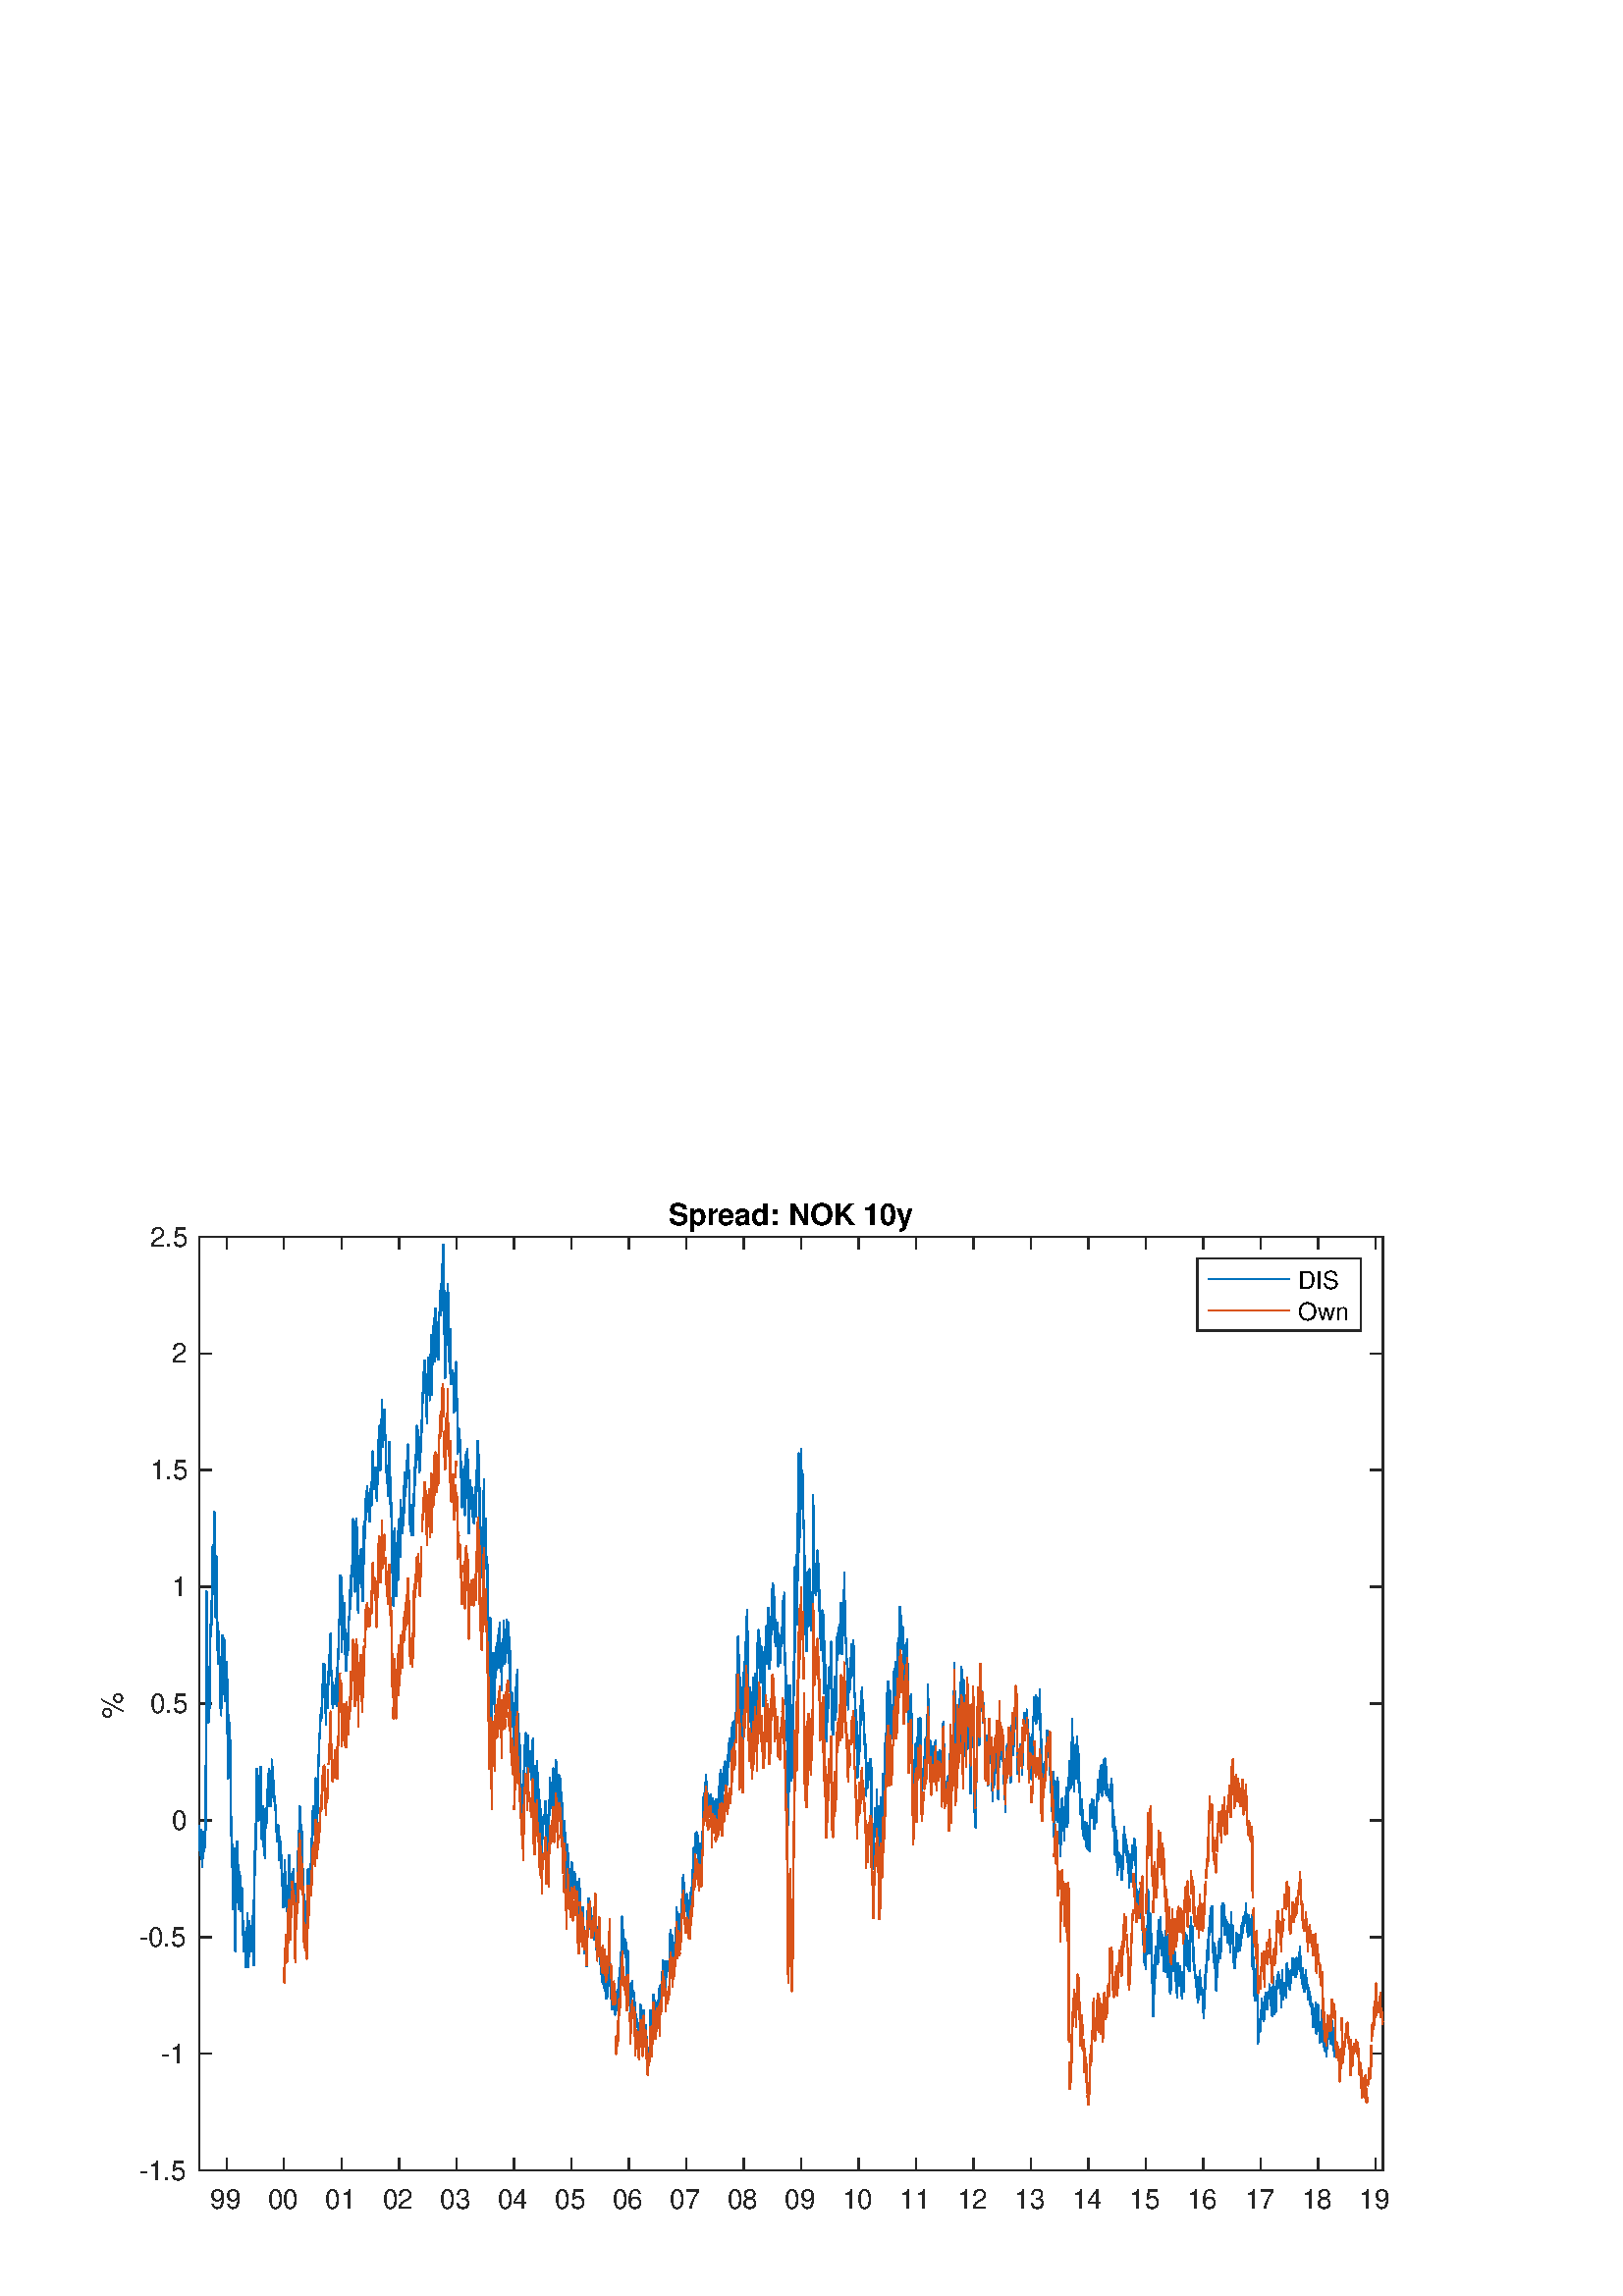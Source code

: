 %!PS-Adobe-3.0 EPSF-3.0
%%Pages: (atend)
%%BoundingBox:    37    31   510   402
%%LanguageLevel: 3
%%EndComments
%%BeginProlog
%%BeginResource: procset (Apache XML Graphics Std ProcSet) 1.2 0
%%Version: 1.2 0
%%Copyright: (Copyright 2001-2003,2010 The Apache Software Foundation. License terms: http://www.apache.org/licenses/LICENSE-2.0)
/bd{bind def}bind def
/ld{load def}bd
/GR/grestore ld
/GS/gsave ld
/RM/rmoveto ld
/C/curveto ld
/t/show ld
/L/lineto ld
/ML/setmiterlimit ld
/CT/concat ld
/f/fill ld
/N/newpath ld
/S/stroke ld
/CC/setcmykcolor ld
/A/ashow ld
/cp/closepath ld
/RC/setrgbcolor ld
/LJ/setlinejoin ld
/GC/setgray ld
/LW/setlinewidth ld
/M/moveto ld
/re {4 2 roll M
1 index 0 rlineto
0 exch rlineto
neg 0 rlineto
cp } bd
/_ctm matrix def
/_tm matrix def
/BT { _ctm currentmatrix pop matrix _tm copy pop 0 0 moveto } bd
/ET { _ctm setmatrix } bd
/iTm { _ctm setmatrix _tm concat } bd
/Tm { _tm astore pop iTm 0 0 moveto } bd
/ux 0.0 def
/uy 0.0 def
/F {
  /Tp exch def
  /Tf exch def
  Tf findfont Tp scalefont setfont
  /cf Tf def  /cs Tp def
} bd
/ULS {currentpoint /uy exch def /ux exch def} bd
/ULE {
  /Tcx currentpoint pop def
  gsave
  newpath
  cf findfont cs scalefont dup
  /FontMatrix get 0 get /Ts exch def /FontInfo get dup
  /UnderlinePosition get Ts mul /To exch def
  /UnderlineThickness get Ts mul /Tt exch def
  ux uy To add moveto  Tcx uy To add lineto
  Tt setlinewidth stroke
  grestore
} bd
/OLE {
  /Tcx currentpoint pop def
  gsave
  newpath
  cf findfont cs scalefont dup
  /FontMatrix get 0 get /Ts exch def /FontInfo get dup
  /UnderlinePosition get Ts mul /To exch def
  /UnderlineThickness get Ts mul /Tt exch def
  ux uy To add cs add moveto Tcx uy To add cs add lineto
  Tt setlinewidth stroke
  grestore
} bd
/SOE {
  /Tcx currentpoint pop def
  gsave
  newpath
  cf findfont cs scalefont dup
  /FontMatrix get 0 get /Ts exch def /FontInfo get dup
  /UnderlinePosition get Ts mul /To exch def
  /UnderlineThickness get Ts mul /Tt exch def
  ux uy To add cs 10 mul 26 idiv add moveto Tcx uy To add cs 10 mul 26 idiv add lineto
  Tt setlinewidth stroke
  grestore
} bd
/QT {
/Y22 exch store
/X22 exch store
/Y21 exch store
/X21 exch store
currentpoint
/Y21 load 2 mul add 3 div exch
/X21 load 2 mul add 3 div exch
/X21 load 2 mul /X22 load add 3 div
/Y21 load 2 mul /Y22 load add 3 div
/X22 load /Y22 load curveto
} bd
/SSPD {
dup length /d exch dict def
{
/v exch def
/k exch def
currentpagedevice k known {
/cpdv currentpagedevice k get def
v cpdv ne {
/upd false def
/nullv v type /nulltype eq def
/nullcpdv cpdv type /nulltype eq def
nullv nullcpdv or
{
/upd true def
} {
/sametype v type cpdv type eq def
sametype {
v type /arraytype eq {
/vlen v length def
/cpdvlen cpdv length def
vlen cpdvlen eq {
0 1 vlen 1 sub {
/i exch def
/obj v i get def
/cpdobj cpdv i get def
obj cpdobj ne {
/upd true def
exit
} if
} for
} {
/upd true def
} ifelse
} {
v type /dicttype eq {
v {
/dv exch def
/dk exch def
/cpddv cpdv dk get def
dv cpddv ne {
/upd true def
exit
} if
} forall
} {
/upd true def
} ifelse
} ifelse
} if
} ifelse
upd true eq {
d k v put
} if
} if
} if
} forall
d length 0 gt {
d setpagedevice
} if
} bd
/RE { % /NewFontName [NewEncodingArray] /FontName RE -
  findfont dup length dict begin
  {
    1 index /FID ne
    {def} {pop pop} ifelse
  } forall
  /Encoding exch def
  /FontName 1 index def
  currentdict definefont pop
  end
} bind def
%%EndResource
%%BeginResource: procset (Apache XML Graphics EPS ProcSet) 1.0 0
%%Version: 1.0 0
%%Copyright: (Copyright 2002-2003 The Apache Software Foundation. License terms: http://www.apache.org/licenses/LICENSE-2.0)
/BeginEPSF { %def
/b4_Inc_state save def         % Save state for cleanup
/dict_count countdictstack def % Count objects on dict stack
/op_count count 1 sub def      % Count objects on operand stack
userdict begin                 % Push userdict on dict stack
/showpage { } def              % Redefine showpage, { } = null proc
0 setgray 0 setlinecap         % Prepare graphics state
1 setlinewidth 0 setlinejoin
10 setmiterlimit [ ] 0 setdash newpath
/languagelevel where           % If level not equal to 1 then
{pop languagelevel             % set strokeadjust and
1 ne                           % overprint to their defaults.
{false setstrokeadjust false setoverprint
} if
} if
} bd
/EndEPSF { %def
count op_count sub {pop} repeat            % Clean up stacks
countdictstack dict_count sub {end} repeat
b4_Inc_state restore
} bd
%%EndResource
%FOPBeginFontDict
%%IncludeResource: font Courier-Oblique
%%IncludeResource: font Courier-BoldOblique
%%IncludeResource: font Courier-Bold
%%IncludeResource: font ZapfDingbats
%%IncludeResource: font Symbol
%%IncludeResource: font Helvetica
%%IncludeResource: font Helvetica-Oblique
%%IncludeResource: font Helvetica-Bold
%%IncludeResource: font Helvetica-BoldOblique
%%IncludeResource: font Times-Roman
%%IncludeResource: font Times-Italic
%%IncludeResource: font Times-Bold
%%IncludeResource: font Times-BoldItalic
%%IncludeResource: font Courier
%FOPEndFontDict
%%BeginResource: encoding WinAnsiEncoding
/WinAnsiEncoding [
/.notdef /.notdef /.notdef /.notdef /.notdef
/.notdef /.notdef /.notdef /.notdef /.notdef
/.notdef /.notdef /.notdef /.notdef /.notdef
/.notdef /.notdef /.notdef /.notdef /.notdef
/.notdef /.notdef /.notdef /.notdef /.notdef
/.notdef /.notdef /.notdef /.notdef /.notdef
/.notdef /.notdef /space /exclam /quotedbl
/numbersign /dollar /percent /ampersand /quotesingle
/parenleft /parenright /asterisk /plus /comma
/hyphen /period /slash /zero /one
/two /three /four /five /six
/seven /eight /nine /colon /semicolon
/less /equal /greater /question /at
/A /B /C /D /E
/F /G /H /I /J
/K /L /M /N /O
/P /Q /R /S /T
/U /V /W /X /Y
/Z /bracketleft /backslash /bracketright /asciicircum
/underscore /quoteleft /a /b /c
/d /e /f /g /h
/i /j /k /l /m
/n /o /p /q /r
/s /t /u /v /w
/x /y /z /braceleft /bar
/braceright /asciitilde /bullet /Euro /bullet
/quotesinglbase /florin /quotedblbase /ellipsis /dagger
/daggerdbl /circumflex /perthousand /Scaron /guilsinglleft
/OE /bullet /Zcaron /bullet /bullet
/quoteleft /quoteright /quotedblleft /quotedblright /bullet
/endash /emdash /asciitilde /trademark /scaron
/guilsinglright /oe /bullet /zcaron /Ydieresis
/space /exclamdown /cent /sterling /currency
/yen /brokenbar /section /dieresis /copyright
/ordfeminine /guillemotleft /logicalnot /sfthyphen /registered
/macron /degree /plusminus /twosuperior /threesuperior
/acute /mu /paragraph /middot /cedilla
/onesuperior /ordmasculine /guillemotright /onequarter /onehalf
/threequarters /questiondown /Agrave /Aacute /Acircumflex
/Atilde /Adieresis /Aring /AE /Ccedilla
/Egrave /Eacute /Ecircumflex /Edieresis /Igrave
/Iacute /Icircumflex /Idieresis /Eth /Ntilde
/Ograve /Oacute /Ocircumflex /Otilde /Odieresis
/multiply /Oslash /Ugrave /Uacute /Ucircumflex
/Udieresis /Yacute /Thorn /germandbls /agrave
/aacute /acircumflex /atilde /adieresis /aring
/ae /ccedilla /egrave /eacute /ecircumflex
/edieresis /igrave /iacute /icircumflex /idieresis
/eth /ntilde /ograve /oacute /ocircumflex
/otilde /odieresis /divide /oslash /ugrave
/uacute /ucircumflex /udieresis /yacute /thorn
/ydieresis
] def
%%EndResource
%FOPBeginFontReencode
/Courier-Oblique findfont
dup length dict begin
  {1 index /FID ne {def} {pop pop} ifelse} forall
  /Encoding WinAnsiEncoding def
  currentdict
end
/Courier-Oblique exch definefont pop
/Courier-BoldOblique findfont
dup length dict begin
  {1 index /FID ne {def} {pop pop} ifelse} forall
  /Encoding WinAnsiEncoding def
  currentdict
end
/Courier-BoldOblique exch definefont pop
/Courier-Bold findfont
dup length dict begin
  {1 index /FID ne {def} {pop pop} ifelse} forall
  /Encoding WinAnsiEncoding def
  currentdict
end
/Courier-Bold exch definefont pop
/Helvetica findfont
dup length dict begin
  {1 index /FID ne {def} {pop pop} ifelse} forall
  /Encoding WinAnsiEncoding def
  currentdict
end
/Helvetica exch definefont pop
/Helvetica-Oblique findfont
dup length dict begin
  {1 index /FID ne {def} {pop pop} ifelse} forall
  /Encoding WinAnsiEncoding def
  currentdict
end
/Helvetica-Oblique exch definefont pop
/Helvetica-Bold findfont
dup length dict begin
  {1 index /FID ne {def} {pop pop} ifelse} forall
  /Encoding WinAnsiEncoding def
  currentdict
end
/Helvetica-Bold exch definefont pop
/Helvetica-BoldOblique findfont
dup length dict begin
  {1 index /FID ne {def} {pop pop} ifelse} forall
  /Encoding WinAnsiEncoding def
  currentdict
end
/Helvetica-BoldOblique exch definefont pop
/Times-Roman findfont
dup length dict begin
  {1 index /FID ne {def} {pop pop} ifelse} forall
  /Encoding WinAnsiEncoding def
  currentdict
end
/Times-Roman exch definefont pop
/Times-Italic findfont
dup length dict begin
  {1 index /FID ne {def} {pop pop} ifelse} forall
  /Encoding WinAnsiEncoding def
  currentdict
end
/Times-Italic exch definefont pop
/Times-Bold findfont
dup length dict begin
  {1 index /FID ne {def} {pop pop} ifelse} forall
  /Encoding WinAnsiEncoding def
  currentdict
end
/Times-Bold exch definefont pop
/Times-BoldItalic findfont
dup length dict begin
  {1 index /FID ne {def} {pop pop} ifelse} forall
  /Encoding WinAnsiEncoding def
  currentdict
end
/Times-BoldItalic exch definefont pop
/Courier findfont
dup length dict begin
  {1 index /FID ne {def} {pop pop} ifelse} forall
  /Encoding WinAnsiEncoding def
  currentdict
end
/Courier exch definefont pop
%FOPEndFontReencode
%%EndProlog
%%Page: 1 1
%%PageBoundingBox: 0 0 560 420
%%BeginPageSetup
[1 0 0 -1 0 420] CT
%%EndPageSetup
GS
1 GC
N
0 0 560 420 re
f
GR
GS
1 GC
N
0 0 560 420 re
f
GR
GS
1 GC
N
73 374 M
507 374 L
507 31.5 L
73 31.5 L
cp
f
GR
GS
0.149 GC
2 setlinecap
1 LJ
0.5 LW
N
73 374 M
507 374 L
S
GR
GS
0.149 GC
2 setlinecap
1 LJ
0.5 LW
N
73 31.5 M
507 31.5 L
S
GR
GS
0.149 GC
2 setlinecap
1 LJ
0.5 LW
N
83.093 374 M
83.093 369.66 L
S
GR
GS
0.149 GC
2 setlinecap
1 LJ
0.5 LW
N
104.144 374 M
104.144 369.66 L
S
GR
GS
0.149 GC
2 setlinecap
1 LJ
0.5 LW
N
125.253 374 M
125.253 369.66 L
S
GR
GS
0.149 GC
2 setlinecap
1 LJ
0.5 LW
N
146.304 374 M
146.304 369.66 L
S
GR
GS
0.149 GC
2 setlinecap
1 LJ
0.5 LW
N
167.355 374 M
167.355 369.66 L
S
GR
GS
0.149 GC
2 setlinecap
1 LJ
0.5 LW
N
188.407 374 M
188.407 369.66 L
S
GR
GS
0.149 GC
2 setlinecap
1 LJ
0.5 LW
N
209.515 374 M
209.515 369.66 L
S
GR
GS
0.149 GC
2 setlinecap
1 LJ
0.5 LW
N
230.567 374 M
230.567 369.66 L
S
GR
GS
0.149 GC
2 setlinecap
1 LJ
0.5 LW
N
251.618 374 M
251.618 369.66 L
S
GR
GS
0.149 GC
2 setlinecap
1 LJ
0.5 LW
N
272.669 374 M
272.669 369.66 L
S
GR
GS
0.149 GC
2 setlinecap
1 LJ
0.5 LW
N
293.778 374 M
293.778 369.66 L
S
GR
GS
0.149 GC
2 setlinecap
1 LJ
0.5 LW
N
314.829 374 M
314.829 369.66 L
S
GR
GS
0.149 GC
2 setlinecap
1 LJ
0.5 LW
N
335.88 374 M
335.88 369.66 L
S
GR
GS
0.149 GC
2 setlinecap
1 LJ
0.5 LW
N
356.931 374 M
356.931 369.66 L
S
GR
GS
0.149 GC
2 setlinecap
1 LJ
0.5 LW
N
378.04 374 M
378.04 369.66 L
S
GR
GS
0.149 GC
2 setlinecap
1 LJ
0.5 LW
N
399.091 374 M
399.091 369.66 L
S
GR
GS
0.149 GC
2 setlinecap
1 LJ
0.5 LW
N
420.142 374 M
420.142 369.66 L
S
GR
GS
0.149 GC
2 setlinecap
1 LJ
0.5 LW
N
441.193 374 M
441.193 369.66 L
S
GR
GS
0.149 GC
2 setlinecap
1 LJ
0.5 LW
N
462.302 374 M
462.302 369.66 L
S
GR
GS
0.149 GC
2 setlinecap
1 LJ
0.5 LW
N
483.353 374 M
483.353 369.66 L
S
GR
GS
0.149 GC
2 setlinecap
1 LJ
0.5 LW
N
504.405 374 M
504.405 369.66 L
S
GR
GS
0.149 GC
2 setlinecap
1 LJ
0.5 LW
N
83.093 31.5 M
83.093 35.84 L
S
GR
GS
0.149 GC
2 setlinecap
1 LJ
0.5 LW
N
104.144 31.5 M
104.144 35.84 L
S
GR
GS
0.149 GC
2 setlinecap
1 LJ
0.5 LW
N
125.253 31.5 M
125.253 35.84 L
S
GR
GS
0.149 GC
2 setlinecap
1 LJ
0.5 LW
N
146.304 31.5 M
146.304 35.84 L
S
GR
GS
0.149 GC
2 setlinecap
1 LJ
0.5 LW
N
167.355 31.5 M
167.355 35.84 L
S
GR
GS
0.149 GC
2 setlinecap
1 LJ
0.5 LW
N
188.407 31.5 M
188.407 35.84 L
S
GR
GS
0.149 GC
2 setlinecap
1 LJ
0.5 LW
N
209.515 31.5 M
209.515 35.84 L
S
GR
GS
0.149 GC
2 setlinecap
1 LJ
0.5 LW
N
230.567 31.5 M
230.567 35.84 L
S
GR
GS
0.149 GC
2 setlinecap
1 LJ
0.5 LW
N
251.618 31.5 M
251.618 35.84 L
S
GR
GS
0.149 GC
2 setlinecap
1 LJ
0.5 LW
N
272.669 31.5 M
272.669 35.84 L
S
GR
GS
0.149 GC
2 setlinecap
1 LJ
0.5 LW
N
293.778 31.5 M
293.778 35.84 L
S
GR
GS
0.149 GC
2 setlinecap
1 LJ
0.5 LW
N
314.829 31.5 M
314.829 35.84 L
S
GR
GS
0.149 GC
2 setlinecap
1 LJ
0.5 LW
N
335.88 31.5 M
335.88 35.84 L
S
GR
GS
0.149 GC
2 setlinecap
1 LJ
0.5 LW
N
356.931 31.5 M
356.931 35.84 L
S
GR
GS
0.149 GC
2 setlinecap
1 LJ
0.5 LW
N
378.04 31.5 M
378.04 35.84 L
S
GR
GS
0.149 GC
2 setlinecap
1 LJ
0.5 LW
N
399.091 31.5 M
399.091 35.84 L
S
GR
GS
0.149 GC
2 setlinecap
1 LJ
0.5 LW
N
420.142 31.5 M
420.142 35.84 L
S
GR
GS
0.149 GC
2 setlinecap
1 LJ
0.5 LW
N
441.193 31.5 M
441.193 35.84 L
S
GR
GS
0.149 GC
2 setlinecap
1 LJ
0.5 LW
N
462.302 31.5 M
462.302 35.84 L
S
GR
GS
0.149 GC
2 setlinecap
1 LJ
0.5 LW
N
483.353 31.5 M
483.353 35.84 L
S
GR
GS
0.149 GC
2 setlinecap
1 LJ
0.5 LW
N
504.405 31.5 M
504.405 35.84 L
S
GR
GS
[1 0 0 1 83.093 378] CT
0.149 GC
/Helvetica 10 F
GS
[1 0 0 1 0 0] CT
-6 10 moveto 
1 -1 scale
(99) t 
GR
GR
GS
[1 0 0 1 104.144 378] CT
0.149 GC
/Helvetica 10 F
GS
[1 0 0 1 0 0] CT
-6 10 moveto 
1 -1 scale
(00) t 
GR
GR
GS
[1 0 0 1 125.253 378] CT
0.149 GC
/Helvetica 10 F
GS
[1 0 0 1 0 0] CT
-6 10 moveto 
1 -1 scale
(01) t 
GR
GR
GS
[1 0 0 1 146.304 378] CT
0.149 GC
/Helvetica 10 F
GS
[1 0 0 1 0 0] CT
-6 10 moveto 
1 -1 scale
(02) t 
GR
GR
GS
[1 0 0 1 167.355 378] CT
0.149 GC
/Helvetica 10 F
GS
[1 0 0 1 0 0] CT
-6 10 moveto 
1 -1 scale
(03) t 
GR
GR
GS
[1 0 0 1 188.407 378] CT
0.149 GC
/Helvetica 10 F
GS
[1 0 0 1 0 0] CT
-6 10 moveto 
1 -1 scale
(04) t 
GR
GR
GS
[1 0 0 1 209.515 378] CT
0.149 GC
/Helvetica 10 F
GS
[1 0 0 1 0 0] CT
-6 10 moveto 
1 -1 scale
(05) t 
GR
GR
GS
[1 0 0 1 230.567 378] CT
0.149 GC
/Helvetica 10 F
GS
[1 0 0 1 0 0] CT
-6 10 moveto 
1 -1 scale
(06) t 
GR
GR
GS
[1 0 0 1 251.618 378] CT
0.149 GC
/Helvetica 10 F
GS
[1 0 0 1 0 0] CT
-6 10 moveto 
1 -1 scale
(07) t 
GR
GR
GS
[1 0 0 1 272.669 378] CT
0.149 GC
/Helvetica 10 F
GS
[1 0 0 1 0 0] CT
-6 10 moveto 
1 -1 scale
(08) t 
GR
GR
GS
[1 0 0 1 293.778 378] CT
0.149 GC
/Helvetica 10 F
GS
[1 0 0 1 0 0] CT
-6 10 moveto 
1 -1 scale
(09) t 
GR
GR
GS
[1 0 0 1 314.829 378] CT
0.149 GC
/Helvetica 10 F
GS
[1 0 0 1 0 0] CT
-6 10 moveto 
1 -1 scale
(10) t 
GR
GR
GS
[1 0 0 1 335.88 378] CT
0.149 GC
/Helvetica 10 F
GS
[1 0 0 1 0 0] CT
-6 10 moveto 
1 -1 scale
(11) t 
GR
GR
GS
[1 0 0 1 356.931 378] CT
0.149 GC
/Helvetica 10 F
GS
[1 0 0 1 0 0] CT
-6 10 moveto 
1 -1 scale
(12) t 
GR
GR
GS
[1 0 0 1 378.04 378] CT
0.149 GC
/Helvetica 10 F
GS
[1 0 0 1 0 0] CT
-6 10 moveto 
1 -1 scale
(13) t 
GR
GR
GS
[1 0 0 1 399.091 378] CT
0.149 GC
/Helvetica 10 F
GS
[1 0 0 1 0 0] CT
-6 10 moveto 
1 -1 scale
(14) t 
GR
GR
GS
[1 0 0 1 420.142 378] CT
0.149 GC
/Helvetica 10 F
GS
[1 0 0 1 0 0] CT
-6 10 moveto 
1 -1 scale
(15) t 
GR
GR
GS
[1 0 0 1 441.193 378] CT
0.149 GC
/Helvetica 10 F
GS
[1 0 0 1 0 0] CT
-6 10 moveto 
1 -1 scale
(16) t 
GR
GR
GS
[1 0 0 1 462.302 378] CT
0.149 GC
/Helvetica 10 F
GS
[1 0 0 1 0 0] CT
-6 10 moveto 
1 -1 scale
(17) t 
GR
GR
GS
[1 0 0 1 483.353 378] CT
0.149 GC
/Helvetica 10 F
GS
[1 0 0 1 0 0] CT
-6 10 moveto 
1 -1 scale
(18) t 
GR
GR
GS
[1 0 0 1 504.405 378] CT
0.149 GC
/Helvetica 10 F
GS
[1 0 0 1 0 0] CT
-6 10 moveto 
1 -1 scale
(19) t 
GR
GR
GS
0.149 GC
2 setlinecap
1 LJ
0.5 LW
N
73 374 M
73 31.5 L
S
GR
GS
0.149 GC
2 setlinecap
1 LJ
0.5 LW
N
507 374 M
507 31.5 L
S
GR
GS
0.149 GC
2 setlinecap
1 LJ
0.5 LW
N
73 374 M
77.34 374 L
S
GR
GS
0.149 GC
2 setlinecap
1 LJ
0.5 LW
N
73 331.188 M
77.34 331.188 L
S
GR
GS
0.149 GC
2 setlinecap
1 LJ
0.5 LW
N
73 288.375 M
77.34 288.375 L
S
GR
GS
0.149 GC
2 setlinecap
1 LJ
0.5 LW
N
73 245.563 M
77.34 245.563 L
S
GR
GS
0.149 GC
2 setlinecap
1 LJ
0.5 LW
N
73 202.75 M
77.34 202.75 L
S
GR
GS
0.149 GC
2 setlinecap
1 LJ
0.5 LW
N
73 159.938 M
77.34 159.938 L
S
GR
GS
0.149 GC
2 setlinecap
1 LJ
0.5 LW
N
73 117.125 M
77.34 117.125 L
S
GR
GS
0.149 GC
2 setlinecap
1 LJ
0.5 LW
N
73 74.313 M
77.34 74.313 L
S
GR
GS
0.149 GC
2 setlinecap
1 LJ
0.5 LW
N
73 31.5 M
77.34 31.5 L
S
GR
GS
0.149 GC
2 setlinecap
1 LJ
0.5 LW
N
507 374 M
502.66 374 L
S
GR
GS
0.149 GC
2 setlinecap
1 LJ
0.5 LW
N
507 331.188 M
502.66 331.188 L
S
GR
GS
0.149 GC
2 setlinecap
1 LJ
0.5 LW
N
507 288.375 M
502.66 288.375 L
S
GR
GS
0.149 GC
2 setlinecap
1 LJ
0.5 LW
N
507 245.563 M
502.66 245.563 L
S
GR
GS
0.149 GC
2 setlinecap
1 LJ
0.5 LW
N
507 202.75 M
502.66 202.75 L
S
GR
GS
0.149 GC
2 setlinecap
1 LJ
0.5 LW
N
507 159.938 M
502.66 159.938 L
S
GR
GS
0.149 GC
2 setlinecap
1 LJ
0.5 LW
N
507 117.125 M
502.66 117.125 L
S
GR
GS
0.149 GC
2 setlinecap
1 LJ
0.5 LW
N
507 74.313 M
502.66 74.313 L
S
GR
GS
0.149 GC
2 setlinecap
1 LJ
0.5 LW
N
507 31.5 M
502.66 31.5 L
S
GR
GS
[1 0 0 1 69 374] CT
0.149 GC
/Helvetica 10 F
GS
[1 0 0 1 0 0] CT
-18 3.5 moveto 
1 -1 scale
(-1.5) t 
GR
GR
GS
[1 0 0 1 69 331.188] CT
0.149 GC
/Helvetica 10 F
GS
[1 0 0 1 0 0] CT
-10 3.5 moveto 
1 -1 scale
(-1) t 
GR
GR
GS
[1 0 0 1 69 288.375] CT
0.149 GC
/Helvetica 10 F
GS
[1 0 0 1 0 0] CT
-18 3.5 moveto 
1 -1 scale
(-0.5) t 
GR
GR
GS
[1 0 0 1 69 245.562] CT
0.149 GC
/Helvetica 10 F
GS
[1 0 0 1 0 0] CT
-6 3.5 moveto 
1 -1 scale
(0) t 
GR
GR
GS
[1 0 0 1 69 202.75] CT
0.149 GC
/Helvetica 10 F
GS
[1 0 0 1 0 0] CT
-14 3.5 moveto 
1 -1 scale
(0.5) t 
GR
GR
GS
[1 0 0 1 69 159.938] CT
0.149 GC
/Helvetica 10 F
GS
[1 0 0 1 0 0] CT
-6 3.5 moveto 
1 -1 scale
(1) t 
GR
GR
GS
[1 0 0 1 69 117.125] CT
0.149 GC
/Helvetica 10 F
GS
[1 0 0 1 0 0] CT
-14 3.5 moveto 
1 -1 scale
(1.5) t 
GR
GR
GS
[1 0 0 1 69 74.312] CT
0.149 GC
/Helvetica 10 F
GS
[1 0 0 1 0 0] CT
-6 3.5 moveto 
1 -1 scale
(2) t 
GR
GR
GS
[1 0 0 1 69 31.5] CT
0.149 GC
/Helvetica 10 F
GS
[1 0 0 1 0 0] CT
-14 3.5 moveto 
1 -1 scale
(2.5) t 
GR
GR
GS
[0 -1 1 0 48 202.75] CT
0.149 GC
/Helvetica 11 F
GS
[1 0 0 1 0 0] CT
-5.5 -3 moveto 
1 -1 scale
(%) t 
GR
GR
GS
[1 0 0 1 290.0 30.125] CT
/Helvetica-Bold 11 F
GS
[1 0 0 1 0 0] CT
-45 -3 moveto 
1 -1 scale
(Spread: NOK 10y) t 
GR
GR
GS
0 0.447 0.741 RC
1 LJ
0.5 LW
N
73 247.275 M
73.173 256.694 L
73.231 254.125 L
73.288 249.844 L
73.346 255.838 L
73.404 258.406 L
73.577 256.694 L
73.634 254.125 L
73.692 254.981 L
73.75 248.988 L
73.807 250.7 L
73.98 257.55 L
74.038 259.263 L
74.096 262.688 L
74.153 260.119 L
74.211 260.975 L
74.384 257.55 L
74.442 252.413 L
74.5 253.269 L
74.557 252.412 L
74.615 249.844 L
74.788 249.844 L
74.846 250.7 L
74.903 252.413 L
74.961 256.694 L
75.019 254.981 L
75.192 254.981 L
75.249 248.987 L
75.307 248.131 L
75.365 248.988 L
75.422 230.15 L
75.595 217.306 L
75.653 217.306 L
75.711 203.606 L
75.768 161.65 L
75.826 179.631 L
75.999 171.069 L
76.057 183.913 L
76.114 207.031 L
76.172 195.044 L
76.23 209.6 L
76.403 208.744 L
76.46 209.6 L
76.518 201.894 L
76.576 193.331 L
76.633 201.038 L
76.807 202.75 L
76.864 201.038 L
76.922 204.462 L
76.98 195.044 L
77.037 182.2 L
77.21 173.638 L
77.268 176.206 L
77.326 177.919 L
77.383 165.931 L
77.441 165.075 L
77.614 169.356 L
77.672 173.638 L
77.729 164.219 L
77.787 159.081 L
77.845 159.081 L
78.018 144.525 L
78.075 146.237 L
78.133 162.506 L
78.191 162.506 L
78.248 158.225 L
78.421 156.512 L
78.479 159.081 L
78.537 149.663 L
78.594 132.538 L
78.652 145.381 L
78.825 152.231 L
78.883 159.081 L
78.94 161.65 L
78.998 162.506 L
79.056 171.069 L
79.229 165.931 L
79.287 161.65 L
79.344 158.225 L
79.402 148.806 L
79.46 161.65 L
79.633 175.35 L
79.69 172.781 L
79.748 183.056 L
79.806 179.631 L
79.863 188.194 L
80.036 179.631 L
80.094 179.631 L
80.152 177.919 L
80.209 176.206 L
80.267 183.913 L
80.44 188.194 L
80.498 185.625 L
80.555 187.337 L
80.613 192.475 L
80.671 194.188 L
80.844 204.462 L
80.901 202.75 L
80.959 204.462 L
81.017 206.175 L
81.074 207.031 L
81.247 195.9 L
81.305 187.337 L
81.363 177.919 L
81.42 179.631 L
81.478 188.194 L
81.651 187.338 L
81.709 177.919 L
81.767 179.631 L
81.824 187.338 L
81.882 199.325 L
82.055 193.331 L
82.113 183.912 L
82.17 178.775 L
82.228 180.488 L
82.286 180.488 L
82.459 186.481 L
82.516 187.337 L
82.574 196.756 L
82.632 201.894 L
82.689 201.894 L
82.862 194.188 L
82.92 191.619 L
82.978 189.05 L
83.035 187.338 L
83.093 188.194 L
83.266 191.619 L
83.324 213.881 L
83.381 210.456 L
83.439 218.163 L
83.497 230.15 L
83.67 230.15 L
83.727 221.587 L
83.785 216.45 L
83.843 207.031 L
83.9 209.6 L
84.073 209.6 L
84.131 213.881 L
84.189 214.738 L
84.247 216.45 L
84.304 215.594 L
84.477 217.306 L
84.535 223.3 L
84.593 231.006 L
84.65 245.563 L
84.708 243.85 L
84.881 253.269 L
84.939 252.412 L
84.996 246.419 L
85.054 250.7 L
85.112 262.688 L
85.285 260.975 L
85.342 260.119 L
85.4 266.969 L
85.458 266.969 L
85.515 278.1 L
85.688 272.963 L
85.746 264.4 L
85.804 255.837 L
85.861 267.825 L
85.919 273.819 L
86.092 266.969 L
86.15 275.531 L
86.207 280.669 L
86.265 293.513 L
86.323 274.675 L
86.496 276.387 L
86.553 263.544 L
86.611 272.963 L
86.669 275.531 L
86.727 270.394 L
86.9 266.969 L
86.957 253.269 L
87.015 254.981 L
87.073 258.406 L
87.13 259.263 L
87.303 263.544 L
87.361 263.544 L
87.419 266.969 L
87.476 271.25 L
87.534 278.1 L
87.707 270.394 L
87.765 265.256 L
87.822 264.4 L
87.88 273.819 L
87.938 272.106 L
88.111 271.25 L
88.168 266.112 L
88.226 274.675 L
88.284 278.956 L
88.341 271.25 L
88.514 272.106 L
88.572 271.25 L
88.63 276.387 L
88.687 270.394 L
88.745 278.956 L
88.918 278.1 L
88.976 280.669 L
89.033 282.381 L
89.091 284.094 L
89.149 287.519 L
89.322 283.237 L
89.38 286.663 L
89.437 293.513 L
89.495 293.512 L
89.553 293.512 L
89.726 291.8 L
89.783 288.375 L
89.841 292.656 L
89.899 286.663 L
89.956 298.65 L
90.129 299.506 L
90.187 295.225 L
90.245 289.231 L
90.302 294.369 L
90.36 296.938 L
90.533 284.95 L
90.591 294.369 L
90.648 290.944 L
90.706 279.813 L
90.764 297.794 L
90.937 298.65 L
90.994 299.506 L
91.052 287.519 L
91.11 288.375 L
91.167 284.95 L
91.34 283.237 L
91.398 282.381 L
91.456 290.087 L
91.513 295.225 L
91.571 289.231 L
91.744 289.231 L
91.802 292.656 L
91.86 286.663 L
91.917 289.231 L
91.975 285.806 L
92.148 284.95 L
92.206 286.663 L
92.263 293.512 L
92.321 284.094 L
92.379 293.513 L
92.552 284.95 L
92.609 291.8 L
92.667 290.944 L
92.725 280.669 L
92.782 290.944 L
92.955 295.225 L
93.013 298.65 L
93.071 283.237 L
93.128 274.675 L
93.186 272.106 L
93.359 265.256 L
93.417 263.544 L
93.474 256.694 L
93.532 260.119 L
93.59 259.263 L
93.763 254.981 L
93.82 248.131 L
93.878 244.706 L
93.936 234.431 L
93.993 241.281 L
94.167 226.725 L
94.224 241.281 L
94.282 242.137 L
94.34 242.994 L
94.397 231.862 L
94.57 231.006 L
94.628 229.294 L
94.686 235.288 L
94.743 245.563 L
94.801 245.563 L
94.974 243.85 L
95.032 242.994 L
95.089 242.994 L
95.147 244.706 L
95.205 241.281 L
95.378 241.281 L
95.435 235.287 L
95.493 232.719 L
95.551 225.869 L
95.608 228.438 L
95.781 236.144 L
95.839 247.275 L
95.897 249.844 L
95.954 252.412 L
96.012 240.425 L
96.185 240.425 L
96.243 240.425 L
96.3 240.425 L
96.358 244.706 L
96.416 245.562 L
96.589 254.981 L
96.647 247.275 L
96.704 241.281 L
96.762 249.844 L
96.82 253.269 L
96.993 255.838 L
97.05 257.55 L
97.108 259.263 L
97.166 256.694 L
97.223 246.419 L
97.396 243.85 L
97.454 248.131 L
97.512 242.994 L
97.569 241.281 L
97.627 242.137 L
97.8 241.281 L
97.858 246.419 L
97.915 235.288 L
97.973 234.431 L
98.031 237.856 L
98.204 239.569 L
98.261 240.425 L
98.319 238.713 L
98.377 228.438 L
98.434 232.719 L
98.607 226.725 L
98.665 234.431 L
98.723 235.287 L
98.78 228.437 L
98.838 230.15 L
99.011 227.581 L
99.069 234.431 L
99.127 240.425 L
99.184 239.569 L
99.242 236.144 L
99.415 234.431 L
99.473 230.15 L
99.53 237 L
99.588 232.719 L
99.646 223.3 L
99.819 230.15 L
99.876 230.15 L
99.934 225.869 L
99.992 233.575 L
100.049 233.575 L
100.222 231.006 L
100.28 234.431 L
100.338 237.856 L
100.395 231.006 L
100.453 236.144 L
100.626 237.856 L
100.684 238.713 L
100.741 237 L
100.799 237 L
100.857 239.569 L
101.03 240.425 L
101.087 245.562 L
101.145 243.85 L
101.203 245.562 L
101.26 249.844 L
101.433 249.844 L
101.491 253.269 L
101.549 251.556 L
101.607 251.556 L
101.664 247.275 L
101.837 250.7 L
101.895 250.7 L
101.953 247.275 L
102.01 247.275 L
102.068 248.131 L
102.241 249.844 L
102.299 250.7 L
102.356 258.406 L
102.414 260.119 L
102.472 251.556 L
102.645 256.694 L
102.702 252.412 L
102.76 257.55 L
102.818 257.55 L
102.875 254.125 L
103.048 255.837 L
103.106 261.831 L
103.164 262.688 L
103.221 263.544 L
103.279 262.688 L
103.452 265.256 L
103.51 269.538 L
103.567 269.537 L
103.625 277.244 L
103.683 276.388 L
103.856 272.962 L
103.913 274.675 L
103.971 272.106 L
104.029 266.112 L
104.087 268.681 L
104.26 277.244 L
104.317 261.831 L
104.375 272.106 L
104.433 260.119 L
104.49 263.544 L
104.663 269.538 L
104.721 268.681 L
104.779 269.538 L
104.836 270.394 L
104.894 276.388 L
105.067 273.819 L
105.125 272.962 L
105.182 274.675 L
105.24 278.956 L
105.298 278.1 L
105.471 273.819 L
105.528 278.956 L
105.586 276.387 L
105.644 274.675 L
105.701 269.537 L
105.874 272.106 L
105.932 276.387 L
105.99 272.962 L
106.047 258.406 L
106.105 269.538 L
106.278 278.1 L
106.336 278.1 L
106.393 272.963 L
106.451 284.95 L
106.509 277.244 L
106.682 276.387 L
106.74 274.675 L
106.797 272.962 L
106.855 278.1 L
106.913 269.537 L
107.086 272.962 L
107.143 265.256 L
107.201 271.25 L
107.259 269.538 L
107.316 264.4 L
107.489 272.106 L
107.547 266.969 L
107.605 266.113 L
107.662 263.544 L
107.72 269.538 L
107.893 269.538 L
107.951 268.681 L
108.008 271.25 L
108.066 278.956 L
108.124 285.806 L
108.297 289.231 L
108.354 278.1 L
108.412 277.244 L
108.47 275.531 L
108.527 272.963 L
108.7 279.813 L
108.758 273.819 L
108.816 270.394 L
108.873 268.681 L
108.931 274.675 L
109.104 265.256 L
109.162 267.825 L
109.22 266.969 L
109.277 258.406 L
109.335 256.694 L
109.508 255.837 L
109.566 250.7 L
109.623 254.125 L
109.681 249.844 L
109.739 243.85 L
109.912 240.425 L
109.969 254.125 L
110.027 254.981 L
110.085 247.275 L
110.142 242.994 L
110.315 260.119 L
110.373 257.55 L
110.431 247.275 L
110.488 248.988 L
110.546 248.131 L
110.719 250.7 L
110.777 254.981 L
110.834 255.838 L
110.892 264.4 L
110.95 262.688 L
111.123 266.112 L
111.18 263.544 L
111.238 267.825 L
111.296 265.256 L
111.353 274.675 L
111.527 280.669 L
111.584 280.669 L
111.642 278.1 L
111.7 272.962 L
111.757 283.238 L
111.93 277.244 L
111.988 276.388 L
112.046 281.525 L
112.103 282.381 L
112.161 279.813 L
112.334 278.956 L
112.392 278.956 L
112.449 286.662 L
112.507 279.813 L
112.565 280.669 L
112.738 280.669 L
112.795 278.956 L
112.853 270.394 L
112.911 263.544 L
112.968 273.819 L
113.141 267.825 L
113.199 272.963 L
113.257 270.394 L
113.314 266.113 L
113.372 270.394 L
113.545 266.113 L
113.603 270.394 L
113.66 264.4 L
113.718 265.256 L
113.776 261.831 L
113.949 264.4 L
114.007 265.256 L
114.064 267.825 L
114.122 261.831 L
114.18 267.825 L
114.353 252.412 L
114.41 250.7 L
114.468 254.125 L
114.526 248.131 L
114.583 248.987 L
114.756 240.425 L
114.814 242.138 L
114.872 243.85 L
114.929 245.563 L
114.987 242.994 L
115.16 244.706 L
115.218 248.988 L
115.275 250.7 L
115.333 243.85 L
115.391 247.275 L
115.564 248.988 L
115.621 247.275 L
115.679 247.275 L
115.737 230.15 L
115.794 237 L
115.967 238.713 L
116.025 244.706 L
116.083 248.131 L
116.14 244.706 L
116.198 245.563 L
116.371 242.994 L
116.429 242.138 L
116.487 242.994 L
116.544 226.725 L
116.602 221.588 L
116.775 225.869 L
116.833 223.3 L
116.89 222.444 L
116.948 213.881 L
117.006 216.45 L
117.179 214.738 L
117.236 214.738 L
117.294 215.594 L
117.352 213.025 L
117.409 210.456 L
117.582 207.031 L
117.64 206.175 L
117.698 205.319 L
117.755 204.463 L
117.813 205.319 L
117.986 205.319 L
118.044 207.887 L
118.101 203.606 L
118.159 195.9 L
118.217 199.325 L
118.39 200.181 L
118.447 197.613 L
118.505 188.194 L
118.563 195.9 L
118.62 191.619 L
118.793 193.331 L
118.851 192.475 L
118.909 188.194 L
118.967 192.475 L
119.024 196.756 L
119.197 193.331 L
119.255 193.331 L
119.313 201.038 L
119.37 199.325 L
119.428 210.456 L
119.601 205.319 L
119.659 202.75 L
119.716 202.75 L
119.774 201.894 L
119.832 202.75 L
120.005 202.75 L
120.062 204.462 L
120.12 204.462 L
120.178 197.613 L
120.235 195.044 L
120.408 195.9 L
120.466 190.763 L
120.524 194.188 L
120.581 189.906 L
120.639 191.619 L
120.812 189.05 L
120.87 182.2 L
120.927 186.481 L
120.985 181.344 L
121.043 180.488 L
121.216 177.063 L
121.273 182.2 L
121.331 189.05 L
121.389 187.338 L
121.447 191.619 L
121.62 193.331 L
121.677 194.188 L
121.735 195.9 L
121.793 195.044 L
121.85 202.75 L
122.023 203.606 L
122.081 204.462 L
122.139 201.037 L
122.196 200.181 L
122.254 195.9 L
122.427 198.469 L
122.485 201.037 L
122.542 199.325 L
122.6 199.325 L
122.658 202.75 L
122.831 201.894 L
122.888 197.612 L
122.946 195.9 L
123.004 200.181 L
123.061 201.038 L
123.234 201.038 L
123.292 198.469 L
123.35 193.331 L
123.407 194.188 L
123.465 196.756 L
123.638 203.606 L
123.696 191.619 L
123.753 187.338 L
123.811 185.625 L
123.869 183.056 L
124.042 186.481 L
124.1 181.344 L
124.157 178.775 L
124.215 174.494 L
124.273 173.637 L
124.446 171.925 L
124.503 173.638 L
124.561 165.931 L
124.619 160.794 L
124.676 155.656 L
124.849 156.512 L
124.907 159.938 L
124.965 164.219 L
125.022 164.219 L
125.08 167.644 L
125.253 168.5 L
125.311 156.512 L
125.368 183.912 L
125.426 172.781 L
125.484 165.075 L
125.657 167.644 L
125.714 163.363 L
125.772 168.5 L
125.83 171.069 L
125.887 177.919 L
126.06 175.35 L
126.118 175.35 L
126.176 169.356 L
126.233 165.931 L
126.291 170.213 L
126.464 174.494 L
126.522 181.344 L
126.58 184.769 L
126.637 181.344 L
126.695 185.625 L
126.868 190.763 L
126.926 183.912 L
126.983 177.919 L
127.041 177.063 L
127.099 180.487 L
127.272 181.344 L
127.329 183.056 L
127.387 184.769 L
127.445 180.488 L
127.502 178.775 L
127.675 181.344 L
127.733 177.919 L
127.791 183.056 L
127.848 177.063 L
127.906 171.069 L
128.079 171.925 L
128.137 171.925 L
128.194 171.925 L
128.252 170.213 L
128.31 164.219 L
128.483 158.225 L
128.54 158.225 L
128.598 155.656 L
128.656 155.656 L
128.713 159.938 L
128.887 163.363 L
128.944 161.65 L
129.002 154.8 L
129.06 153.944 L
129.117 152.231 L
129.29 148.806 L
129.348 150.519 L
129.406 140.244 L
129.463 135.106 L
129.521 136.819 L
129.694 138.531 L
129.752 135.963 L
129.809 141.956 L
129.867 142.813 L
129.925 144.525 L
130.098 149.662 L
130.155 161.65 L
130.213 155.656 L
130.271 157.369 L
130.328 146.237 L
130.501 152.231 L
130.559 141.956 L
130.617 135.106 L
130.674 140.244 L
130.732 135.962 L
130.905 141.956 L
130.963 155.656 L
131.02 158.225 L
131.078 162.506 L
131.136 161.65 L
131.309 169.356 L
131.367 163.363 L
131.424 148.806 L
131.482 160.794 L
131.54 156.512 L
131.713 149.663 L
131.77 152.231 L
131.828 155.656 L
131.886 151.375 L
131.943 157.369 L
132.116 155.656 L
132.174 151.375 L
132.232 151.375 L
132.289 146.237 L
132.347 147.95 L
132.52 147.094 L
132.578 151.375 L
132.635 146.238 L
132.693 155.656 L
132.751 163.363 L
132.924 160.794 L
132.981 165.075 L
133.039 157.369 L
133.097 154.8 L
133.154 153.944 L
133.327 149.662 L
133.385 151.375 L
133.443 137.675 L
133.5 145.381 L
133.558 140.244 L
133.731 135.963 L
133.789 137.675 L
133.847 141.956 L
133.904 129.112 L
133.962 133.394 L
134.135 130.825 L
134.193 124.831 L
134.25 128.256 L
134.308 135.106 L
134.366 133.394 L
134.539 127.4 L
134.596 123.975 L
134.654 123.975 L
134.712 123.119 L
134.769 126.544 L
134.942 127.4 L
135 127.4 L
135.058 126.544 L
135.115 129.969 L
135.173 127.4 L
135.346 128.256 L
135.404 134.25 L
135.461 132.537 L
135.519 135.962 L
135.577 133.394 L
135.75 123.975 L
135.807 130.825 L
135.865 124.831 L
135.923 126.544 L
135.98 126.544 L
136.153 123.119 L
136.211 121.406 L
136.269 129.969 L
136.327 123.119 L
136.384 118.837 L
136.557 119.694 L
136.615 119.694 L
136.673 110.275 L
136.73 116.269 L
136.788 121.406 L
136.961 117.981 L
137.019 118.838 L
137.076 123.975 L
137.134 118.838 L
137.192 120.55 L
137.365 120.55 L
137.422 116.269 L
137.48 117.981 L
137.538 122.263 L
137.595 121.406 L
137.768 123.975 L
137.826 126.544 L
137.884 117.125 L
137.941 124.831 L
137.999 125.687 L
138.172 128.256 L
138.23 123.119 L
138.287 128.256 L
138.345 123.119 L
138.403 116.269 L
138.576 122.262 L
138.633 117.125 L
138.691 112.844 L
138.749 107.706 L
138.807 105.994 L
138.98 106.85 L
139.037 102.569 L
139.095 100.856 L
139.153 106.85 L
139.21 107.706 L
139.383 107.706 L
139.441 117.125 L
139.499 114.556 L
139.556 105.138 L
139.614 103.425 L
139.787 108.563 L
139.845 102.569 L
139.902 103.425 L
139.96 91.438 L
140.018 92.294 L
140.191 99.144 L
140.248 108.563 L
140.306 105.994 L
140.364 104.281 L
140.421 101.712 L
140.594 103.425 L
140.652 105.994 L
140.71 98.287 L
140.767 95.719 L
140.825 100 L
140.998 94.863 L
141.056 95.719 L
141.113 100 L
141.171 103.425 L
141.229 104.281 L
141.402 104.281 L
141.46 110.275 L
141.517 109.419 L
141.575 115.412 L
141.633 117.981 L
141.806 116.269 L
141.863 115.413 L
141.921 116.269 L
141.979 118.838 L
142.036 121.406 L
142.209 123.119 L
142.267 122.262 L
142.325 126.544 L
142.382 124.831 L
142.44 125.688 L
142.613 124.831 L
142.671 121.406 L
142.728 106.85 L
142.786 117.981 L
142.844 125.688 L
143.017 121.406 L
143.074 119.694 L
143.132 123.119 L
143.19 134.25 L
143.247 127.4 L
143.42 129.113 L
143.478 129.112 L
143.536 132.538 L
143.593 141.1 L
143.651 150.519 L
143.824 147.95 L
143.882 153.944 L
143.94 161.65 L
143.997 155.656 L
144.055 159.937 L
144.228 166.788 L
144.286 147.95 L
144.343 151.375 L
144.401 141.956 L
144.459 143.669 L
144.632 138.531 L
144.689 140.244 L
144.747 147.95 L
144.805 143.669 L
144.862 154.8 L
145.035 148.806 L
145.093 151.375 L
145.151 153.087 L
145.208 153.088 L
145.266 163.363 L
145.439 156.512 L
145.497 155.656 L
145.554 147.094 L
145.612 143.669 L
145.67 147.95 L
145.843 151.375 L
145.9 151.375 L
145.958 157.369 L
146.016 139.387 L
146.073 143.669 L
146.247 136.819 L
146.304 135.106 L
146.362 148.806 L
146.42 147.95 L
146.477 148.806 L
146.65 145.381 L
146.708 148.806 L
146.766 141.956 L
146.823 139.387 L
146.881 128.256 L
147.054 135.962 L
147.112 131.681 L
147.169 132.537 L
147.227 137.675 L
147.285 131.681 L
147.458 132.537 L
147.515 131.681 L
147.573 140.244 L
147.631 133.394 L
147.688 138.531 L
147.861 129.969 L
147.919 123.119 L
147.977 133.394 L
148.034 134.25 L
148.092 130.825 L
148.265 129.113 L
148.323 130.825 L
148.38 132.537 L
148.438 123.975 L
148.496 117.981 L
148.669 122.262 L
148.727 126.544 L
148.784 123.975 L
148.842 120.55 L
148.9 118.837 L
149.073 118.838 L
149.13 119.694 L
149.188 118.838 L
149.246 113.7 L
149.303 114.556 L
149.476 112.844 L
149.534 117.981 L
149.592 107.706 L
149.649 112.844 L
149.707 118.837 L
149.88 119.694 L
149.938 117.125 L
149.995 117.981 L
150.053 128.256 L
150.111 136.819 L
150.284 136.819 L
150.341 135.963 L
150.399 129.969 L
150.457 139.387 L
150.514 129.969 L
150.687 130.825 L
150.745 129.969 L
150.803 141.1 L
150.86 134.25 L
150.918 138.531 L
151.091 135.106 L
151.149 129.969 L
151.207 134.25 L
151.264 138.531 L
151.322 138.531 L
151.495 141.1 L
151.553 131.681 L
151.61 132.538 L
151.668 129.969 L
151.726 125.687 L
151.899 129.969 L
151.956 118.837 L
152.014 123.975 L
152.072 119.694 L
152.129 116.269 L
152.302 114.556 L
152.36 112.844 L
152.418 116.269 L
152.475 113.7 L
152.533 111.131 L
152.706 112.844 L
152.764 107.706 L
152.821 104.281 L
152.879 100.856 L
152.937 104.281 L
153.11 109.419 L
153.167 105.138 L
153.225 103.425 L
153.283 102.569 L
153.34 103.425 L
153.513 107.706 L
153.571 105.994 L
153.629 117.981 L
153.687 112.844 L
153.744 108.563 L
153.917 117.125 L
153.975 116.269 L
154.033 117.125 L
154.09 105.137 L
154.148 111.988 L
154.321 106.85 L
154.379 105.994 L
154.436 102.569 L
154.494 103.425 L
154.552 103.425 L
154.725 97.431 L
154.782 94.863 L
154.84 92.294 L
154.898 88.869 L
154.955 91.438 L
155.128 86.3 L
155.186 92.294 L
155.244 89.725 L
155.301 81.163 L
155.359 88.869 L
155.532 86.3 L
155.59 80.306 L
155.647 80.306 L
155.705 76.881 L
155.763 78.594 L
155.936 82.875 L
155.993 87.156 L
156.051 82.875 L
156.109 84.588 L
156.167 82.019 L
156.34 92.294 L
156.397 88.012 L
156.455 94.006 L
156.513 100 L
156.57 92.294 L
156.743 88.869 L
156.801 83.731 L
156.859 81.163 L
156.916 76.025 L
156.974 88.869 L
157.147 86.3 L
157.205 82.875 L
157.262 78.594 L
157.32 82.875 L
157.378 78.594 L
157.551 88.012 L
157.608 91.438 L
157.666 83.731 L
157.724 76.025 L
157.781 76.641 L
157.954 74.21 L
158.012 67.522 L
158.07 84.048 L
158.127 71.881 L
158.185 71.341 L
158.358 89.434 L
158.416 88.244 L
158.473 81.008 L
158.531 77.326 L
158.589 71.025 L
158.762 74.646 L
158.82 76.316 L
158.877 76.676 L
158.935 76.787 L
158.993 64.209 L
159.166 64.414 L
159.223 61.306 L
159.281 70.93 L
159.339 63.027 L
159.396 77.104 L
159.569 68.344 L
159.627 57.744 L
159.685 58.258 L
159.742 68.182 L
159.8 64.431 L
159.973 65.005 L
160.031 73.285 L
160.088 75.323 L
160.146 72.043 L
160.204 70.648 L
160.377 72.121 L
160.434 62.882 L
160.492 66.024 L
160.55 66.606 L
160.607 72.258 L
160.78 76.659 L
160.838 67.959 L
160.896 69.141 L
160.953 63.104 L
161.011 59.234 L
161.184 60.133 L
161.242 51.391 L
161.3 60.013 L
161.357 59.337 L
161.415 56.306 L
161.588 53.814 L
161.646 57.787 L
161.703 60.253 L
161.761 58.635 L
161.819 48.779 L
161.992 49.199 L
162.049 56.211 L
162.107 43.599 L
162.165 46.467 L
162.222 42.22 L
162.395 36.834 L
162.453 41.364 L
162.511 34.334 L
162.568 44.917 L
162.626 41.578 L
162.799 40.533 L
162.857 59.148 L
162.914 56.811 L
162.972 68.293 L
163.03 58.309 L
163.203 83.303 L
163.26 69.355 L
163.318 71.384 L
163.376 64.962 L
163.433 65.81 L
163.607 71.187 L
163.664 59.782 L
163.722 62.556 L
163.78 52.273 L
163.837 64.731 L
164.01 64.02 L
164.068 64.089 L
164.126 56.708 L
164.183 48.796 L
164.241 50.928 L
164.414 55.912 L
164.472 62.727 L
164.529 62.453 L
164.587 77.19 L
164.645 73.191 L
164.818 69.406 L
164.875 69.689 L
164.933 77.481 L
164.991 81.531 L
165.048 81 L
165.221 73.302 L
165.279 65.51 L
165.337 85.41 L
165.394 83.671 L
165.452 80.948 L
165.625 80.52 L
165.683 83.44 L
165.74 85.401 L
165.798 85.041 L
165.856 82.567 L
166.029 80.717 L
166.087 81.608 L
166.144 84.014 L
166.202 85.504 L
166.26 88.261 L
166.433 95.856 L
166.49 91.566 L
166.548 88.441 L
166.606 84.194 L
166.663 87.833 L
166.836 89.365 L
166.894 86 L
166.952 85.863 L
167.009 83.474 L
167.067 79.741 L
167.24 77.515 L
167.298 79.878 L
167.355 80.212 L
167.413 95.051 L
167.471 89.211 L
167.644 95.479 L
167.701 94.032 L
167.759 100.676 L
167.817 111.14 L
167.874 107.586 L
168.047 107.184 L
168.105 105.626 L
168.163 103.065 L
168.22 105.386 L
168.278 101.969 L
168.451 110.472 L
168.509 106.174 L
168.567 105.882 L
168.624 106.088 L
168.682 108.246 L
168.855 112.458 L
168.913 111.945 L
168.97 118.769 L
169.028 113.82 L
169.086 120.036 L
169.259 122.434 L
169.316 122.948 L
169.374 130.679 L
169.432 126.013 L
169.489 127.623 L
169.662 129.318 L
169.72 123.607 L
169.778 123.324 L
169.835 122.562 L
169.893 128.907 L
170.066 121.184 L
170.124 119.094 L
170.181 115.978 L
170.239 116.594 L
170.297 131.27 L
170.47 133.633 L
170.527 131.972 L
170.585 121.954 L
170.643 116.063 L
170.7 113.186 L
170.873 111.517 L
170.931 111.448 L
170.989 111.517 L
171.047 112.655 L
171.104 114.231 L
171.277 109.359 L
171.335 113.357 L
171.393 113.452 L
171.45 127.169 L
171.508 113.306 L
171.681 124.3 L
171.739 126.561 L
171.796 130.697 L
171.854 129.412 L
171.912 140.364 L
172.085 127.237 L
172.142 128.487 L
172.2 125.893 L
172.258 127.169 L
172.315 125.568 L
172.488 120.85 L
172.546 124.3 L
172.604 130.834 L
172.661 124.549 L
172.719 127.888 L
172.892 124.189 L
172.95 123.478 L
173.007 124.677 L
173.065 133.967 L
173.123 129.678 L
173.296 132.94 L
173.353 130.714 L
173.411 126.424 L
173.469 126.133 L
173.527 127.614 L
173.7 129.669 L
173.757 136.536 L
173.815 133.753 L
173.873 130.5 L
173.93 127.212 L
174.103 130.037 L
174.161 129.01 L
174.219 123.401 L
174.276 124.437 L
174.334 130.765 L
174.507 134.036 L
174.565 126.081 L
174.622 117.485 L
174.68 125.645 L
174.738 124.472 L
174.911 121.92 L
174.968 115.293 L
175.026 109.145 L
175.084 111.765 L
175.141 106.448 L
175.314 123.093 L
175.372 107.458 L
175.43 115.935 L
175.487 111.482 L
175.545 117.562 L
175.718 118.11 L
175.776 135.389 L
175.833 123.684 L
175.891 124.84 L
175.949 131.647 L
176.122 132.015 L
176.18 143.686 L
176.237 145.921 L
176.295 151.375 L
176.353 150.784 L
176.526 144.439 L
176.583 148.096 L
176.641 156.59 L
176.699 151.024 L
176.756 151.581 L
176.929 153.713 L
176.987 152.283 L
177.045 145.51 L
177.102 131.519 L
177.16 133.676 L
177.333 130.645 L
177.391 120.55 L
177.448 156.478 L
177.506 149.072 L
177.564 150.921 L
177.737 146.666 L
177.794 150.288 L
177.852 143.866 L
177.91 145.227 L
177.967 139.55 L
178.14 139.687 L
178.198 134.807 L
178.256 140.903 L
178.313 150.836 L
178.371 148.661 L
178.544 159.621 L
178.602 173.766 L
178.66 151.041 L
178.717 154.517 L
178.775 165.229 L
178.948 181.755 L
179.006 170.058 L
179.063 174.048 L
179.121 180.368 L
179.179 183.27 L
179.352 185.916 L
179.409 197.818 L
179.467 180.873 L
179.525 192.244 L
179.582 178.21 L
179.755 171.309 L
179.813 184.657 L
179.871 179.554 L
179.928 184.229 L
179.986 195.463 L
180.159 197.741 L
180.217 204.488 L
180.274 214.053 L
180.332 200.335 L
180.39 202.99 L
180.563 195.506 L
180.62 184.229 L
180.678 194.667 L
180.736 194.342 L
180.793 191.302 L
180.967 196.713 L
181.024 190 L
181.082 197.544 L
181.14 186.019 L
181.197 197.364 L
181.37 204.779 L
181.428 205.764 L
181.486 199.804 L
181.543 193.854 L
181.601 184.212 L
181.774 193.169 L
181.832 185.933 L
181.889 182.003 L
181.947 184.478 L
182.005 189.958 L
182.178 190.206 L
182.235 189.846 L
182.293 180.633 L
182.351 182.072 L
182.408 183.904 L
182.581 189.572 L
182.639 189.632 L
182.697 182.14 L
182.754 177.884 L
182.812 176.403 L
182.985 182.971 L
183.043 176.095 L
183.1 176.737 L
183.158 173.089 L
183.216 182.431 L
183.389 180.693 L
183.447 187.415 L
183.504 180.642 L
183.562 187.586 L
183.62 190.977 L
183.793 182.491 L
183.85 188.125 L
183.908 191.439 L
183.966 197.784 L
184.023 186.884 L
184.196 186.43 L
184.254 185.462 L
184.312 182.08 L
184.369 188.845 L
184.427 179.314 L
184.6 179.469 L
184.658 172.439 L
184.715 185.557 L
184.773 186.122 L
184.831 184.897 L
185.004 187.988 L
185.061 186.284 L
185.119 187.8 L
185.177 185.377 L
185.234 184.041 L
185.407 186.807 L
185.465 187.346 L
185.523 183.656 L
185.58 176.044 L
185.638 175.453 L
185.811 178.338 L
185.869 171.865 L
185.927 183.621 L
185.984 175.53 L
186.042 177.919 L
186.215 177.91 L
186.273 173.021 L
186.33 177.371 L
186.388 176.026 L
186.446 184.683 L
186.619 185.865 L
186.676 185.231 L
186.734 188.399 L
186.792 185.908 L
186.849 178.689 L
187.022 186.404 L
187.08 193.571 L
187.138 200.601 L
187.195 193.117 L
187.253 199.702 L
187.426 200.335 L
187.484 198.477 L
187.541 207.399 L
187.599 199.128 L
187.657 198.58 L
187.83 202.819 L
187.887 211.158 L
187.945 205.892 L
188.003 205.91 L
188.06 202.433 L
188.233 210.842 L
188.291 210.927 L
188.349 211.415 L
188.407 211.441 L
188.464 226.177 L
188.637 221.973 L
188.695 215.654 L
188.753 216.279 L
188.81 219.438 L
188.868 209.643 L
189.041 212.314 L
189.099 203.538 L
189.156 202.245 L
189.214 196.885 L
189.272 203.538 L
189.445 199.068 L
189.502 201.414 L
189.56 197.929 L
189.618 190.429 L
189.675 205.404 L
189.848 209.163 L
189.906 206.449 L
189.964 219.096 L
190.021 212.426 L
190.079 214.181 L
190.252 215.868 L
190.31 213.864 L
190.367 216.322 L
190.425 220.808 L
190.483 217.709 L
190.656 218.205 L
190.713 231.169 L
190.771 222.435 L
190.829 227.812 L
190.887 234.406 L
191.06 232.736 L
191.117 234.483 L
191.175 237.514 L
191.233 232.565 L
191.29 240.853 L
191.463 235.904 L
191.521 241.898 L
191.579 242.232 L
191.636 242.882 L
191.694 242.6 L
191.867 243.268 L
191.925 246.384 L
191.982 236.272 L
192.04 233.07 L
192.098 227.735 L
192.271 225.415 L
192.328 224.593 L
192.386 224.953 L
192.444 218.068 L
192.501 225.415 L
192.674 222.041 L
192.732 213.556 L
192.79 218.514 L
192.847 218.642 L
192.905 220.603 L
193.078 217.7 L
193.136 215.482 L
193.193 219.113 L
193.251 224.79 L
193.309 228.172 L
193.482 225.492 L
193.54 221.827 L
193.597 214.523 L
193.655 217.666 L
193.713 223.026 L
193.886 224.079 L
193.943 221.039 L
194.001 223.677 L
194.059 225.757 L
194.116 224.798 L
194.289 227.513 L
194.347 225.252 L
194.405 220.885 L
194.462 223.951 L
194.52 220.132 L
194.693 228.609 L
194.751 230.664 L
194.808 222.273 L
194.866 225.381 L
194.924 228.583 L
195.097 225.886 L
195.154 220.774 L
195.212 226.545 L
195.27 221.425 L
195.327 216.373 L
195.5 215.602 L
195.558 225.441 L
195.616 225.501 L
195.673 225.466 L
195.731 240.091 L
195.904 240.468 L
195.962 235.313 L
196.02 244.655 L
196.077 244.372 L
196.135 236.289 L
196.308 232.119 L
196.366 235.63 L
196.423 231.195 L
196.481 226.793 L
196.539 232.762 L
196.712 227.967 L
196.769 228.66 L
196.827 223.831 L
196.885 230.013 L
196.942 237.24 L
197.115 236.889 L
197.173 232.625 L
197.231 232.393 L
197.288 228.044 L
197.346 233.729 L
197.519 234.859 L
197.577 240.956 L
197.634 248.945 L
197.692 247.712 L
197.75 248.816 L
197.923 251.471 L
197.98 238.233 L
198.038 243.585 L
198.096 239.089 L
198.153 247.977 L
198.327 249.604 L
198.384 253.483 L
198.442 250.854 L
198.5 251.693 L
198.557 250.032 L
198.73 257.833 L
198.788 251.128 L
198.846 246.051 L
198.903 252.25 L
198.961 244.937 L
199.134 244.193 L
199.192 246.992 L
199.249 246.59 L
199.307 245.528 L
199.365 244.604 L
199.538 244.544 L
199.595 243.713 L
199.653 246.299 L
199.711 245.485 L
199.768 238.413 L
199.941 238.558 L
199.999 245.699 L
200.057 243.961 L
200.114 243.079 L
200.172 242.155 L
200.345 247.463 L
200.403 256.659 L
200.46 252.37 L
200.518 253.123 L
200.576 249.09 L
200.749 251.077 L
200.807 248.628 L
200.864 249.005 L
200.922 251.222 L
200.98 243.756 L
201.153 247.318 L
201.21 254.022 L
201.268 250.794 L
201.326 246.385 L
201.383 239.954 L
201.556 236.88 L
201.614 229.859 L
201.672 237.976 L
201.729 234.782 L
201.787 236.983 L
201.96 238.61 L
202.018 236.88 L
202.075 237.154 L
202.133 232.736 L
202.191 240.879 L
202.364 236.101 L
202.421 231.845 L
202.479 232.351 L
202.537 237.813 L
202.594 239.389 L
202.767 238.045 L
202.825 233.9 L
202.883 226.519 L
202.94 234.508 L
202.998 237.685 L
203.171 232.958 L
203.229 237.368 L
203.287 240.973 L
203.344 232.933 L
203.402 239.577 L
203.575 235.656 L
203.633 232.025 L
203.69 223.6 L
203.748 231.143 L
203.806 229.808 L
203.979 224.225 L
204.036 224.833 L
204.094 227.419 L
204.152 230.184 L
204.209 235.87 L
204.382 232.95 L
204.44 236.812 L
204.498 241.067 L
204.555 242.54 L
204.613 238.498 L
204.786 229.08 L
204.844 231.503 L
204.901 229.465 L
204.959 229.037 L
205.017 232.59 L
205.19 234.346 L
205.247 231.52 L
205.305 230.758 L
205.363 232.017 L
205.42 230.099 L
205.593 232.248 L
205.651 234.166 L
205.709 240.511 L
205.767 235.287 L
205.824 236.392 L
205.997 242.754 L
206.055 239.278 L
206.113 245.1 L
206.17 245.768 L
206.228 248.499 L
206.401 252.584 L
206.459 254.159 L
206.516 254.887 L
206.574 258.432 L
206.632 255.384 L
206.805 260.564 L
206.862 263.39 L
206.92 255.983 L
206.978 245.939 L
207.035 253.063 L
207.208 250.589 L
207.266 250.255 L
207.324 254.151 L
207.381 258.894 L
207.439 264.152 L
207.612 269.794 L
207.67 274.281 L
207.727 276.182 L
207.785 277.535 L
207.843 263.826 L
208.016 263.878 L
208.073 264.212 L
208.131 254.425 L
208.189 257.584 L
208.247 259.168 L
208.42 259.314 L
208.477 261.181 L
208.535 261.103 L
208.593 269.383 L
208.65 267.14 L
208.823 267.097 L
208.881 263.552 L
208.939 263.749 L
208.996 267.354 L
209.054 266.558 L
209.227 272.663 L
209.285 270.925 L
209.342 272.123 L
209.4 263.484 L
209.458 261.617 L
209.631 260.872 L
209.688 269.709 L
209.746 267.44 L
209.804 267.585 L
209.861 270.308 L
210.034 274.221 L
210.092 271.841 L
210.15 270.813 L
210.207 265.308 L
210.265 271.079 L
210.438 269.435 L
210.496 266.823 L
210.553 267.885 L
210.611 264.426 L
210.669 264.554 L
210.842 266.832 L
210.9 274.084 L
210.957 273.451 L
211.015 274.213 L
211.073 270.231 L
211.246 271.849 L
211.303 273.639 L
211.361 274.033 L
211.419 275.548 L
211.476 271.55 L
211.649 269.452 L
211.707 268.296 L
211.765 271.344 L
211.822 287.125 L
211.88 284.77 L
212.053 283.845 L
212.111 285.626 L
212.168 290.165 L
212.226 288.384 L
212.284 277.672 L
212.457 267.063 L
212.514 270.668 L
212.572 270.753 L
212.63 273.082 L
212.687 272.8 L
212.86 284.299 L
212.918 281.833 L
212.976 280.831 L
213.033 282.561 L
213.091 277.509 L
213.264 277.338 L
213.322 283.212 L
213.38 289.42 L
213.437 282.004 L
213.495 285.301 L
213.668 277.535 L
213.726 284.325 L
213.783 285.25 L
213.841 285.138 L
213.899 285.909 L
214.072 284.53 L
214.129 294.146 L
214.187 285.849 L
214.245 289.462 L
214.302 289.129 L
214.475 291.757 L
214.533 286.269 L
214.591 286.637 L
214.648 286.406 L
214.706 288.366 L
214.879 291.483 L
214.937 292.143 L
214.994 288.709 L
215.052 298.975 L
215.11 293.273 L
215.283 291.5 L
215.34 282.184 L
215.398 285.447 L
215.456 280.592 L
215.513 278.58 L
215.687 285.224 L
215.744 281.088 L
215.802 274.11 L
215.86 285.284 L
215.917 280.934 L
216.09 281.636 L
216.148 285.138 L
216.206 283.212 L
216.263 278.134 L
216.321 283.614 L
216.494 281.285 L
216.552 280.318 L
216.609 280.489 L
216.667 277.715 L
216.725 285.173 L
216.898 287.202 L
216.955 282.707 L
217.013 285.224 L
217.071 281.816 L
217.128 282.124 L
217.301 282.886 L
217.359 280.703 L
217.417 283.092 L
217.474 287.57 L
217.532 286.5 L
217.705 281.594 L
217.763 280.729 L
217.82 289.351 L
217.878 287.056 L
217.936 287.116 L
218.109 284.445 L
218.167 279.675 L
218.224 275.069 L
218.282 278.186 L
218.34 285.823 L
218.513 280.9 L
218.57 280.609 L
218.628 285.746 L
218.686 285.361 L
218.743 293.076 L
218.916 293.632 L
218.974 293.761 L
219.032 287.63 L
219.089 284.71 L
219.147 290.867 L
219.32 293.821 L
219.378 293.761 L
219.435 289.437 L
219.493 286.971 L
219.551 284.291 L
219.724 285.173 L
219.781 289.283 L
219.839 288.983 L
219.897 285.635 L
219.954 298.093 L
220.127 297.143 L
220.185 297.323 L
220.243 293.084 L
220.3 297.263 L
220.358 301.142 L
220.531 299.618 L
220.589 303.222 L
220.647 302.649 L
220.704 302.563 L
220.762 299.352 L
220.935 305.346 L
220.993 297.426 L
221.05 294.566 L
221.108 304.532 L
221.166 300.448 L
221.339 303.651 L
221.396 302.178 L
221.454 306.108 L
221.512 298.83 L
221.569 306.853 L
221.742 306.853 L
221.8 305.783 L
221.858 301.116 L
221.915 304.164 L
221.973 307.726 L
222.146 309.833 L
222.204 306.793 L
222.261 310.843 L
222.319 304.755 L
222.377 303.548 L
222.55 308.086 L
222.607 301.664 L
222.665 310.286 L
222.723 304.233 L
222.78 304.918 L
222.953 304.198 L
223.011 303.188 L
223.069 304.464 L
223.127 306.305 L
223.184 306.194 L
223.357 304.378 L
223.415 295.456 L
223.473 292.254 L
223.53 297.879 L
223.588 300.405 L
223.761 301.09 L
223.819 304.892 L
223.876 307.504 L
223.934 310.689 L
223.992 309.447 L
224.165 308.403 L
224.222 300.773 L
224.28 306.168 L
224.338 310.8 L
224.395 314.876 L
224.568 313.215 L
224.626 314.388 L
224.684 308.086 L
224.741 309.961 L
224.799 312.812 L
224.972 310.869 L
225.03 309.97 L
225.087 307.829 L
225.145 309.858 L
225.203 312.607 L
225.376 315.236 L
225.433 314.97 L
225.491 312.067 L
225.549 316.811 L
225.607 311.365 L
225.78 308.677 L
225.837 310.757 L
225.895 312.675 L
225.953 310.406 L
226.01 312.658 L
226.183 312.898 L
226.241 308.48 L
226.299 313.035 L
226.356 307.581 L
226.414 308.856 L
226.587 313.455 L
226.645 315.227 L
226.702 311.631 L
226.76 308.18 L
226.818 307.341 L
226.991 303.385 L
227.048 305.312 L
227.106 306.913 L
227.164 308.249 L
227.221 306.759 L
227.394 300.662 L
227.452 296.124 L
227.51 301.416 L
227.567 294.206 L
227.625 293.889 L
227.798 296.287 L
227.856 289.548 L
227.913 288.786 L
227.971 289.831 L
228.029 280.926 L
228.202 281.893 L
228.26 281.123 L
228.317 286.217 L
228.375 291.894 L
228.433 289.634 L
228.606 285.721 L
228.663 291.817 L
228.721 290.738 L
228.779 294.026 L
228.836 291.646 L
229.009 294.138 L
229.067 289 L
229.125 292.22 L
229.182 290.584 L
229.24 292.553 L
229.413 295.619 L
229.471 293.042 L
229.528 290.533 L
229.586 296.723 L
229.644 302.769 L
229.817 302.255 L
229.874 305.5 L
229.932 304.233 L
229.99 300.594 L
230.047 297.237 L
230.22 297.263 L
230.278 293.495 L
230.336 301.715 L
230.393 301.03 L
230.451 305.457 L
230.624 305.483 L
230.682 306.939 L
230.74 308.3 L
230.797 308.471 L
230.855 311.793 L
231.028 309.97 L
231.086 318.447 L
231.143 319.722 L
231.201 316.554 L
231.259 312.641 L
231.432 312.667 L
231.489 312.307 L
231.547 313.96 L
231.605 309.173 L
231.662 305.577 L
231.835 304.378 L
231.893 306.365 L
231.951 308.634 L
232.008 308.583 L
232.066 307.872 L
232.239 310.209 L
232.297 308.189 L
232.354 309.439 L
232.412 310.355 L
232.47 310.329 L
232.643 311.99 L
232.7 312.701 L
232.758 316.58 L
232.816 317.265 L
232.873 323.421 L
233.047 318.626 L
233.104 321.375 L
233.162 317.085 L
233.22 316.623 L
233.277 316.725 L
233.45 319.14 L
233.508 321.324 L
233.566 319.611 L
233.623 320.048 L
233.681 321.392 L
233.854 321.358 L
233.912 321.786 L
233.969 321.717 L
234.027 322.163 L
234.085 322.762 L
234.258 329.509 L
234.315 326.221 L
234.373 323.156 L
234.431 322.514 L
234.488 319.911 L
234.661 320.262 L
234.719 316.837 L
234.777 318.13 L
234.834 313.241 L
234.892 313.275 L
235.065 319.371 L
235.123 324.714 L
235.18 322.531 L
235.238 323.07 L
235.296 323.036 L
235.469 324.629 L
235.527 325.142 L
235.584 325.528 L
235.642 329.321 L
235.7 329.081 L
235.873 322.719 L
235.93 319.474 L
235.988 315.27 L
236.046 317.796 L
236.103 326.401 L
236.276 324.457 L
236.334 322.385 L
236.392 327.035 L
236.449 326.641 L
236.507 326.658 L
236.68 323.104 L
236.738 320.758 L
236.795 326.47 L
236.853 331.658 L
236.911 326.564 L
237.084 324.783 L
237.141 329.184 L
237.199 330.999 L
237.257 328.619 L
237.314 330.58 L
237.487 337.729 L
237.545 333.739 L
237.603 334.707 L
237.66 333.619 L
237.718 333.097 L
237.891 331.967 L
237.949 330.16 L
238.007 330.622 L
238.064 329.004 L
238.122 330.888 L
238.295 327.386 L
238.353 324.646 L
238.41 321.349 L
238.468 315.167 L
238.526 317.196 L
238.699 319.217 L
238.756 315.638 L
238.814 321.914 L
238.872 325.836 L
238.929 321.469 L
239.102 321.127 L
239.16 319.397 L
239.218 322.959 L
239.275 316.203 L
239.333 310.047 L
239.506 309.97 L
239.564 309.473 L
239.621 311.126 L
239.679 314.944 L
239.737 310.843 L
239.91 311.879 L
239.967 313.309 L
240.025 319.748 L
240.083 318.207 L
240.14 320.887 L
240.313 319.157 L
240.371 319.38 L
240.429 318.309 L
240.487 318.404 L
240.544 317.976 L
240.717 317.958 L
240.775 315.073 L
240.833 318.481 L
240.89 314.345 L
240.948 312.881 L
241.121 312.256 L
241.179 312.898 L
241.236 316.323 L
241.294 313.497 L
241.352 311.87 L
241.525 310.946 L
241.582 311.939 L
241.64 308.685 L
241.698 307.486 L
241.755 311.922 L
241.928 311.519 L
241.986 318.155 L
242.044 306.493 L
242.101 306.365 L
242.159 309.893 L
242.332 308.394 L
242.39 310.201 L
242.447 305.748 L
242.505 309.653 L
242.563 305.646 L
242.736 304.087 L
242.793 304.413 L
242.851 304.121 L
242.909 299.181 L
242.967 297.117 L
243.14 299.772 L
243.197 299.806 L
243.255 298.898 L
243.313 301.013 L
243.37 301.313 L
243.543 301.561 L
243.601 300.054 L
243.659 297.391 L
243.716 302.846 L
243.774 301.27 L
243.947 298.95 L
244.005 306.519 L
244.062 305.603 L
244.12 305.68 L
244.178 300.654 L
244.351 302.803 L
244.408 298.77 L
244.466 297.648 L
244.524 297.203 L
244.581 297.563 L
244.754 297.271 L
244.812 299.395 L
244.87 300.765 L
244.927 297.246 L
244.985 297.931 L
245.158 300.577 L
245.216 297.537 L
245.273 299.438 L
245.331 300.782 L
245.389 298.975 L
245.562 297.682 L
245.62 294.703 L
245.677 295.439 L
245.735 287.176 L
245.793 288.306 L
245.966 285.943 L
246.023 291.226 L
246.081 291.911 L
246.139 290.584 L
246.196 293.898 L
246.369 289.822 L
246.427 291.903 L
246.485 287.759 L
246.542 292.417 L
246.6 299.267 L
246.773 295.944 L
246.831 295.636 L
246.888 295.944 L
246.946 296.133 L
247.004 296.535 L
247.177 293.401 L
247.234 293.846 L
247.292 290.43 L
247.35 291.012 L
247.407 292.262 L
247.58 294.086 L
247.638 293.204 L
247.696 287.51 L
247.753 285.918 L
247.811 285.104 L
247.984 284.753 L
248.042 280.557 L
248.1 277.424 L
248.157 279.162 L
248.215 289.343 L
248.388 285.37 L
248.446 286.748 L
248.503 283.785 L
248.561 282.964 L
248.619 280.455 L
248.792 281.371 L
248.849 280.009 L
248.907 283.922 L
248.965 288.76 L
249.022 284.162 L
249.195 289.197 L
249.253 287.887 L
249.311 287.673 L
249.368 286.637 L
249.426 286.406 L
249.599 282.09 L
249.657 281.182 L
249.714 281.071 L
249.772 275.154 L
249.83 274.761 L
250.003 274.812 L
250.06 275.976 L
250.118 275.103 L
250.176 272.115 L
250.233 274.11 L
250.407 268.81 L
250.464 265.684 L
250.522 276.499 L
250.58 272.748 L
250.637 274.238 L
250.81 270.496 L
250.868 271.498 L
250.926 272.748 L
250.983 268.673 L
251.041 276.182 L
251.214 276.208 L
251.272 273.562 L
251.329 275.523 L
251.387 277.826 L
251.445 278.948 L
251.618 278.965 L
251.675 277.535 L
251.733 276.37 L
251.791 272.611 L
251.848 274.161 L
252.021 275.454 L
252.079 274.153 L
252.137 275.317 L
252.194 278.597 L
252.252 281.593 L
252.425 281.782 L
252.483 279.461 L
252.54 282.578 L
252.598 280.831 L
252.656 278.109 L
252.829 279.23 L
252.887 283.041 L
252.944 275.12 L
253.002 279.915 L
253.06 278.348 L
253.233 277.406 L
253.29 274.538 L
253.348 270.137 L
253.406 273.399 L
253.463 270.925 L
253.636 273.134 L
253.694 269.555 L
253.752 268.887 L
253.809 263.664 L
253.867 267.183 L
254.04 267.277 L
254.098 266.429 L
254.155 260.795 L
254.213 260.204 L
254.271 256.377 L
254.444 255.469 L
254.501 257.533 L
254.559 262.02 L
254.617 262.936 L
254.674 258.98 L
254.847 258.355 L
254.905 250.674 L
254.963 257.31 L
255.02 256.086 L
255.078 251.548 L
255.251 253.551 L
255.309 254.425 L
255.367 249.912 L
255.424 254.339 L
255.482 257.464 L
255.655 252.781 L
255.713 250.931 L
255.77 257.755 L
255.828 257.225 L
255.886 259.031 L
256.059 259.725 L
256.116 259.374 L
256.174 257.533 L
256.232 261.318 L
256.289 259.948 L
256.462 257.19 L
256.52 254.022 L
256.578 256.146 L
256.635 254.605 L
256.693 254.938 L
256.866 255.007 L
256.924 256.266 L
256.981 254.741 L
257.039 256.642 L
257.097 262.097 L
257.27 261.609 L
257.327 254.433 L
257.385 254.861 L
257.443 252.832 L
257.5 251.582 L
257.673 249.082 L
257.731 243.987 L
257.789 241.161 L
257.846 240.63 L
257.904 238.439 L
258.077 236.246 L
258.135 235.835 L
258.193 236.974 L
258.25 238.969 L
258.308 237.034 L
258.481 233.712 L
258.539 237.034 L
258.596 232.137 L
258.654 233.609 L
258.712 231.811 L
258.885 228.994 L
258.942 230.681 L
259 233.198 L
259.058 233.952 L
259.115 242.052 L
259.288 237.848 L
259.346 236.52 L
259.404 235.673 L
259.461 239.115 L
259.519 243.619 L
259.692 240.391 L
259.75 242.917 L
259.807 241.846 L
259.865 240.648 L
259.923 240.365 L
260.096 240.399 L
260.154 239.945 L
260.211 238.199 L
260.269 236.324 L
260.327 238.096 L
260.5 236.221 L
260.557 239.552 L
260.615 236.007 L
260.673 246.342 L
260.73 237.89 L
260.903 244.955 L
260.961 251.608 L
261.019 239.432 L
261.076 246.915 L
261.134 241.838 L
261.307 240.082 L
261.365 237.711 L
261.422 240.999 L
261.48 246.051 L
261.538 239.723 L
261.711 239.449 L
261.768 241.641 L
261.826 242.694 L
261.884 242.086 L
261.941 238.593 L
262.114 238.961 L
262.172 242.668 L
262.23 240.913 L
262.287 245.931 L
262.345 246.17 L
262.518 242.352 L
262.576 237.916 L
262.633 246.085 L
262.691 243.944 L
262.749 240.939 L
262.922 239.046 L
262.98 242.583 L
263.037 244.081 L
263.095 240.802 L
263.153 240.999 L
263.326 241.915 L
263.383 239.363 L
263.441 242.112 L
263.499 233.138 L
263.556 234.551 L
263.729 240.451 L
263.787 229.431 L
263.845 236.152 L
263.902 228.84 L
263.96 228.634 L
264.133 233.626 L
264.191 233.507 L
264.248 237.188 L
264.306 227.282 L
264.364 238.156 L
264.537 231.306 L
264.594 228.523 L
264.652 232.967 L
264.71 237.497 L
264.767 241.581 L
264.94 233.472 L
264.998 235.544 L
265.056 235.45 L
265.113 232.034 L
265.171 232.513 L
265.344 229.748 L
265.402 228.104 L
265.46 234.671 L
265.517 227.264 L
265.575 225.492 L
265.748 226.768 L
265.806 230.424 L
265.863 223.959 L
265.921 228.994 L
265.979 228.823 L
266.152 225.338 L
266.209 228.326 L
266.267 231.52 L
266.325 232.231 L
266.382 233.19 L
266.555 232.565 L
266.613 225.92 L
266.671 228.172 L
266.728 229.979 L
266.786 221.639 L
266.959 223.12 L
267.017 226.074 L
267.074 220.774 L
267.132 217.246 L
267.19 220.962 L
267.363 219.421 L
267.42 216.715 L
267.478 221.339 L
267.536 215.431 L
267.593 223.291 L
267.767 220.671 L
267.824 223.574 L
267.882 222.136 L
267.94 219.764 L
267.997 222.033 L
268.17 221.151 L
268.228 221.733 L
268.286 216.989 L
268.343 217.161 L
268.401 211.33 L
268.574 214.875 L
268.632 212.297 L
268.689 209.823 L
268.747 212.802 L
268.805 212.623 L
268.978 211.569 L
269.035 209.369 L
269.093 218.248 L
269.151 209.48 L
269.208 208.958 L
269.381 210.491 L
269.439 212.023 L
269.497 210.807 L
269.554 208.864 L
269.612 208.401 L
269.785 207.742 L
269.843 209.3 L
269.9 204.925 L
269.958 196.097 L
270.016 200.275 L
270.189 192.133 L
270.247 196.491 L
270.304 193.237 L
270.362 192.98 L
270.42 191.49 L
270.593 178.184 L
270.65 190.925 L
270.708 196.242 L
270.766 188.87 L
270.823 187.415 L
270.996 184.906 L
271.054 196.243 L
271.112 208.624 L
271.169 213.907 L
271.227 214.361 L
271.4 209.977 L
271.458 193.092 L
271.515 196.499 L
271.573 205.524 L
271.631 211.116 L
271.804 207.031 L
271.861 204.942 L
271.919 196.919 L
271.977 200.455 L
272.034 208.787 L
272.207 212.648 L
272.265 212.665 L
272.323 218.197 L
272.38 209.72 L
272.438 203.452 L
272.611 200.087 L
272.669 200.104 L
272.727 191.353 L
272.784 197.938 L
272.842 200.704 L
273.015 195.035 L
273.073 187.286 L
273.13 192.098 L
273.188 189.709 L
273.246 185.42 L
273.419 186.704 L
273.476 180.145 L
273.534 181.455 L
273.592 170.906 L
273.649 175.889 L
273.822 185.3 L
273.88 168.414 L
273.938 189.393 L
273.995 192.218 L
274.053 174.485 L
274.226 190.514 L
274.284 196.371 L
274.341 193.931 L
274.399 199.325 L
274.457 196.653 L
274.63 199.676 L
274.687 199.128 L
274.745 198.083 L
274.803 209.386 L
274.86 202.168 L
275.033 199.042 L
275.091 197.013 L
275.149 201.217 L
275.207 205.644 L
275.264 205.952 L
275.437 201.902 L
275.495 214.309 L
275.553 211.15 L
275.61 199.796 L
275.668 208.513 L
275.841 214.926 L
275.899 209.78 L
275.956 209.043 L
276.014 196.816 L
276.072 193.331 L
276.245 196.902 L
276.302 203.315 L
276.36 207.237 L
276.418 201.671 L
276.475 201.149 L
276.648 195.857 L
276.706 203.769 L
276.764 193.802 L
276.821 199.984 L
276.879 192.792 L
277.052 191.73 L
277.11 207.528 L
277.167 203.349 L
277.225 192.655 L
277.283 192.655 L
277.456 207.305 L
277.513 189.05 L
277.571 184.957 L
277.629 192.586 L
277.687 181.798 L
277.86 180.059 L
277.917 189.367 L
277.975 185.308 L
278.033 183.972 L
278.09 175.701 L
278.263 184.127 L
278.321 185.265 L
278.379 176.96 L
278.436 184.452 L
278.494 179.974 L
278.667 184.443 L
278.725 188.93 L
278.782 195.044 L
278.84 194.975 L
278.898 186.935 L
279.071 191.259 L
279.128 181.84 L
279.186 182.465 L
279.244 188.81 L
279.301 189.033 L
279.474 183.835 L
279.532 188.023 L
279.59 188.956 L
279.647 191.944 L
279.705 196.611 L
279.878 198.409 L
279.936 203.692 L
279.993 195.206 L
280.051 191.773 L
280.109 194.813 L
280.282 195.977 L
280.34 201.08 L
280.397 195.258 L
280.455 182.269 L
280.513 188.245 L
280.686 181.969 L
280.743 179.332 L
280.801 177.448 L
280.859 177.568 L
280.916 175.316 L
281.089 174.151 L
281.147 181.369 L
281.205 185.711 L
281.262 187.697 L
281.32 188.211 L
281.493 180.222 L
281.551 171.583 L
281.608 180.385 L
281.666 179.871 L
281.724 167.618 L
281.897 177.542 L
281.954 184.161 L
282.012 180.702 L
282.07 190 L
282.127 185.89 L
282.3 186.909 L
282.358 187.004 L
282.416 183.245 L
282.473 183.364 L
282.531 177.551 L
282.704 178.552 L
282.762 170.838 L
282.82 171.214 L
282.877 170.409 L
282.935 168.671 L
283.108 161.855 L
283.166 165.537 L
283.223 158.67 L
283.281 166.702 L
283.339 170.435 L
283.512 171.36 L
283.569 169.117 L
283.627 159.638 L
283.685 159.33 L
283.742 175.641 L
283.915 163.808 L
283.973 169.527 L
284.031 178.672 L
284.088 179.52 L
284.146 180.145 L
284.319 171.994 L
284.377 176.6 L
284.434 177.482 L
284.492 174.074 L
284.55 181.643 L
284.723 177.996 L
284.78 181.412 L
284.838 181.061 L
284.896 173.68 L
284.953 173.115 L
285.127 178.381 L
285.184 185.985 L
285.242 188.999 L
285.3 183.236 L
285.357 186.815 L
285.53 185.291 L
285.588 177.165 L
285.646 182.714 L
285.703 184.195 L
285.761 180.659 L
285.934 181.532 L
285.992 187.911 L
286.049 186.37 L
286.107 184.298 L
286.165 182.5 L
286.338 179.743 L
286.395 181.746 L
286.453 177.782 L
286.511 174.973 L
286.568 178.039 L
286.741 180.727 L
286.857 170.538 L
286.914 165.015 L
286.972 180.214 L
287.145 172.464 L
287.203 163.542 L
287.26 171.531 L
287.318 177.816 L
287.376 178.081 L
287.549 162.121 L
287.607 175.538 L
287.664 173.68 L
287.722 179.469 L
287.78 188.485 L
287.953 188.408 L
288.01 188.648 L
288.068 194.641 L
288.126 192.869 L
288.183 202.81 L
288.356 192.484 L
288.414 216.219 L
288.472 202.065 L
288.529 196.011 L
288.587 199.522 L
288.76 201.782 L
288.818 205.952 L
288.875 233.772 L
288.933 235.356 L
288.991 247.335 L
289.164 231.34 L
289.221 235.133 L
289.279 213.136 L
289.337 222.82 L
289.394 221.159 L
289.567 207.331 L
289.625 208.864 L
289.683 196.02 L
289.74 203.615 L
289.798 205.516 L
289.971 217.666 L
290.029 227.795 L
290.087 227.855 L
290.144 225.937 L
290.202 230.981 L
290.375 228.789 L
290.433 210.653 L
290.49 204.916 L
290.548 216.099 L
290.606 229.379 L
290.779 201.431 L
290.836 204.24 L
290.894 199.274 L
290.952 211.835 L
291.009 194.102 L
291.182 184.169 L
291.24 171.454 L
291.298 158.867 L
291.355 152.754 L
291.413 170.658 L
291.586 183.81 L
291.644 167.669 L
291.701 158.876 L
291.759 158.525 L
291.817 163.363 L
291.99 153.841 L
292.047 152.462 L
292.105 155.023 L
292.163 148.096 L
292.22 173.826 L
292.393 170.469 L
292.451 150.981 L
292.509 137.333 L
292.566 132.906 L
292.624 138.214 L
292.797 120.961 L
292.855 110.909 L
292.913 147.282 L
292.97 132.829 L
293.028 139.225 L
293.201 141.931 L
293.259 123.804 L
293.316 125.131 L
293.374 125.08 L
293.432 118.658 L
293.605 127.109 L
293.662 113.409 L
293.72 109.307 L
293.778 109.256 L
293.835 124.703 L
294.008 131.236 L
294.066 117.151 L
294.124 125.285 L
294.181 125.431 L
294.239 127.1 L
294.412 121.372 L
294.47 122.502 L
294.527 118.76 L
294.585 137.427 L
294.643 138.66 L
294.816 135.551 L
294.873 144.919 L
294.931 159.766 L
294.989 168.603 L
295.047 171.283 L
295.22 169.382 L
295.277 148.541 L
295.335 160.374 L
295.393 171.523 L
295.45 177.585 L
295.623 168.414 L
295.681 178.749 L
295.739 183.45 L
295.796 176.574 L
295.854 178.895 L
296.027 176.001 L
296.085 154.535 L
296.142 156.384 L
296.2 165.281 L
296.258 169.742 L
296.431 173.689 L
296.488 155.725 L
296.546 164.167 L
296.604 160.194 L
296.661 157.489 L
296.834 153.37 L
296.892 158.473 L
296.95 170.264 L
297.007 171.66 L
297.065 174.22 L
297.238 167.858 L
297.296 164.339 L
297.353 176.009 L
297.411 162.087 L
297.469 171.334 L
297.642 166.591 L
297.7 175.573 L
297.757 166.368 L
297.815 167.053 L
297.873 161.787 L
298.046 167.156 L
298.103 170.29 L
298.161 126.167 L
298.219 133.479 L
298.276 139.961 L
298.449 144.371 L
298.507 142.205 L
298.565 154.338 L
298.622 158.156 L
298.68 162.189 L
298.853 160.751 L
298.911 158.901 L
298.968 160.246 L
299.026 159.004 L
299.084 160.246 L
299.257 162.857 L
299.314 156.521 L
299.372 153.079 L
299.43 157.711 L
299.487 161.376 L
299.66 155.939 L
299.718 146.563 L
299.776 149.491 L
299.833 152.891 L
299.891 158.961 L
300.064 151.401 L
300.122 159.544 L
300.18 163.037 L
300.237 160.665 L
300.295 168.543 L
300.468 161.316 L
300.526 172.67 L
300.583 177.996 L
300.641 175.77 L
300.699 178.955 L
300.872 177.816 L
300.929 179.255 L
300.987 178.338 L
301.045 182.979 L
301.102 177.422 L
301.275 173.184 L
301.333 171.925 L
301.391 171.017 L
301.448 168.543 L
301.506 169.296 L
301.679 177.927 L
301.737 178.612 L
301.794 169.921 L
301.852 181.584 L
301.91 187.141 L
302.083 187.26 L
302.14 186.747 L
302.198 198.94 L
302.256 187.928 L
302.313 180.042 L
302.487 195.635 L
302.544 192.638 L
302.602 188.511 L
302.66 197.647 L
302.717 203.735 L
302.89 212.109 L
302.948 216.553 L
303.006 215.166 L
303.063 203.521 L
303.121 204.796 L
303.294 200.104 L
303.352 196.097 L
303.409 201.234 L
303.467 209.206 L
303.525 204.094 L
303.698 200.986 L
303.755 198.383 L
303.813 204.317 L
303.871 193.203 L
303.928 191.525 L
304.101 189.324 L
304.159 192.68 L
304.217 193.751 L
304.274 194.641 L
304.332 193.288 L
304.505 197.244 L
304.563 190.959 L
304.62 180.693 L
304.678 189.281 L
304.736 180.102 L
304.909 185.865 L
304.967 199.531 L
305.024 206.483 L
305.082 207.708 L
305.14 212.357 L
305.313 207.083 L
305.37 197.484 L
305.428 203.067 L
305.486 214.155 L
305.543 208.915 L
305.716 209.343 L
305.774 207.956 L
305.832 207.81 L
305.889 200.806 L
305.947 192.843 L
306.12 202.981 L
306.178 203.101 L
306.235 203.281 L
306.293 208.718 L
306.351 207.391 L
306.524 205.413 L
306.581 195.506 L
306.639 199.745 L
306.697 186.242 L
306.754 185.18 L
306.927 178.381 L
306.985 178.544 L
307.043 177.962 L
307.1 177.825 L
307.158 186.541 L
307.331 176.78 L
307.389 174.853 L
307.447 177.174 L
307.504 177.85 L
307.562 180.856 L
307.735 175.05 L
307.793 176.061 L
307.85 173.766 L
307.908 175.316 L
307.966 183.382 L
308.139 181.875 L
308.196 184.101 L
308.254 178.304 L
308.312 166.034 L
308.369 165.888 L
308.542 172.499 L
308.6 170.855 L
308.658 184.615 L
308.715 174.922 L
308.773 181.661 L
308.946 179.503 L
309.004 177.371 L
309.061 173.989 L
309.119 170.786 L
309.177 164.493 L
309.35 161.239 L
309.407 164.698 L
309.465 169.151 L
309.523 154.817 L
309.58 158.396 L
309.753 167.729 L
309.811 168.688 L
309.869 165.075 L
309.927 172.49 L
309.984 180.316 L
310.157 178.706 L
310.215 180.993 L
310.273 184.709 L
310.33 188.271 L
310.388 187.218 L
310.561 186.43 L
310.619 186.404 L
310.676 190.523 L
310.734 191.191 L
310.792 198.529 L
310.965 204.865 L
311.022 198.246 L
311.08 197.193 L
311.138 201.568 L
311.195 190.043 L
311.368 190.223 L
311.426 191.165 L
311.484 198.494 L
311.541 197.167 L
311.599 195.309 L
311.772 194.384 L
311.83 195.823 L
311.887 192.389 L
311.945 186.687 L
312.003 185.89 L
312.176 180.924 L
312.233 183.639 L
312.291 185.676 L
312.349 184.067 L
312.407 186.207 L
312.58 185.548 L
312.637 183.287 L
312.695 181.121 L
312.753 181.138 L
312.81 179.546 L
312.983 182.012 L
313.041 189.101 L
313.099 193.614 L
313.156 195.164 L
313.214 200.181 L
313.387 200.207 L
313.445 199.068 L
313.502 203.058 L
313.56 205.404 L
313.618 207.613 L
313.791 208.393 L
313.848 211.372 L
313.906 212.648 L
313.964 205.242 L
314.021 208.632 L
314.194 220.997 L
314.252 218.882 L
314.31 218.633 L
314.367 229.748 L
314.425 229.782 L
314.598 225.689 L
314.656 226.46 L
314.714 220.92 L
314.771 224.987 L
314.829 224.867 L
315.002 219.258 L
315.06 214.335 L
315.117 220.192 L
315.175 216.638 L
315.233 217.7 L
315.406 216.938 L
315.463 203.718 L
315.521 210.508 L
315.579 206.954 L
315.636 199.693 L
315.809 199.779 L
315.867 201.491 L
315.925 200.626 L
315.982 196.979 L
316.04 202.587 L
316.213 201.765 L
316.271 201.56 L
316.328 208.607 L
316.386 206.783 L
316.444 202.313 L
316.617 208.333 L
316.674 207.322 L
316.732 213.522 L
316.79 212.092 L
316.847 214.335 L
317.02 214.147 L
317.078 221.879 L
317.136 220.5 L
317.193 222.803 L
317.251 220.731 L
317.424 220.903 L
317.482 217.623 L
317.54 225.629 L
317.597 236.512 L
317.655 229.003 L
317.828 232.967 L
317.886 226.057 L
317.943 226.742 L
318.001 233.738 L
318.059 230.792 L
318.232 231.032 L
318.289 229.808 L
318.347 227.393 L
318.405 224.413 L
318.462 228.891 L
318.635 230.492 L
318.693 230.415 L
318.751 227.419 L
318.808 225.912 L
318.866 224.053 L
319.039 227.127 L
319.097 223.471 L
319.154 223.146 L
319.212 226.323 L
319.27 227.847 L
319.443 226.143 L
319.5 229.277 L
319.558 246.898 L
319.616 249.587 L
319.673 245.117 L
319.846 247.215 L
319.904 249.741 L
319.962 247.754 L
320.02 253.226 L
320.077 259.939 L
320.25 263.398 L
320.308 258.286 L
320.366 249.202 L
320.423 255.093 L
320.481 252.181 L
320.654 249.099 L
320.712 247.977 L
320.769 249.972 L
320.827 247.035 L
320.885 241.17 L
321.058 245.7 L
321.115 247.943 L
321.173 241.632 L
321.231 245.451 L
321.288 248.705 L
321.461 242.189 L
321.519 234.363 L
321.577 245.571 L
321.634 242.24 L
321.692 244.133 L
321.865 248.354 L
321.923 247.857 L
321.98 243.576 L
322.038 240.434 L
322.096 248.165 L
322.269 250.375 L
322.327 251.727 L
322.384 256.034 L
322.442 263.518 L
322.5 254.33 L
322.673 262.705 L
322.73 245.862 L
322.788 250.734 L
322.846 239.449 L
322.903 241.358 L
323.076 237.231 L
323.134 237.565 L
323.192 237.831 L
323.249 254.973 L
323.307 245.922 L
323.48 246.667 L
323.538 245.126 L
323.595 251.231 L
323.653 245.434 L
323.711 235.313 L
323.884 228.378 L
323.941 234.551 L
323.999 234.911 L
324.057 246.222 L
324.114 239.723 L
324.287 240.057 L
324.345 240.802 L
324.403 236.247 L
324.46 227.401 L
324.518 220.5 L
324.691 214.035 L
324.749 215.474 L
324.807 214.926 L
324.864 218.633 L
324.922 215.842 L
325.095 207.348 L
325.153 201.149 L
325.21 198.965 L
325.268 200.181 L
325.326 199.171 L
325.499 200.147 L
325.556 194.667 L
325.614 198.88 L
325.672 200.823 L
325.729 204.12 L
325.902 208.838 L
325.96 212.563 L
326.018 206.158 L
326.075 203.94 L
326.133 197.784 L
326.306 202.767 L
326.364 204.462 L
326.421 198.4 L
326.479 209.317 L
326.537 212.922 L
326.71 214.378 L
326.767 215.688 L
326.825 210.456 L
326.883 209.6 L
326.94 205.559 L
327.113 209.223 L
327.171 210.422 L
327.229 215.191 L
327.286 211.107 L
327.344 203.392 L
327.517 203.94 L
327.575 198.786 L
327.633 195.789 L
327.69 199.693 L
327.748 192.175 L
327.921 190.086 L
327.979 193.845 L
328.036 196.97 L
328.094 191.807 L
328.152 195.592 L
328.325 194.539 L
328.382 187.68 L
328.44 192.997 L
328.498 187.86 L
328.555 202.373 L
328.728 192.989 L
328.786 192.578 L
328.844 199.53 L
328.901 196.868 L
328.959 198.272 L
329.132 187.201 L
329.19 180.744 L
329.247 183.476 L
329.305 191.319 L
329.363 190.429 L
329.536 182.928 L
329.593 178.587 L
329.651 180.513 L
329.709 183.39 L
329.767 181.686 L
329.94 178.45 L
329.997 167.258 L
330.055 168.457 L
330.113 169.168 L
330.17 180.539 L
330.343 173.8 L
330.401 170.546 L
330.459 173.8 L
330.516 182.602 L
330.574 182.106 L
330.747 176.026 L
330.805 179.477 L
330.862 174.451 L
330.92 175.59 L
330.978 174.879 L
331.151 176.044 L
331.208 183.793 L
331.266 186.747 L
331.324 193.203 L
331.381 194.804 L
331.554 187.141 L
331.612 182.568 L
331.67 182.979 L
331.727 185.685 L
331.785 181.892 L
331.958 181.387 L
332.016 183.099 L
332.073 191.071 L
332.131 188.844 L
332.189 185.522 L
332.362 193.477 L
332.42 193.023 L
332.477 190.454 L
332.535 179.058 L
332.593 184.127 L
332.766 188.228 L
332.823 197.304 L
332.881 191.259 L
332.939 196.833 L
332.996 205.935 L
333.169 222.435 L
333.227 210.559 L
333.285 207.776 L
333.342 209.934 L
333.4 205.276 L
333.573 199.95 L
333.631 201.003 L
333.688 212.194 L
333.746 211.929 L
333.804 203.923 L
333.977 199.488 L
334.034 199.376 L
334.092 213.231 L
334.15 212.023 L
334.207 213.547 L
334.38 206.723 L
334.438 219.027 L
334.496 228.189 L
334.553 224.482 L
334.611 232.59 L
334.784 224.55 L
334.842 240.339 L
334.9 244.561 L
334.957 231.537 L
335.015 223.925 L
335.188 226.716 L
335.246 223.583 L
335.303 225.612 L
335.361 229.063 L
335.419 229.456 L
335.592 217.811 L
335.649 232.753 L
335.707 221.091 L
335.765 223.446 L
335.822 217.418 L
335.995 220.663 L
336.053 221.699 L
336.111 234.457 L
336.168 225.483 L
336.226 218.188 L
336.399 215.089 L
336.457 219.721 L
336.514 218.145 L
336.572 208.299 L
336.63 210.259 L
336.803 211.775 L
336.86 212.083 L
336.918 211.492 L
336.976 219.284 L
337.033 214.815 L
337.207 216.407 L
337.264 209.788 L
337.322 216.904 L
337.38 214.249 L
337.437 208.059 L
337.61 214.463 L
337.668 218.736 L
337.726 220.851 L
337.783 227.436 L
337.841 233.318 L
338.014 231.417 L
338.072 239.5 L
338.129 230.27 L
338.187 233.721 L
338.245 229.405 L
338.418 227.795 L
338.475 226.579 L
338.533 230.57 L
338.591 226.639 L
338.648 226.862 L
338.821 233.01 L
338.879 223.514 L
338.937 226.408 L
338.994 223.386 L
339.052 218.608 L
339.225 221.005 L
339.283 215.679 L
339.34 223.317 L
339.398 223.446 L
339.456 215.294 L
339.629 215.765 L
339.687 221.784 L
339.744 213.83 L
339.802 207.023 L
339.86 212.349 L
340.033 209.523 L
340.09 208.221 L
340.148 195.789 L
340.206 200.061 L
340.263 199.393 L
340.436 204.565 L
340.494 205.233 L
340.552 210.413 L
340.609 214.729 L
340.667 216.989 L
340.84 216.125 L
340.898 225.843 L
340.955 219.969 L
341.013 221.168 L
341.071 216.578 L
341.244 216.981 L
341.301 221.125 L
341.359 226.648 L
341.417 228.163 L
341.474 228.326 L
341.647 227.624 L
341.705 221.596 L
341.763 218.368 L
341.82 225.424 L
341.878 218.719 L
342.051 222.658 L
342.109 222.204 L
342.167 225.364 L
342.224 224.379 L
342.282 223.934 L
342.455 222.427 L
342.513 219.687 L
342.57 223.908 L
342.628 222.923 L
342.686 221.673 L
342.859 221.853 L
342.916 220.449 L
342.974 216.236 L
343.032 216.142 L
343.089 219.712 L
343.262 225.124 L
343.32 231.366 L
343.378 228.686 L
343.435 232.548 L
343.493 225.064 L
343.666 226.126 L
343.724 222.161 L
343.781 222.444 L
343.839 220.945 L
343.897 220.688 L
344.07 226.631 L
344.127 224.439 L
344.185 228.926 L
344.243 221.519 L
344.3 224.713 L
344.473 228.241 L
344.531 227.11 L
344.589 220.003 L
344.647 225.466 L
344.704 223.779 L
344.877 226.263 L
344.935 225.398 L
344.993 220.2 L
345.05 226.631 L
345.108 225.586 L
345.281 226.922 L
345.339 237.368 L
345.396 228.806 L
345.454 224.893 L
345.512 224.156 L
345.685 217.409 L
345.742 217.049 L
345.8 211.878 L
345.858 209.412 L
345.915 209.634 L
346.088 218.514 L
346.146 224.85 L
346.204 230.963 L
346.261 235.459 L
346.319 234.62 L
346.492 234.448 L
346.55 231.871 L
346.607 233.78 L
346.665 234.346 L
346.723 232.95 L
346.896 231.443 L
346.953 235.947 L
347.011 234.209 L
347.069 234.406 L
347.127 233.832 L
347.3 237.711 L
347.357 231.332 L
347.415 233.044 L
347.473 232.428 L
347.53 229.405 L
347.703 236.82 L
347.761 233.258 L
347.819 243.593 L
347.876 246.247 L
347.934 237.959 L
348.107 236.94 L
348.165 241.178 L
348.222 234.817 L
348.28 221.194 L
348.338 245.246 L
348.511 223.454 L
348.568 216.561 L
348.626 216.356 L
348.684 233.267 L
348.741 225.877 L
348.914 230.561 L
348.972 224.97 L
349.03 223.745 L
349.087 224.619 L
349.145 229.713 L
349.318 226.117 L
349.376 226.888 L
349.434 228.223 L
349.491 213.162 L
349.549 209.377 L
349.722 202.998 L
349.78 198.22 L
349.837 197.784 L
349.895 195.515 L
349.953 187.954 L
350.126 210.508 L
350.183 219.875 L
350.241 228.934 L
350.299 233.113 L
350.356 231.529 L
350.529 235.082 L
350.587 232.145 L
350.645 221.322 L
350.702 226.494 L
350.76 221.913 L
350.933 220.14 L
350.991 225.201 L
351.048 213.094 L
351.106 206.303 L
351.164 214.926 L
351.337 220.372 L
351.394 218.231 L
351.452 220.757 L
351.51 219.875 L
351.567 214.583 L
351.74 201.115 L
351.798 210.936 L
351.856 216.647 L
351.913 212.237 L
351.971 211.201 L
352.144 204.351 L
352.202 205.242 L
352.26 194.924 L
352.317 196.508 L
352.375 196.713 L
352.548 189.307 L
352.606 201.157 L
352.663 199.582 L
352.721 206.355 L
352.779 213.487 L
352.952 220.603 L
353.009 207.125 L
353.067 215.594 L
353.125 225.192 L
353.182 204.822 L
353.355 194.102 L
353.413 199.89 L
353.471 198.357 L
353.528 205.661 L
353.586 205.636 L
353.759 208.11 L
353.817 206.526 L
353.874 208.572 L
353.932 219.515 L
353.99 219.19 L
354.163 222.923 L
354.22 225.124 L
354.278 222.923 L
354.336 215.012 L
354.393 204.728 L
354.566 202.647 L
354.624 200.686 L
354.682 201.817 L
354.74 201.842 L
354.797 219.284 L
354.97 206.612 L
355.028 202.133 L
355.086 212.083 L
355.143 217.015 L
355.201 215.149 L
355.374 213.915 L
355.432 216.698 L
355.489 210.011 L
355.547 211.655 L
355.605 220.235 L
355.778 221.425 L
355.835 222.829 L
355.893 235.716 L
355.951 229.396 L
356.008 223.026 L
356.181 216.416 L
356.239 218.942 L
356.297 212.888 L
356.354 206.894 L
356.412 213.564 L
356.585 213.633 L
356.643 212.443 L
356.7 203.735 L
356.758 203.769 L
356.816 201.389 L
356.989 201.457 L
357.047 204.077 L
357.104 221.596 L
357.162 235.724 L
357.22 236.469 L
357.393 243.67 L
357.45 245.04 L
357.508 244.407 L
357.566 246.556 L
357.623 247.78 L
357.796 248.32 L
357.854 240.562 L
357.912 225.441 L
357.969 231.58 L
358.027 230.63 L
358.2 222.272 L
358.258 217.272 L
358.315 210.071 L
358.373 208.196 L
358.431 206.132 L
358.604 204.522 L
358.661 200.07 L
358.719 202.913 L
358.777 204.42 L
358.834 211.098 L
359.007 215.885 L
359.065 217.94 L
359.123 214.994 L
359.18 212.528 L
359.238 203.101 L
359.411 193.434 L
359.469 191.268 L
359.527 192.073 L
359.584 201.774 L
359.642 197.698 L
359.815 198.126 L
359.873 205.516 L
359.93 202.493 L
359.988 204.582 L
360.046 201.714 L
360.219 200.789 L
360.276 202.956 L
360.334 205.002 L
360.392 209.583 L
360.449 204.814 L
360.622 208.376 L
360.68 202.801 L
360.738 206.98 L
360.795 207.202 L
360.853 209.549 L
361.026 208.401 L
361.084 213.265 L
361.141 225.269 L
361.199 227.958 L
361.257 219.798 L
361.43 226.28 L
361.487 222.538 L
361.545 219.49 L
361.603 220.894 L
361.66 218.719 L
361.833 219.738 L
361.891 214.618 L
361.949 219.002 L
362.007 218.06 L
362.064 221.802 L
362.237 222.529 L
362.295 232.676 L
362.353 225.398 L
362.41 223.249 L
362.468 211.612 L
362.641 210.208 L
362.699 214.669 L
362.756 219.901 L
362.814 223.386 L
362.872 222.487 L
363.045 221.81 L
363.102 223.129 L
363.16 224.584 L
363.218 223.026 L
363.275 222.461 L
363.448 221.228 L
363.506 224.002 L
363.564 223.214 L
363.621 221.288 L
363.679 219.558 L
363.852 235.116 L
363.91 238.618 L
363.967 236.478 L
364.025 233.652 L
364.083 230.338 L
364.256 233.566 L
364.313 231.691 L
364.371 232.659 L
364.429 231.571 L
364.487 230.801 L
364.66 229.063 L
364.717 232.299 L
364.775 230.039 L
364.833 223.771 L
364.89 226.417 L
365.063 223.146 L
365.121 222.298 L
365.179 224.276 L
365.236 226.314 L
365.294 222.076 L
365.467 223.249 L
365.525 222.367 L
365.582 217.632 L
365.64 217.126 L
365.698 222.726 L
365.871 228.155 L
365.928 232.967 L
365.986 237.762 L
366.044 228.438 L
366.101 228.163 L
366.274 219.721 L
366.332 225.869 L
366.39 208.007 L
366.447 213.222 L
366.505 209.626 L
366.678 215.234 L
366.736 219.969 L
366.793 220.74 L
366.851 218.257 L
366.909 221.545 L
367.082 217.589 L
367.14 216.972 L
367.197 213.95 L
367.255 219.164 L
367.313 222.958 L
367.486 217.837 L
367.543 222.632 L
367.601 223.822 L
367.659 223.257 L
367.716 221.699 L
367.889 220.098 L
367.947 222.666 L
368.005 230.355 L
368.062 228.412 L
368.12 231.143 L
368.293 234.585 L
368.351 235.947 L
368.408 237.822 L
368.466 237.779 L
368.524 236.837 L
368.697 242.497 L
368.754 231.554 L
368.812 223.086 L
368.87 224.422 L
368.927 226.357 L
369.1 218.89 L
369.158 218.539 L
369.216 220.594 L
369.273 220.586 L
369.331 224.182 L
369.504 223.035 L
369.562 217.546 L
369.62 218.539 L
369.677 218.805 L
369.735 215.842 L
369.908 216.476 L
369.966 224.096 L
370.023 228.018 L
370.081 224.507 L
370.139 224.876 L
370.312 221.211 L
370.369 217.512 L
370.427 218.12 L
370.485 226.708 L
370.542 231.657 L
370.715 227.65 L
370.773 225.552 L
370.831 224.396 L
370.888 222.058 L
370.946 214.138 L
371.119 208.221 L
371.177 209.472 L
371.234 215.226 L
371.292 220.569 L
371.35 214.583 L
371.523 215.508 L
371.58 221.725 L
371.638 215.611 L
371.696 215.568 L
371.753 218.334 L
371.927 213.813 L
371.984 212.546 L
372.042 207.905 L
372.1 209.497 L
372.157 208.881 L
372.33 207.28 L
372.388 204.24 L
372.446 202.87 L
372.503 208.881 L
372.561 207.691 L
372.734 206.449 L
372.792 205.404 L
372.849 210.824 L
372.907 218.659 L
372.965 224.242 L
373.138 228.42 L
373.195 225.894 L
373.253 226.168 L
373.311 226.254 L
373.368 224.747 L
373.541 226.888 L
373.599 229.953 L
373.657 226.502 L
373.714 226.348 L
373.772 220.192 L
373.945 224.473 L
374.003 217.923 L
374.06 221.605 L
374.118 224.405 L
374.176 221.296 L
374.349 221.254 L
374.407 221.99 L
374.464 220.081 L
374.522 222.101 L
374.58 223.249 L
374.753 221.921 L
374.81 228.617 L
374.868 225.877 L
374.926 217.409 L
374.983 213.316 L
375.156 212.7 L
375.214 212.554 L
375.272 213.111 L
375.329 213.719 L
375.387 212.845 L
375.56 211.595 L
375.618 211.638 L
375.675 206.064 L
375.733 208.487 L
375.791 210.499 L
375.964 209.874 L
376.021 208.204 L
376.079 212.203 L
376.137 210.148 L
376.194 211.681 L
376.367 208.367 L
376.425 206.911 L
376.483 204.942 L
376.54 205.833 L
376.598 209.84 L
376.771 208.521 L
376.829 211.415 L
376.887 213.582 L
376.944 216.33 L
377.002 212.46 L
377.175 218.925 L
377.233 221.536 L
377.29 217.229 L
377.348 218.085 L
377.406 216.082 L
377.579 216.638 L
377.636 216.741 L
377.694 215.14 L
377.752 215.054 L
377.809 215.559 L
377.982 221.117 L
378.04 221.142 L
378.098 224.953 L
378.155 230.433 L
378.213 225.62 L
378.386 227.795 L
378.444 226.254 L
378.501 226.263 L
378.559 219.926 L
378.617 212.871 L
378.79 211.544 L
378.847 208.042 L
378.905 207.622 L
378.963 209.086 L
379.02 207.579 L
379.193 205.421 L
379.251 201.106 L
379.309 200.378 L
379.367 206.201 L
379.424 207.399 L
379.597 201.252 L
379.655 205.507 L
379.713 199.822 L
379.77 201.294 L
379.828 209.96 L
380.001 209.805 L
380.059 208.658 L
380.116 207.083 L
380.174 200.755 L
380.232 200.327 L
380.405 200.841 L
380.462 200.986 L
380.52 202.827 L
380.578 201.226 L
380.635 204.514 L
380.808 206.029 L
380.866 208.299 L
380.924 204.06 L
380.981 206.286 L
381.039 207.434 L
381.212 197.621 L
381.27 206.791 L
381.327 212.374 L
381.385 206.697 L
381.443 206.535 L
381.616 208.495 L
381.673 209.437 L
381.731 218.728 L
381.789 224.242 L
381.846 226.768 L
382.02 231.169 L
382.077 228.78 L
382.135 230.107 L
382.193 235.467 L
382.25 232.787 L
382.423 231.314 L
382.481 227.033 L
382.539 228.78 L
382.596 225.047 L
382.654 226.802 L
382.827 226.203 L
382.885 225.989 L
382.942 224.584 L
383 224.97 L
383.058 225.569 L
383.231 224.071 L
383.288 226.228 L
383.346 223.617 L
383.404 223.857 L
383.461 223.446 L
383.634 225.86 L
383.692 222.958 L
383.75 224.285 L
383.807 220.791 L
383.865 212.897 L
384.038 212.64 L
384.096 216.433 L
384.154 214.198 L
384.211 214.361 L
384.269 220.757 L
384.442 221.844 L
384.5 222.187 L
384.557 221.433 L
384.615 221.202 L
384.673 220.003 L
384.846 221.134 L
384.903 221.476 L
384.961 217.794 L
385.019 220.783 L
385.076 228.874 L
385.249 232.53 L
385.307 232.83 L
385.365 233.147 L
385.422 234.996 L
385.48 236.409 L
385.653 237.009 L
385.711 242.189 L
385.768 236.435 L
385.826 233.541 L
385.884 238.875 L
386.057 240.493 L
386.114 227.727 L
386.172 238.259 L
386.23 232.573 L
386.287 231.477 L
386.46 230.784 L
386.518 251.633 L
386.576 239.106 L
386.633 240.862 L
386.691 244.8 L
386.864 237.017 L
386.922 235.339 L
386.98 234.876 L
387.037 235.639 L
387.095 244.92 L
387.268 245.374 L
387.326 233.515 L
387.383 232.505 L
387.441 231.477 L
387.499 231.794 L
387.672 236.238 L
387.729 230.159 L
387.787 246.128 L
387.845 240.853 L
387.902 245.186 L
388.075 231.383 L
388.133 245.511 L
388.191 241.333 L
388.248 243.319 L
388.306 243.645 L
388.479 243.953 L
388.537 244.92 L
388.594 248.131 L
388.652 247.643 L
388.71 258.543 L
388.883 247.797 L
388.94 249.262 L
388.998 249.938 L
389.056 253.877 L
389.113 254.193 L
389.286 243.174 L
389.344 239.535 L
389.402 237.565 L
389.46 247.224 L
389.517 247.241 L
389.69 244.74 L
389.748 246.136 L
389.806 249.39 L
389.863 245.605 L
389.921 244.484 L
390.094 247.789 L
390.152 246.23 L
390.209 240.682 L
390.267 252.943 L
390.325 244.347 L
390.498 247.48 L
390.555 247.857 L
390.613 244.073 L
390.671 243.585 L
390.728 237.642 L
390.901 235.878 L
390.959 236.435 L
391.017 233.575 L
391.074 233.763 L
391.132 244.047 L
391.305 246.016 L
391.363 241.495 L
391.42 247.866 L
391.478 242.677 L
391.536 233.421 L
391.709 235.476 L
391.767 229.902 L
391.824 234.645 L
391.882 231.426 L
391.94 229.885 L
392.113 225.244 L
392.17 224.19 L
392.228 224.79 L
392.286 223.814 L
392.343 230.689 L
392.516 233.695 L
392.574 224.413 L
392.632 225.038 L
392.689 227.299 L
392.747 228.335 L
392.92 229.422 L
392.978 225.518 L
393.035 208.23 L
393.093 220.063 L
393.151 215.38 L
393.324 215.2 L
393.381 218.531 L
393.439 219.498 L
393.497 223.651 L
393.554 228.027 L
393.727 232.496 L
393.785 234.834 L
393.843 224.721 L
393.9 218.205 L
393.958 221.382 L
394.131 221.69 L
394.189 221.647 L
394.247 229.063 L
394.304 227.949 L
394.362 230.364 L
394.535 228.643 L
394.593 228.283 L
394.65 218.411 L
394.708 217.726 L
394.766 220.457 L
394.939 221.647 L
394.996 214.934 L
395.054 220.115 L
395.112 222.213 L
395.169 221.502 L
395.342 223.137 L
395.4 221.202 L
395.458 228.335 L
395.515 230.818 L
395.573 235.27 L
395.746 234.757 L
395.804 234.56 L
395.861 231.768 L
395.919 233.138 L
395.977 241.658 L
396.15 242.831 L
396.207 243.456 L
396.265 240.245 L
396.323 242.814 L
396.38 240.082 L
396.553 237.856 L
396.611 240.476 L
396.669 248.397 L
396.727 242.874 L
396.784 240.776 L
396.957 243.319 L
397.015 243.516 L
397.073 247.823 L
397.13 248.02 L
397.188 249.45 L
397.361 251.882 L
397.419 252.061 L
397.476 249.715 L
397.534 249.467 L
397.592 248.388 L
397.765 248.542 L
397.822 246.153 L
397.88 250.272 L
397.938 251.813 L
397.995 251.984 L
398.168 254.373 L
398.226 250.332 L
398.284 254.973 L
398.341 249.655 L
398.399 246.47 L
398.572 249.998 L
398.63 254.973 L
398.687 254.998 L
398.745 256.026 L
398.803 253.14 L
398.976 247.737 L
399.033 252.498 L
399.091 252.524 L
399.149 251.728 L
399.207 254.844 L
399.38 254.682 L
399.437 254.099 L
399.495 257.002 L
399.553 251.248 L
399.61 241.983 L
399.783 239.86 L
399.841 243.242 L
399.899 243.978 L
399.956 243.773 L
400.014 242.848 L
400.187 243.773 L
400.245 242.72 L
400.302 244.484 L
400.36 237.968 L
400.418 238.85 L
400.591 243.619 L
400.648 243.996 L
400.706 239.286 L
400.764 243.199 L
400.821 242.557 L
400.994 238.404 L
401.052 242.634 L
401.11 247.198 L
401.167 247.386 L
401.225 248.542 L
401.398 242.275 L
401.456 246.616 L
401.513 246.727 L
401.571 244.252 L
401.629 243.388 L
401.802 243.37 L
401.86 240.836 L
401.917 246.273 L
401.975 242.471 L
402.033 241.358 L
402.206 240.896 L
402.263 236.101 L
402.321 236.384 L
402.379 236.837 L
402.436 231.563 L
402.609 230.544 L
402.667 237.077 L
402.725 237.968 L
402.782 232.162 L
402.84 233.601 L
403.013 232.094 L
403.071 230.749 L
403.128 233.643 L
403.186 227.401 L
403.244 233.181 L
403.417 231.803 L
403.474 227.727 L
403.532 235.27 L
403.59 227.855 L
403.647 226.168 L
403.82 225.269 L
403.878 233.866 L
403.936 232.128 L
403.993 233.515 L
404.051 236.589 L
404.224 234.705 L
404.282 234.851 L
404.34 235.416 L
404.397 233.207 L
404.455 229.448 L
404.628 228.823 L
404.686 223.625 L
404.743 223.694 L
404.801 224.139 L
404.859 224.764 L
405.032 224.422 L
405.089 224.345 L
405.147 222.958 L
405.205 231.289 L
405.262 235.502 L
405.435 235.091 L
405.493 229.619 L
405.551 227.924 L
405.608 226.117 L
405.666 228.694 L
405.839 232.53 L
405.897 236.503 L
405.954 235.741 L
406.012 235.407 L
406.07 234.311 L
406.243 236.615 L
406.3 235.322 L
406.358 234.928 L
406.416 234.483 L
406.473 235.519 L
406.647 237.137 L
406.704 234.483 L
406.762 234.2 L
406.82 235.519 L
406.877 237.317 L
407.05 238.464 L
407.108 233.541 L
407.166 234.251 L
407.223 235.022 L
407.281 233.327 L
407.454 231.982 L
407.512 232.633 L
407.569 230.304 L
407.627 232.059 L
407.685 233.31 L
407.858 239.552 L
407.915 242.454 L
407.973 243.191 L
408.031 241.624 L
408.088 247.626 L
408.261 249.399 L
408.319 248.988 L
408.377 248.26 L
408.434 244.407 L
408.492 246.898 L
408.665 248.431 L
408.723 252.327 L
408.78 247.72 L
408.838 258.226 L
408.896 253.774 L
409.069 254.322 L
409.127 249.373 L
409.184 252.618 L
409.242 251.299 L
409.3 252.438 L
409.473 252.781 L
409.53 258.766 L
409.588 262.003 L
409.646 263.509 L
409.703 265.445 L
409.876 262.277 L
409.934 260.359 L
409.992 258.792 L
410.049 259.536 L
410.107 257.499 L
410.28 258.774 L
410.338 260.204 L
410.395 259.725 L
410.453 257.798 L
410.511 262.499 L
410.684 262.242 L
410.741 258.971 L
410.799 258.663 L
410.857 261.823 L
410.914 258.475 L
411.087 260.949 L
411.145 259.519 L
411.203 267.217 L
411.26 267.277 L
411.318 263.826 L
411.491 263.244 L
411.549 261.189 L
411.607 263.689 L
411.664 259.673 L
411.722 262.071 L
411.895 256.814 L
411.953 257.524 L
412.01 252.216 L
412.068 251.796 L
412.126 248.097 L
412.299 250.366 L
412.356 252.721 L
412.414 255.375 L
412.472 250.948 L
412.529 251.513 L
412.702 252.746 L
412.76 253.508 L
412.818 256.308 L
412.875 256.642 L
412.933 256.582 L
413.106 256.12 L
413.164 258.577 L
413.221 254.647 L
413.279 258.535 L
413.337 258.569 L
413.51 260.898 L
413.567 256.814 L
413.625 258.894 L
413.683 262.508 L
413.74 264.374 L
413.913 264.871 L
413.971 267.02 L
414.029 270.026 L
414.087 263.047 L
414.144 259.896 L
414.317 259.125 L
414.375 257.961 L
414.433 262.508 L
414.49 259.699 L
414.548 266.763 L
414.721 264.854 L
414.779 268.039 L
414.836 260.05 L
414.894 263.167 L
414.952 260.752 L
415.125 260.581 L
415.182 254.896 L
415.24 254.793 L
415.298 258.98 L
415.355 258.081 L
415.528 257.661 L
415.586 255.016 L
415.644 260.221 L
415.701 255.726 L
415.759 253.063 L
415.932 252.361 L
415.99 253.474 L
416.047 253.423 L
416.105 255.392 L
416.163 255.418 L
416.336 255.469 L
416.393 260.864 L
416.451 266.703 L
416.509 268.793 L
416.566 271.019 L
416.74 272.766 L
416.797 275.052 L
416.855 274.547 L
416.913 277.415 L
416.97 270.985 L
417.143 274.863 L
417.201 275.112 L
417.259 276.285 L
417.316 274.221 L
417.374 271.926 L
417.547 272.8 L
417.605 272.5 L
417.662 274.041 L
417.72 272.577 L
417.778 272.774 L
417.951 271.456 L
418.008 270.805 L
418.066 271.55 L
418.124 275.137 L
418.181 270.385 L
418.354 277.783 L
418.412 281.431 L
418.47 280.592 L
418.527 275.968 L
418.585 281.362 L
418.758 280.232 L
418.816 279.316 L
418.873 274.127 L
418.931 286.483 L
418.989 283.957 L
419.162 287.553 L
419.22 286.645 L
419.277 291.338 L
419.335 287.433 L
419.393 290.37 L
419.566 286.294 L
419.623 297.691 L
419.681 297.134 L
419.739 296.843 L
419.796 295.996 L
419.969 296.116 L
420.027 300.037 L
420.085 298.085 L
420.142 298.171 L
420.2 295.79 L
420.373 290.242 L
420.431 290.661 L
420.488 290.927 L
420.546 290.413 L
420.604 284.325 L
420.777 284.068 L
420.834 285.935 L
420.892 281.465 L
420.95 270.925 L
421.007 282.227 L
421.18 282.338 L
421.238 279.059 L
421.296 285.378 L
421.353 294.36 L
421.411 293.435 L
421.584 293.521 L
421.642 289.959 L
421.7 284.171 L
421.757 285.472 L
421.815 279.83 L
421.988 284.83 L
422.046 288.272 L
422.103 286.928 L
422.161 290.139 L
422.219 300.808 L
422.392 301.912 L
422.449 300.645 L
422.507 303.06 L
422.565 309.156 L
422.622 311.314 L
422.795 310.971 L
422.853 317.436 L
422.911 309.524 L
422.968 311.648 L
423.026 313.634 L
423.199 304.541 L
423.257 297.46 L
423.314 296.398 L
423.372 300.114 L
423.43 295.251 L
423.603 303.368 L
423.66 302.092 L
423.718 296.116 L
423.776 291.826 L
423.833 298.436 L
424.007 295.259 L
424.064 297.794 L
424.122 292.485 L
424.18 297.083 L
424.237 298.367 L
424.41 293.213 L
424.468 291.089 L
424.526 286.166 L
424.583 297.605 L
424.641 291.843 L
424.814 288.144 L
424.872 282.176 L
424.929 287.767 L
424.987 292.785 L
425.045 288.777 L
425.218 290.053 L
425.275 288.221 L
425.333 283.126 L
425.391 286.971 L
425.448 281.063 L
425.621 286.2 L
425.679 287.014 L
425.737 289.36 L
425.794 295.191 L
425.852 294.814 L
426.025 290.627 L
426.083 289.231 L
426.14 289.702 L
426.198 289.411 L
426.256 287.596 L
426.429 289.137 L
426.487 291.132 L
426.544 300.594 L
426.602 297.374 L
426.66 291.757 L
426.833 291.868 L
426.89 295.199 L
426.948 293.093 L
427.006 290.224 L
427.063 296.783 L
427.236 298.042 L
427.294 301.253 L
427.352 298.042 L
427.409 286.234 L
427.467 288.572 L
427.64 300.388 L
427.698 290.944 L
427.755 300.457 L
427.813 296.809 L
427.871 287.579 L
428.044 293.966 L
428.101 302.846 L
428.159 302.495 L
428.217 295.49 L
428.274 300.602 L
428.447 300.602 L
428.505 296.27 L
428.563 296.193 L
428.62 299.258 L
428.678 302.58 L
428.851 308.386 L
428.909 306.168 L
428.967 304.019 L
429.024 298.967 L
429.082 309.053 L
429.255 307.444 L
429.313 307.795 L
429.37 304.267 L
429.428 300.029 L
429.486 298.051 L
429.659 299.626 L
429.716 294.711 L
429.774 294.189 L
429.832 296.989 L
429.889 294.198 L
430.062 298.933 L
430.12 300.637 L
430.178 299.84 L
430.235 296.852 L
430.293 297.117 L
430.466 290.336 L
430.524 292.613 L
430.581 296.218 L
430.639 294.36 L
430.697 297.614 L
430.87 293.889 L
430.927 300.148 L
430.985 295.687 L
431.043 304.378 L
431.1 303.702 L
431.273 305.269 L
431.331 306.767 L
431.389 305.603 L
431.447 305.834 L
431.504 308.48 L
431.677 310.346 L
431.735 300.02 L
431.793 302.161 L
431.85 297.896 L
431.908 300.637 L
432.081 298.881 L
432.139 300.542 L
432.196 302.084 L
432.254 302.991 L
432.312 299.883 L
432.485 299.044 L
432.542 306.348 L
432.6 305.2 L
432.658 302.597 L
432.715 301.082 L
432.888 305.825 L
432.946 301.313 L
433.004 306.647 L
433.061 308.36 L
433.119 309.567 L
433.292 308.565 L
433.35 310.766 L
433.407 306.707 L
433.465 308.017 L
433.523 305.594 L
433.696 308.094 L
433.753 301.433 L
433.811 308.411 L
433.869 304.49 L
433.927 307.375 L
434.1 308.497 L
434.157 295.199 L
434.215 289.308 L
434.273 290.815 L
434.33 291.261 L
434.503 290.062 L
434.561 292.16 L
434.619 286.928 L
434.676 291.697 L
434.734 289.771 L
434.907 290.558 L
434.965 293.692 L
435.022 298.684 L
435.08 287.673 L
435.138 288.521 L
435.311 290.807 L
435.368 289.574 L
435.426 291.372 L
435.484 299.104 L
435.541 300.114 L
435.714 294.968 L
435.772 293.333 L
435.83 295.079 L
435.887 297.725 L
435.945 296.347 L
436.118 300.885 L
436.176 296.064 L
436.233 294.754 L
436.291 299.883 L
436.349 290.918 L
436.522 289.462 L
436.58 282.664 L
436.637 281.046 L
436.695 285.635 L
436.753 287.245 L
436.926 285.01 L
436.983 284.436 L
437.041 284.53 L
437.099 287.639 L
437.156 290.173 L
437.329 285.344 L
437.387 284.796 L
437.445 294.831 L
437.502 297.083 L
437.56 292.913 L
437.733 292.374 L
437.791 296.287 L
437.848 298.847 L
437.906 298.719 L
437.964 300.585 L
438.137 300.499 L
438.194 301.69 L
438.252 302.289 L
438.31 302.811 L
438.367 303.454 L
438.54 304.661 L
438.598 303 L
438.656 305.08 L
438.714 306.245 L
438.771 308.454 L
438.944 305.5 L
439.002 306.853 L
439.06 310.132 L
439.117 311.245 L
439.175 312.35 L
439.348 311.263 L
439.406 304.515 L
439.463 308.12 L
439.521 310.295 L
439.579 302.957 L
439.752 303.488 L
439.809 304.575 L
439.867 303.394 L
439.925 305.003 L
439.982 300.714 L
440.155 309.302 L
440.213 307.187 L
440.271 308.437 L
440.328 307.649 L
440.386 307.427 L
440.559 306.819 L
440.617 308.043 L
440.674 309.379 L
440.732 308.18 L
440.79 308.18 L
440.963 307.923 L
441.02 315.955 L
441.078 315.98 L
441.136 313.694 L
441.193 313.694 L
441.367 316.126 L
441.424 318.095 L
441.482 313.985 L
441.54 312.47 L
441.597 311.083 L
441.77 314.628 L
441.828 306.682 L
441.886 302.383 L
441.943 307.367 L
442.001 303.83 L
442.174 301.775 L
442.232 300.097 L
442.289 298.641 L
442.347 301.244 L
442.405 295.961 L
442.578 293.418 L
442.635 294.54 L
442.693 294.9 L
442.751 295.508 L
442.808 293.735 L
442.981 296.638 L
443.039 289.129 L
443.097 290.353 L
443.154 287.904 L
443.212 287.099 L
443.385 284.804 L
443.443 287.279 L
443.5 282.201 L
443.558 283.631 L
443.616 287.476 L
443.789 279.598 L
443.846 280.549 L
443.904 279.932 L
443.962 277.869 L
444.02 278.734 L
444.193 281.028 L
444.25 277.304 L
444.308 280.566 L
444.366 276.97 L
444.423 281.431 L
444.596 285.284 L
444.654 292.485 L
444.712 290.19 L
444.769 291.089 L
444.827 293.889 L
445 295.884 L
445.058 290.499 L
445.115 291.432 L
445.173 297.203 L
445.231 298.179 L
445.404 297.939 L
445.461 298.522 L
445.519 292.339 L
445.577 301.322 L
445.634 301.099 L
445.807 304.824 L
445.865 307.923 L
445.923 302.255 L
445.98 303.899 L
446.038 303.899 L
446.211 302.717 L
446.269 298.967 L
446.327 301.125 L
446.384 297.289 L
446.442 298.83 L
446.615 296.064 L
446.673 294.009 L
446.73 295.396 L
446.788 290.49 L
446.846 290.961 L
447.019 289.745 L
447.076 292.374 L
447.134 289.548 L
447.192 290.832 L
447.249 288.872 L
447.422 289.428 L
447.48 289.814 L
447.538 295.936 L
447.595 293.864 L
447.653 293.615 L
447.826 293.247 L
447.884 291.928 L
447.941 283.143 L
447.999 281.362 L
448.057 277.004 L
448.23 282.219 L
448.287 279.461 L
448.345 278.776 L
448.403 276.028 L
448.46 283.366 L
448.633 282.707 L
448.691 284.479 L
448.749 283.143 L
448.807 281.619 L
448.864 276.644 L
449.037 281.148 L
449.095 281.405 L
449.153 287.57 L
449.21 286.234 L
449.268 285.078 L
449.441 284.068 L
449.499 286.072 L
449.556 286.269 L
449.614 282.356 L
449.672 287.348 L
449.845 286.834 L
449.902 287.75 L
449.96 290.456 L
450.018 287.998 L
450.075 282.741 L
450.248 285.164 L
450.306 283.657 L
450.364 288.05 L
450.421 287.322 L
450.479 285.781 L
450.652 286.346 L
450.71 290.875 L
450.767 285.053 L
450.825 286.294 L
450.883 288.649 L
451.056 291.8 L
451.113 294.035 L
451.171 288.914 L
451.229 290.704 L
451.286 285.001 L
451.46 279.153 L
451.517 279.453 L
451.575 286.868 L
451.633 286.346 L
451.69 284.959 L
451.863 286.671 L
451.921 284.154 L
451.979 287.116 L
452.036 286.097 L
452.094 285.335 L
452.267 292.04 L
452.325 297.631 L
452.382 295.182 L
452.44 295.944 L
452.498 298.847 L
452.671 299.703 L
452.728 298.402 L
452.786 298.992 L
452.844 292.125 L
452.901 293.461 L
453.074 295.859 L
453.132 295.559 L
453.19 290.815 L
453.247 291.475 L
453.305 286.996 L
453.478 290.242 L
453.536 289.762 L
453.593 288.897 L
453.651 287.151 L
453.709 293.735 L
453.882 293.024 L
453.94 290.207 L
453.997 287.527 L
454.055 291.089 L
454.113 287.502 L
454.286 289.454 L
454.343 289.266 L
454.401 288.221 L
454.459 290.927 L
454.516 293.256 L
454.689 290.259 L
454.747 290.721 L
454.805 288.486 L
454.862 287.527 L
454.92 291.312 L
455.093 284.197 L
455.151 287.219 L
455.208 288.615 L
455.266 285.147 L
455.324 288.247 L
455.497 288.075 L
455.554 283.255 L
455.612 282.964 L
455.67 285.224 L
455.727 284.933 L
455.9 280.857 L
455.958 284.479 L
456.016 283.212 L
456.073 281.388 L
456.131 283.143 L
456.304 283.392 L
456.362 283.135 L
456.42 280.823 L
456.477 279.872 L
456.535 280.395 L
456.708 279.136 L
456.766 280.472 L
456.823 280.249 L
456.881 276.113 L
456.939 279.821 L
457.112 279.932 L
457.169 284.941 L
457.227 284.556 L
457.285 286.329 L
457.342 285.678 L
457.515 284.222 L
457.573 288.187 L
457.631 287.613 L
457.688 286.346 L
457.746 287.793 L
457.919 282.63 L
457.977 280.352 L
458.034 281.705 L
458.092 283.871 L
458.15 284.804 L
458.323 287.442 L
458.38 287.562 L
458.438 284.479 L
458.496 284.368 L
458.553 284.787 L
458.727 284.796 L
458.784 282.912 L
458.842 282.578 L
458.9 282.527 L
458.957 280.266 L
459.13 285.096 L
459.188 287.493 L
459.246 299.258 L
459.303 295.722 L
459.361 292.81 L
459.534 297.246 L
459.592 300.2 L
459.649 295.884 L
459.707 304.738 L
459.765 309.619 L
459.938 306.159 L
459.995 308.274 L
460.053 310.809 L
460.111 311.494 L
460.168 311.348 L
460.341 308.326 L
460.399 306.587 L
460.457 310.381 L
460.514 308.762 L
460.572 303.522 L
460.745 298.153 L
460.803 298.77 L
460.86 295.884 L
460.918 299.609 L
460.976 311.853 L
461.149 310.338 L
461.207 313.352 L
461.264 327.429 L
461.322 324.004 L
461.38 324.937 L
461.553 320.87 L
461.61 322.291 L
461.668 321.709 L
461.726 322.394 L
461.783 321.589 L
461.956 321.589 L
462.014 322.916 L
462.072 318.849 L
462.129 318.224 L
462.187 315.672 L
462.36 316.614 L
462.418 318.087 L
462.475 316.16 L
462.533 310.954 L
462.591 316.862 L
462.764 313.994 L
462.821 316.469 L
462.879 316.82 L
462.937 316.332 L
462.994 317.522 L
463.167 318.378 L
463.225 312.453 L
463.283 317.496 L
463.34 319.157 L
463.398 316.837 L
463.571 313.061 L
463.629 317.282 L
463.687 318.498 L
463.744 313.129 L
463.802 310.715 L
463.975 309.67 L
464.033 309.293 L
464.09 308.968 L
464.148 312.547 L
464.206 312.521 L
464.379 309.756 L
464.436 308.677 L
464.494 309.336 L
464.552 314.902 L
464.609 314.628 L
464.782 311.888 L
464.84 310.715 L
464.898 309.053 L
464.955 309.713 L
465.013 310.107 L
465.186 310.706 L
465.244 309.97 L
465.301 310.432 L
465.359 308.48 L
465.417 305.748 L
465.59 309.045 L
465.647 307.675 L
465.705 309.833 L
465.763 310.971 L
465.82 307.127 L
465.993 309.516 L
466.051 312.881 L
466.109 313.917 L
466.167 315.056 L
466.224 312.504 L
466.397 316.76 L
466.455 317.308 L
466.513 308.857 L
466.57 314.088 L
466.628 310.158 L
466.801 307.016 L
466.859 303.017 L
466.916 305.346 L
466.974 306.014 L
467.032 307.666 L
467.205 306.493 L
467.262 309.713 L
467.32 310.826 L
467.378 316.64 L
467.435 314.456 L
467.608 308.857 L
467.666 312.273 L
467.724 309.002 L
467.781 310.141 L
467.839 315.612 L
468.012 314.114 L
468.07 308.694 L
468.127 306.793 L
468.185 304.395 L
468.243 304.395 L
468.416 305.825 L
468.473 302.272 L
468.531 304.841 L
468.589 304.712 L
468.647 304.027 L
468.82 301.21 L
468.877 305.063 L
468.935 303.984 L
468.993 305.723 L
469.05 303.976 L
469.223 307.024 L
469.281 304.079 L
469.339 307.127 L
469.396 306.767 L
469.454 306.382 L
469.627 309.319 L
469.685 308.591 L
469.742 314.037 L
469.8 311.511 L
469.858 309.653 L
470.031 311.117 L
470.088 309.773 L
470.146 300.568 L
470.204 308.865 L
470.261 308.035 L
470.434 308.54 L
470.492 311.382 L
470.55 308.574 L
470.607 308.523 L
470.665 309.499 L
470.838 309.584 L
470.896 307.29 L
470.953 307.033 L
471.011 307.692 L
471.069 305.123 L
471.242 307.649 L
471.3 305.74 L
471.357 307.23 L
471.415 308.779 L
471.473 310.012 L
471.646 310.398 L
471.703 307.427 L
471.761 301.013 L
471.819 298.582 L
471.876 298.008 L
472.049 301.707 L
472.107 300.097 L
472.165 300.808 L
472.222 301.424 L
472.28 301.347 L
472.453 300.688 L
472.511 302.717 L
472.568 301.253 L
472.626 300.722 L
472.684 301.767 L
472.857 306.331 L
472.914 307.529 L
472.972 305.714 L
473.03 304.892 L
473.087 305.26 L
473.26 305.072 L
473.318 303.257 L
473.376 300.919 L
473.434 302.614 L
473.491 301.065 L
473.664 300.071 L
473.722 296.646 L
473.78 296.569 L
473.837 296.552 L
473.895 296.09 L
474.068 297.845 L
474.126 300.457 L
474.183 298.693 L
474.241 302.358 L
474.299 299.198 L
474.472 299.001 L
474.529 296.723 L
474.587 299.746 L
474.645 297.254 L
474.702 300.662 L
474.875 300.414 L
474.933 301.707 L
474.991 302.966 L
475.048 300.157 L
475.106 301.733 L
475.279 302.435 L
475.337 301.724 L
475.394 298.051 L
475.452 296.013 L
475.51 298.256 L
475.683 297.759 L
475.74 300.303 L
475.798 297.511 L
475.856 299.027 L
475.913 297.708 L
476.087 296.681 L
476.144 296.929 L
476.202 295.722 L
476.26 294.138 L
476.317 296.449 L
476.49 297.905 L
476.548 291.92 L
476.606 297.134 L
476.663 292.065 L
476.721 294.215 L
476.894 301.287 L
476.952 301.75 L
477.009 303.137 L
477.067 301.878 L
477.125 300.731 L
477.298 300.765 L
477.355 302.991 L
477.413 305.594 L
477.471 302.871 L
477.528 300.534 L
477.701 299.96 L
477.759 301.904 L
477.817 303.976 L
477.874 303.522 L
477.932 306.69 L
478.105 308.334 L
478.163 304.473 L
478.22 306.057 L
478.278 307.161 L
478.336 305.654 L
478.509 308.394 L
478.566 305.885 L
478.624 304.524 L
478.682 302.101 L
478.74 300.559 L
478.913 303.154 L
478.97 304.139 L
479.028 304.746 L
479.086 304.173 L
479.143 305.971 L
479.316 305.697 L
479.374 307.521 L
479.432 307.05 L
479.489 311.263 L
479.547 309.627 L
479.72 306.793 L
479.778 307.735 L
479.835 307.358 L
479.893 308.257 L
479.951 308.403 L
480.124 308.634 L
480.181 308.608 L
480.239 311.031 L
480.297 308.488 L
480.354 313.078 L
480.527 311.434 L
480.585 311.734 L
480.643 310.278 L
480.7 313.754 L
480.758 312.53 L
480.931 315.578 L
480.989 316.648 L
481.047 312.658 L
481.104 313.258 L
481.162 314.773 L
481.335 314.953 L
481.393 315.629 L
481.45 317.145 L
481.508 321.435 L
481.566 319.371 L
481.739 319.303 L
481.796 318.421 L
481.854 317.017 L
481.912 318.849 L
481.969 319.14 L
482.142 320.638 L
482.2 320.536 L
482.258 316.665 L
482.315 312.393 L
482.373 315.724 L
482.546 319.953 L
482.604 323.25 L
482.661 323.969 L
482.719 322.325 L
482.777 322.18 L
482.95 322.18 L
483.007 320.998 L
483.065 316.1 L
483.123 317.102 L
483.18 313.258 L
483.353 313.258 L
483.411 316.511 L
483.469 318.746 L
483.527 321.401 L
483.584 322.06 L
483.757 323.036 L
483.815 327.137 L
483.873 323.062 L
483.93 319.911 L
483.988 319.637 L
484.161 319.551 L
484.219 319.474 L
484.276 322.077 L
484.334 323.901 L
484.392 326.692 L
484.565 325.117 L
484.622 321.803 L
484.68 321.075 L
484.738 315.081 L
484.795 316.657 L
484.968 314.508 L
485.026 318.798 L
485.084 319.714 L
485.141 324.312 L
485.199 324.808 L
485.372 316.7 L
485.43 325.947 L
485.487 328.833 L
485.545 324.252 L
485.603 329.629 L
485.776 326.461 L
485.833 325.142 L
485.891 330.306 L
485.949 328.559 L
486.007 327.6 L
486.18 325.887 L
486.237 327.925 L
486.295 332.129 L
486.353 330.742 L
486.41 328.302 L
486.583 327.043 L
486.641 329.107 L
486.699 322.771 L
486.756 319.525 L
486.814 322.771 L
486.987 324.423 L
487.045 320.647 L
487.102 324.56 L
487.16 324.363 L
487.218 325.434 L
487.391 323.721 L
487.448 321.777 L
487.506 321.358 L
487.564 323.164 L
487.621 325.117 L
487.794 325.374 L
487.852 327.574 L
487.91 325.528 L
487.967 324.663 L
488.025 322.933 L
488.198 326.067 L
488.256 321.323 L
488.313 322.488 L
488.371 319.311 L
488.429 319.311 L
488.602 319.251 L
488.66 323.421 L
488.717 325.605 L
488.775 328.199 L
488.833 324.774 L
489.006 324.38 L
489.063 329.877 L
489.121 328.353 L
489.179 332.009 L
489.236 329.466 L
489.409 328.876 L
489.467 328.114 L
489.525 325.63 L
S
GR
GS
0.851 0.325 0.098 RC
1 LJ
0.5 LW
N
104.26 305.16 M
104.317 293.657 L
104.375 304.913 L
104.433 294.72 L
104.49 292.543 L
104.663 297.564 L
104.721 298.028 L
104.779 297.482 L
104.836 287.664 L
104.894 295.3 L
S
GR
GS
0.851 0.325 0.098 RC
1 LJ
0.5 LW
N
105.125 293.49 M
105.182 292.848 L
105.24 295.858 L
105.298 297.362 L
105.471 290.463 L
105.528 294.84 L
105.586 291.38 L
105.644 283.684 L
105.701 278.187 L
105.874 284.526 L
105.932 289.315 L
105.99 286.637 L
106.047 274.804 L
106.105 277.407 L
106.278 283.924 L
106.336 278.137 L
106.393 284.811 L
106.451 289.374 L
106.509 283.146 L
106.682 279.814 L
106.74 280.72 L
106.797 279.877 L
106.855 280.814 L
106.913 271.325 L
S
GR
GS
0.851 0.325 0.098 RC
1 LJ
0.5 LW
N
107.143 267.748 M
107.201 273.98 L
107.259 273.035 L
107.316 276.114 L
107.489 272.685 L
107.547 272.345 L
107.605 274.629 L
107.662 271.236 L
107.72 272.693 L
107.893 274.862 L
107.951 276.95 L
108.008 279.534 L
108.066 288.527 L
108.124 294.137 L
108.297 297.449 L
108.354 289.014 L
108.412 284.215 L
108.47 282.964 L
108.527 279.172 L
108.7 285.141 L
108.758 280.81 L
108.816 277.596 L
108.873 275.792 L
108.931 279.62 L
109.104 271.959 L
109.162 276.613 L
109.22 275.084 L
109.277 265.54 L
109.335 264.764 L
109.508 264.522 L
109.566 259.968 L
109.623 264.134 L
109.681 256.446 L
109.739 250.442 L
109.912 252.865 L
109.969 265.559 L
110.027 269.357 L
110.085 263.623 L
110.142 257.455 L
110.315 270.792 L
110.373 269.615 L
110.431 260.249 L
110.488 258.935 L
S
GR
GS
0.851 0.325 0.098 RC
1 LJ
0.5 LW
N
110.719 261.256 M
110.777 264.844 L
110.834 265.382 L
110.892 272.683 L
110.95 268.965 L
111.123 271.801 L
111.18 274.301 L
111.238 277.095 L
111.296 279.123 L
111.353 282.937 L
111.527 292.173 L
111.584 289.869 L
111.642 290.996 L
111.7 283.489 L
111.757 291.475 L
111.93 286.767 L
111.988 284.037 L
112.046 289.143 L
112.103 293.285 L
112.161 289.466 L
112.334 288.089 L
112.392 288.591 L
112.449 296.289 L
112.507 285.325 L
112.565 284.202 L
S
GR
GS
0.851 0.325 0.098 RC
1 LJ
0.5 LW
N
112.795 285.088 M
112.853 276.461 L
112.911 269.469 L
112.968 281.126 L
113.141 276.002 L
113.199 280.275 L
113.257 274.449 L
113.314 271.672 L
113.372 273.086 L
113.545 271.05 L
113.603 270.59 L
113.66 270.973 L
113.718 271.957 L
113.776 269.631 L
113.949 271.396 L
114.007 272.1 L
114.064 273.056 L
114.122 269.733 L
114.18 271.267 L
114.353 264.365 L
114.41 262.374 L
114.468 266.413 L
114.526 259.767 L
114.583 262.066 L
114.756 254.438 L
S
GR
GS
0.851 0.325 0.098 RC
1 LJ
0.5 LW
N
114.872 256.274 M
114.929 258.838 L
114.987 255.723 L
115.16 256.581 L
115.218 260.562 L
115.275 261.474 L
115.333 253.502 L
115.391 258.654 L
115.564 262.195 L
115.621 258.698 L
115.679 259.067 L
115.737 245.395 L
115.794 247.796 L
115.967 249.28 L
116.025 255.16 L
116.083 259.521 L
116.14 256.686 L
116.198 256.831 L
116.371 256.693 L
116.429 256.031 L
116.487 255.983 L
116.544 251.81 L
116.602 247.941 L
116.775 251.11 L
116.833 248.274 L
116.89 246.702 L
116.948 248.49 L
117.006 253.524 L
117.179 247.508 L
117.236 247.365 L
117.294 248.376 L
117.352 246.352 L
117.409 243.235 L
117.582 241.078 L
117.64 240.508 L
117.698 238.468 L
117.755 237.193 L
117.813 236.433 L
117.986 237.196 L
118.044 241.507 L
118.101 235.836 L
118.159 229.254 L
118.217 232.839 L
S
GR
GS
0.851 0.325 0.098 RC
1 LJ
0.5 LW
N
118.447 230.386 M
118.505 226.252 L
118.563 233.117 L
118.62 226.045 L
118.793 229.495 L
118.851 229.284 L
118.909 225.477 L
118.967 231.301 L
119.024 234.718 L
119.197 231.934 L
119.255 232.515 L
119.313 237.373 L
119.37 237.553 L
119.428 243.521 L
119.601 240.837 L
119.659 237.327 L
119.716 238.149 L
119.774 235.093 L
119.832 236.272 L
120.005 237.554 L
120.062 237.516 L
120.12 237.033 L
120.178 230.46 L
120.235 226.816 L
S
GR
GS
0.851 0.325 0.098 RC
1 LJ
0.5 LW
N
120.466 225.201 M
120.524 224.263 L
120.581 223.995 L
120.639 224.227 L
120.812 222.042 L
120.87 214.356 L
120.927 217.957 L
120.985 213.516 L
121.043 210.587 L
121.216 205.687 L
121.273 212.302 L
121.331 216.848 L
121.389 214.774 L
121.447 218.489 L
121.62 220.464 L
121.677 223.481 L
121.735 223.626 L
121.793 223.364 L
121.85 230.721 L
122.023 231.429 L
122.081 230.381 L
122.139 227.36 L
122.196 225.493 L
122.254 227.672 L
122.427 226.994 L
122.485 228.133 L
122.542 225.781 L
122.6 226.608 L
122.658 229.776 L
122.831 228.674 L
122.888 225.309 L
122.946 219.697 L
S
GR
GS
0.851 0.325 0.098 RC
1 LJ
0.5 LW
N
123.061 224.884 M
123.234 227.046 L
123.292 222.233 L
123.35 219.971 L
123.407 218.84 L
123.465 223.182 L
123.638 230.381 L
123.696 222.392 L
123.753 216.325 L
123.811 215.934 L
123.869 218.61 L
124.042 217.822 L
124.1 213.606 L
124.157 211.219 L
124.215 205.257 L
124.273 204.573 L
124.446 202.5 L
124.503 203.855 L
124.561 202.79 L
124.619 195.076 L
124.676 191.482 L
S
GR
GS
0.851 0.325 0.098 RC
1 LJ
0.5 LW
N
124.907 194.267 M
124.965 200.705 L
125.022 201.708 L
125.08 205.971 L
S
GR
GS
0.851 0.325 0.098 RC
1 LJ
0.5 LW
N
125.311 195.17 M
125.368 218.178 L
125.426 209.404 L
125.484 204.531 L
125.657 205.14 L
125.714 203.124 L
125.772 207.545 L
125.83 213.557 L
125.887 216.297 L
S
GR
GS
0.851 0.325 0.098 RC
1 LJ
0.5 LW
N
126.118 213.487 M
126.176 207.849 L
126.233 203.08 L
126.291 210.785 L
126.464 212.61 L
126.522 217.98 L
126.58 217.806 L
126.637 214.742 L
126.695 215.898 L
126.868 218.67 L
126.926 211.492 L
126.983 210.017 L
127.041 202.386 L
127.099 208.11 L
127.272 207.3 L
127.329 210.212 L
127.387 209.504 L
127.445 208.908 L
127.502 204.05 L
127.675 208.629 L
127.733 211.12 L
127.791 211.808 L
127.848 214.092 L
127.906 206.543 L
S
GR
GS
0.851 0.325 0.098 RC
1 LJ
0.5 LW
N
128.137 206.414 M
128.194 208.152 L
128.252 207.061 L
128.31 202.84 L
128.483 197.923 L
128.54 194.016 L
128.598 194.521 L
128.656 191.057 L
128.713 201.192 L
128.887 199.537 L
128.944 199.543 L
129.002 193.001 L
129.06 191.673 L
129.117 193.394 L
129.29 191.625 L
129.348 189.173 L
129.406 180.946 L
129.463 179.52 L
129.521 179.384 L
129.694 183.023 L
129.752 180.842 L
129.809 182.842 L
129.867 183.732 L
129.925 187.768 L
130.098 192.872 L
130.155 203.739 L
130.213 201.004 L
130.271 200.173 L
130.328 193.663 L
130.501 196.315 L
130.559 189.011 L
130.617 181.225 L
130.674 183.764 L
130.732 179.311 L
130.905 184.898 L
130.963 199.083 L
131.02 198.125 L
131.078 201.787 L
S
GR
GS
0.851 0.325 0.098 RC
1 LJ
0.5 LW
N
131.309 211.232 M
131.367 199.218 L
131.424 187.756 L
131.482 199.562 L
131.54 198.073 L
131.713 193.038 L
131.77 193.421 L
131.828 197.635 L
131.886 192.673 L
131.943 199.109 L
132.116 193.939 L
132.174 190.555 L
132.232 188.587 L
132.289 184.872 L
132.347 187.079 L
132.52 187.866 L
132.578 189.881 L
132.635 187.002 L
132.693 196.157 L
132.751 205.682 L
132.924 197.956 L
132.981 200.643 L
133.039 200.242 L
133.097 197.437 L
133.154 194.166 L
133.327 192.684 L
133.385 191.491 L
133.443 181.918 L
133.5 189.236 L
133.558 181.796 L
S
GR
GS
0.851 0.325 0.098 RC
1 LJ
0.5 LW
N
133.789 179.072 M
133.847 182.14 L
133.904 171.926 L
133.962 172.182 L
134.135 170.281 L
134.193 166.779 L
134.25 170.604 L
134.308 175.442 L
134.366 175.121 L
134.539 171.308 L
134.596 166.518 L
134.654 165.97 L
134.712 167.376 L
134.769 170.921 L
134.942 170.596 L
135 168.435 L
135.058 167.856 L
135.115 173.876 L
135.173 168.832 L
135.346 169.205 L
135.404 174.484 L
135.461 172.38 L
135.519 173.643 L
135.577 173.993 L
135.75 167.928 L
135.807 171.006 L
S
GR
GS
0.851 0.325 0.098 RC
1 LJ
0.5 LW
N
135.923 169.732 M
135.98 168.426 L
136.153 163.731 L
136.211 161.66 L
136.269 169.579 L
136.327 164.925 L
136.384 161.507 L
136.557 156.729 L
136.615 157.768 L
136.673 151.214 L
136.73 155.393 L
136.788 160.088 L
136.961 157.891 L
137.019 156.538 L
137.076 162.078 L
137.134 161.254 L
137.192 159.855 L
137.365 159.098 L
137.422 156.855 L
137.48 159.886 L
137.538 161.729 L
137.595 162.201 L
137.768 164.987 L
137.826 166.614 L
137.884 158.021 L
137.941 170.627 L
137.999 174.655 L
138.172 167.678 L
138.23 166.296 L
138.287 168.042 L
138.345 164.532 L
138.403 158.74 L
138.576 162.812 L
138.633 158.361 L
138.691 150.683 L
138.749 145.771 L
138.807 144.257 L
138.98 147.969 L
139.037 142.308 L
139.095 141.437 L
139.153 145.975 L
139.21 149.527 L
S
GR
GS
0.851 0.325 0.098 RC
1 LJ
0.5 LW
N
139.441 158.396 M
139.499 152.557 L
139.556 144.908 L
139.614 145.552 L
139.787 149.692 L
S
GR
GS
0.851 0.325 0.098 RC
1 LJ
0.5 LW
N
139.96 135.49 M
140.018 138.474 L
140.191 141.376 L
140.248 153.023 L
140.306 146.809 L
140.364 152.695 L
140.421 147.664 L
140.594 147.789 L
140.652 151.575 L
140.71 143.566 L
140.767 141.901 L
140.825 144.337 L
140.998 140.844 L
141.056 141.911 L
141.113 144.854 L
141.171 144.747 L
141.229 146.593 L
S
GR
GS
0.851 0.325 0.098 RC
1 LJ
0.5 LW
N
141.46 153.323 M
141.517 149.525 L
141.575 155.609 L
141.633 158.926 L
141.806 157.996 L
141.863 156.046 L
141.921 154.436 L
141.979 157.819 L
142.036 163.23 L
142.209 163.377 L
142.267 164.755 L
142.325 166.225 L
142.382 164.679 L
142.44 166.159 L
142.613 164.967 L
142.671 162.808 L
142.728 151.744 L
142.786 159.65 L
142.844 167.288 L
143.017 163.984 L
143.074 163.802 L
143.132 164.072 L
143.19 173.926 L
143.247 168.466 L
S
GR
GS
0.851 0.325 0.098 RC
1 LJ
0.5 LW
N
143.478 168.402 M
143.536 169.981 L
143.593 183.192 L
143.651 194.236 L
143.824 184.385 L
143.882 196.044 L
143.94 200.709 L
S
GR
GS
0.851 0.325 0.098 RC
1 LJ
0.5 LW
N
144.055 205.127 M
144.228 208.183 L
144.286 196.646 L
144.343 197.548 L
144.401 189.328 L
144.459 193.249 L
144.632 190.059 L
144.689 186.344 L
144.747 193.673 L
144.805 190.828 L
144.862 202.056 L
145.035 200.487 L
145.093 200.328 L
145.151 194.511 L
145.208 202.177 L
145.266 208.114 L
145.439 204.905 L
145.497 196.777 L
145.554 193.014 L
145.612 190.099 L
145.67 190.852 L
145.843 196.315 L
S
GR
GS
0.851 0.325 0.098 RC
1 LJ
0.5 LW
N
145.958 199.748 M
146.016 184.577 L
146.073 189.166 L
146.247 181.16 L
S
GR
GS
0.851 0.325 0.098 RC
1 LJ
0.5 LW
N
146.362 195.425 M
146.42 194.341 L
146.477 196.045 L
146.65 187.343 L
146.708 191.896 L
146.766 188.615 L
146.823 181.213 L
146.881 177.796 L
147.054 184.404 L
147.112 179.236 L
147.169 180.307 L
147.227 185.231 L
147.285 177.733 L
S
GR
GS
0.851 0.325 0.098 RC
1 LJ
0.5 LW
N
147.515 178.4 M
147.573 189.377 L
147.631 183.459 L
147.688 181.194 L
147.861 175.728 L
147.919 171.262 L
147.977 176.461 L
148.034 180.216 L
148.092 176.832 L
148.265 175.342 L
148.323 174.704 L
148.38 179.285 L
148.438 173.344 L
148.496 169.048 L
148.669 171.758 L
148.727 175.377 L
148.784 175.111 L
148.842 169.713 L
148.9 165.494 L
S
GR
GS
0.851 0.325 0.098 RC
1 LJ
0.5 LW
N
149.13 169.741 M
149.188 168.202 L
149.246 164.224 L
149.303 162.404 L
149.476 161.609 L
149.534 165.629 L
149.592 156.825 L
149.649 163.003 L
149.707 171.661 L
149.88 173.392 L
149.938 167.861 L
149.995 165.173 L
150.053 176.822 L
150.111 184.607 L
150.284 185.185 L
150.341 183.083 L
150.399 178.696 L
150.457 188.14 L
150.514 180.908 L
150.687 179.622 L
150.745 181.92 L
150.803 188.103 L
150.86 185.61 L
150.918 187.371 L
151.091 182.81 L
151.149 177.172 L
151.207 181.526 L
151.264 189.317 L
S
GR
GS
0.851 0.325 0.098 RC
1 LJ
0.5 LW
N
151.495 186.184 M
151.553 178.502 L
151.61 175.65 L
151.668 179.255 L
151.726 161.637 L
151.899 168.875 L
151.956 161.958 L
152.014 164.219 L
152.072 162.722 L
152.129 159.133 L
152.302 158.118 L
152.36 155.531 L
152.418 160.678 L
152.475 158.559 L
152.533 156.555 L
152.706 156.94 L
152.764 156.139 L
152.821 149.859 L
152.879 149.033 L
152.937 151.812 L
153.11 154.214 L
153.167 152.417 L
153.225 149.67 L
153.283 150.291 L
153.34 147.989 L
153.513 152.503 L
153.571 151.895 L
153.629 161.924 L
153.687 158.831 L
153.744 153.048 L
153.917 160.794 L
153.975 163.376 L
154.033 161.642 L
154.09 152.629 L
154.148 157.915 L
154.321 151.963 L
154.379 150.287 L
154.436 145.423 L
154.494 146.947 L
154.552 146.984 L
S
GR
GS
0.851 0.325 0.098 RC
1 LJ
0.5 LW
N
154.782 139.741 M
154.84 136.998 L
154.898 133.711 L
154.955 135.393 L
155.128 131.589 L
155.186 132 L
155.244 133.547 L
155.301 127.304 L
155.359 132.576 L
155.532 129.054 L
155.59 123.947 L
155.647 121.496 L
155.705 121.724 L
155.763 124.556 L
155.936 129.017 L
155.993 131.053 L
156.051 127.746 L
156.109 130.522 L
156.167 124.94 L
156.34 135.932 L
156.397 134.112 L
156.455 136.31 L
156.513 144.522 L
156.57 141.526 L
156.743 137.111 L
156.801 130.051 L
156.859 126.008 L
S
GR
GS
0.851 0.325 0.098 RC
1 LJ
0.5 LW
N
156.974 131.955 M
157.147 131.291 L
157.205 128.117 L
157.262 124.07 L
157.32 128.12 L
157.378 127.125 L
157.551 134.582 L
157.608 141.702 L
157.666 131.318 L
157.724 125.341 L
157.781 129.113 L
157.954 124.174 L
158.012 118.385 L
158.07 129.199 L
158.127 123.733 L
158.185 124.783 L
158.358 139.998 L
158.416 138.704 L
158.473 130.879 L
158.531 130.791 L
158.589 120.982 L
158.762 127.589 L
158.82 130.071 L
158.877 126.398 L
158.935 129.757 L
158.993 118.713 L
159.166 115.356 L
159.223 115.146 L
159.281 116.491 L
159.339 111.563 L
159.396 126.026 L
159.569 120.208 L
159.627 110.981 L
159.685 110.579 L
159.742 115.893 L
159.8 114.349 L
159.973 111.479 L
160.031 123.614 L
160.088 124.999 L
160.146 122.43 L
160.204 119.516 L
S
GR
GS
0.851 0.325 0.098 RC
1 LJ
0.5 LW
N
160.434 112.869 M
160.492 112.511 L
160.55 112.719 L
160.607 122.697 L
160.78 121.207 L
160.838 117.952 L
160.896 116.263 L
160.953 111.275 L
161.011 105.178 L
161.184 104.138 L
161.242 100.472 L
161.3 104.685 L
161.357 105.138 L
161.415 99.187 L
161.588 95.592 L
161.646 102.708 L
161.703 104.58 L
161.761 102.755 L
161.819 95.645 L
161.992 95.128 L
162.049 100.624 L
162.107 93.113 L
162.165 90.997 L
162.222 87.213 L
162.395 85.66 L
162.453 89.916 L
162.511 87.163 L
162.568 91.026 L
162.626 97.586 L
S
GR
GS
0.851 0.325 0.098 RC
1 LJ
0.5 LW
N
162.857 112.296 M
162.914 103.051 L
162.972 109.133 L
163.03 108.855 L
163.203 116.786 L
163.26 115.548 L
163.318 115.363 L
163.376 108.5 L
163.433 107.411 L
163.607 109.3 L
163.664 97.998 L
163.722 100.348 L
163.78 96.403 L
163.837 103.201 L
164.01 104.233 L
164.068 104.262 L
164.126 98.494 L
164.183 87.313 L
164.241 90.297 L
S
GR
GS
0.851 0.325 0.098 RC
1 LJ
0.5 LW
N
164.472 101.139 M
164.529 99.966 L
164.587 111.529 L
164.645 111.971 L
164.818 108.395 L
164.875 108.357 L
164.933 119.057 L
164.991 119.768 L
165.048 121.755 L
165.221 114.522 L
165.279 106.378 L
165.337 128.407 L
S
GR
GS
0.851 0.325 0.098 RC
1 LJ
0.5 LW
N
165.452 125.938 M
165.625 122.922 L
165.683 128.852 L
165.74 126.416 L
165.798 122.3 L
165.856 124.661 L
166.029 121.143 L
166.087 121.054 L
166.144 118.592 L
166.202 123.975 L
166.26 129.504 L
166.433 135.336 L
166.49 132.846 L
166.548 129.992 L
166.606 122.737 L
166.663 122.838 L
166.836 124.934 L
166.894 122.297 L
S
GR
GS
0.851 0.325 0.098 RC
1 LJ
0.5 LW
N
167.009 119.795 M
167.067 115.681 L
167.24 113.932 L
167.298 115.711 L
S
GR
GS
0.851 0.325 0.098 RC
1 LJ
0.5 LW
N
167.413 132.216 M
167.471 125.624 L
167.644 131.304 L
167.701 131.743 L
167.759 132.614 L
167.817 149.399 L
167.874 148.993 L
168.047 145.486 L
168.105 142.183 L
168.163 140.054 L
168.22 141.142 L
168.278 140.986 L
S
GR
GS
0.851 0.325 0.098 RC
1 LJ
0.5 LW
N
168.509 146.074 M
168.567 144.426 L
168.624 145.041 L
168.682 144.418 L
168.855 149.661 L
168.913 148.795 L
168.97 156.437 L
169.028 152.092 L
169.086 154.589 L
169.259 155.566 L
169.316 158.35 L
169.374 166.096 L
169.432 162.258 L
169.489 162.701 L
169.662 165.434 L
169.72 161.095 L
169.778 160.033 L
169.835 161.189 L
169.893 162.719 L
S
GR
GS
0.851 0.325 0.098 RC
1 LJ
0.5 LW
N
170.124 154.492 M
170.181 151.166 L
170.239 150.881 L
170.297 165.301 L
170.47 167.814 L
170.527 163.419 L
170.585 155.684 L
170.643 152.368 L
170.7 149.191 L
170.873 145.552 L
170.931 145.989 L
170.989 145.164 L
171.047 147.817 L
171.104 148.648 L
171.277 147.755 L
171.335 149.347 L
171.393 148.381 L
171.45 161.128 L
171.508 150.071 L
171.681 159.132 L
171.739 165.119 L
171.796 166.429 L
171.854 172.106 L
171.912 178.912 L
172.085 167.995 L
172.142 169.778 L
172.2 166.389 L
172.258 166.167 L
172.315 163.251 L
172.488 159.155 L
172.546 160.569 L
172.604 165.483 L
172.661 159.701 L
172.719 162.628 L
172.892 161.407 L
172.95 157.521 L
173.007 159.749 L
173.065 166.414 L
173.123 163.069 L
173.296 164.573 L
173.353 158.872 L
173.411 157.362 L
173.469 157.782 L
S
GR
GS
0.851 0.325 0.098 RC
1 LJ
0.5 LW
N
173.7 160.789 M
173.757 166.714 L
173.815 164.578 L
173.873 159.525 L
173.93 160.467 L
174.103 160.878 L
174.161 160.136 L
174.219 156.173 L
174.276 155.292 L
174.334 160.21 L
174.507 164.736 L
174.565 158.127 L
174.622 147.356 L
174.68 154.677 L
174.738 154.426 L
174.911 150.374 L
174.968 145.641 L
175.026 136.526 L
175.084 137.044 L
175.141 136.597 L
175.314 142.353 L
175.372 134.571 L
175.43 139.532 L
175.487 139.014 L
175.545 150.368 L
S
GR
GS
0.851 0.325 0.098 RC
1 LJ
0.5 LW
N
175.776 166.322 M
175.833 151.866 L
175.891 144.901 L
175.949 157.269 L
176.122 157.943 L
176.18 169.907 L
176.237 170.395 L
176.295 176.913 L
176.353 177.917 L
176.526 171.046 L
176.583 174.084 L
176.641 182.944 L
176.699 173.871 L
176.756 174.429 L
176.929 176.221 L
176.987 172.561 L
177.045 167.51 L
177.102 153.811 L
177.16 159.727 L
177.333 151.645 L
177.391 145.788 L
177.448 173.661 L
177.506 170.499 L
177.564 173.535 L
177.737 166.283 L
177.794 170.606 L
177.852 165.512 L
177.91 165.442 L
S
GR
GS
0.851 0.325 0.098 RC
1 LJ
0.5 LW
N
178.14 160.838 M
178.198 160.828 L
178.256 166.359 L
178.313 174.896 L
178.371 172.609 L
178.544 181.54 L
178.602 191.276 L
178.66 180.684 L
178.717 180.193 L
178.775 186.157 L
178.948 191.911 L
179.006 192.651 L
179.063 193.697 L
179.121 205.621 L
179.179 210.276 L
179.352 210.405 L
179.409 217.73 L
179.467 208.748 L
179.525 226.644 L
179.582 214.825 L
179.755 207.855 L
179.813 221.189 L
179.871 212.2 L
179.928 214.27 L
179.986 222.038 L
180.159 224.655 L
180.217 225.07 L
180.274 241.409 L
180.332 231.317 L
180.39 229.115 L
180.563 221.822 L
180.62 209.351 L
180.678 220.478 L
180.736 222.684 L
180.793 217.846 L
180.967 224.059 L
181.024 218.801 L
181.082 224.04 L
181.14 212.64 L
181.197 220.456 L
S
GR
GS
0.851 0.325 0.098 RC
1 LJ
0.5 LW
N
181.428 227.699 M
181.486 223.322 L
181.543 217.25 L
181.601 207.282 L
181.774 213.65 L
181.832 210.509 L
181.889 203.356 L
181.947 207.933 L
182.005 213.851 L
182.178 213.005 L
182.235 215.256 L
182.293 204.195 L
182.351 207.11 L
182.408 206.065 L
182.581 214.647 L
182.639 211.564 L
182.697 203.59 L
182.754 201.738 L
182.812 199.16 L
182.985 203.617 L
183.043 198.315 L
183.1 200.06 L
183.158 196.632 L
183.216 204.49 L
183.389 201.517 L
183.447 210.385 L
183.504 208.176 L
183.562 214.936 L
183.62 214.368 L
S
GR
GS
0.851 0.325 0.098 RC
1 LJ
0.5 LW
N
183.85 215.779 M
183.908 217.659 L
183.966 222.542 L
184.023 212.027 L
184.196 210.722 L
184.254 211.99 L
184.312 206.144 L
184.369 212.324 L
184.427 201.525 L
184.6 205.794 L
184.658 199.599 L
184.715 207.414 L
184.773 209.267 L
184.831 208.292 L
185.004 211.964 L
185.061 208.149 L
185.119 209.376 L
185.177 210.735 L
185.234 208.546 L
185.407 211.271 L
S
GR
GS
0.851 0.325 0.098 RC
1 LJ
0.5 LW
N
185.523 207.843 M
185.58 200.235 L
185.638 198.542 L
185.811 199.632 L
185.869 195.618 L
185.927 204.383 L
185.984 199.062 L
186.042 198.392 L
186.215 199.933 L
186.273 194.398 L
186.33 198.26 L
S
GR
GS
0.851 0.325 0.098 RC
1 LJ
0.5 LW
N
186.446 205.936 M
186.619 210.413 L
186.676 206.808 L
186.734 211.668 L
186.792 208.662 L
186.849 199.315 L
187.022 210.062 L
187.08 211.9 L
187.138 218.983 L
187.195 214.953 L
187.253 219.515 L
187.426 220.8 L
187.484 218.686 L
187.541 225.294 L
187.599 217.495 L
187.657 215.733 L
187.83 219.628 L
187.887 228.262 L
187.945 221.446 L
S
GR
GS
0.851 0.325 0.098 RC
1 LJ
0.5 LW
N
188.06 218.484 M
188.233 227.092 L
188.291 228.779 L
188.349 227.984 L
S
GR
GS
0.851 0.325 0.098 RC
1 LJ
0.5 LW
N
188.464 241.711 M
188.637 237.945 L
188.695 230.727 L
188.753 231.462 L
188.81 234.435 L
188.868 226.832 L
189.041 227.73 L
189.099 221.635 L
189.156 216.256 L
189.214 211.257 L
189.272 218.061 L
S
GR
GS
0.851 0.325 0.098 RC
1 LJ
0.5 LW
N
189.502 217.222 M
189.56 213.735 L
189.618 205.933 L
189.675 220.618 L
189.848 225.099 L
189.906 222.256 L
189.964 232.011 L
190.021 227.751 L
190.079 227.096 L
190.252 229.127 L
190.31 228.389 L
190.367 231.231 L
190.425 233.882 L
190.483 233.421 L
190.656 234.212 L
190.713 242.254 L
190.771 234.781 L
190.829 241.902 L
190.887 244.823 L
S
GR
GS
0.851 0.325 0.098 RC
1 LJ
0.5 LW
N
191.117 245.324 M
191.175 248.363 L
191.233 243.393 L
191.29 250.754 L
191.463 247.084 L
191.521 251.499 L
191.579 251.917 L
191.636 254.658 L
191.694 254.997 L
191.867 257.384 L
191.925 259.98 L
191.982 251.453 L
192.04 246.641 L
192.098 240.362 L
192.271 238.152 L
192.328 235.109 L
192.386 234.668 L
192.444 233.821 L
192.501 233.119 L
192.674 235.213 L
192.732 228.567 L
192.79 230.633 L
192.847 233.25 L
192.905 235.746 L
193.078 231.075 L
193.136 229.433 L
193.193 230.635 L
193.251 236.109 L
193.309 241.66 L
193.482 237.118 L
193.54 233.031 L
193.597 226.554 L
193.655 229.829 L
193.713 233.206 L
193.886 237.739 L
193.943 235.4 L
194.001 236.898 L
194.059 238.57 L
S
GR
GS
0.851 0.325 0.098 RC
1 LJ
0.5 LW
N
194.289 242.029 M
194.347 238.725 L
194.405 237.604 L
194.462 238.524 L
194.52 237.678 L
194.693 244.182 L
194.751 243.723 L
194.808 242.303 L
194.866 239.953 L
194.924 242.827 L
195.097 241.32 L
195.154 239.074 L
195.212 239.418 L
195.27 237.647 L
195.327 230.501 L
195.5 230.988 L
195.558 237.82 L
195.616 240.19 L
195.673 239.749 L
195.731 255.178 L
195.904 254.367 L
195.962 252.929 L
196.02 256.831 L
196.077 258.045 L
196.135 253.973 L
196.308 247.294 L
196.366 249.721 L
196.423 247.017 L
196.481 242.374 L
196.539 245.607 L
196.712 241.895 L
196.769 241.844 L
196.827 238.117 L
196.885 241.701 L
196.942 251.163 L
S
GR
GS
0.851 0.325 0.098 RC
1 LJ
0.5 LW
N
197.173 249.095 M
197.231 249.692 L
197.288 246.681 L
197.346 251.863 L
197.519 252.902 L
197.577 257.427 L
197.634 262.733 L
197.692 258.87 L
S
GR
GS
0.851 0.325 0.098 RC
1 LJ
0.5 LW
N
197.923 265.624 M
197.98 250.612 L
198.038 256.342 L
198.096 252.852 L
198.153 260.118 L
198.327 263.647 L
198.384 266.41 L
198.442 264.935 L
198.5 265.62 L
198.557 264.571 L
198.73 272.214 L
198.788 266.455 L
198.846 262.343 L
198.903 263.003 L
198.961 257.753 L
S
GR
GS
0.851 0.325 0.098 RC
1 LJ
0.5 LW
N
199.192 259.688 M
199.249 260.02 L
199.307 259.399 L
199.365 258.901 L
199.538 257.628 L
199.595 257.694 L
199.653 259.462 L
199.711 258.329 L
199.768 252.06 L
199.941 251.724 L
199.999 258.515 L
200.057 257.087 L
200.114 255.747 L
200.172 255.13 L
200.345 258.554 L
200.403 268.805 L
200.46 266.289 L
200.518 268.023 L
200.576 263.671 L
200.749 265.649 L
200.807 263.742 L
200.864 265.218 L
200.922 266.101 L
200.98 260 L
201.153 262.838 L
201.21 269.884 L
201.268 268.832 L
201.326 260.044 L
201.383 255.398 L
201.556 252.914 L
201.614 247.469 L
201.672 251.49 L
201.729 250.512 L
201.787 251.568 L
201.96 253.807 L
202.018 252.976 L
202.075 251.668 L
202.133 249.516 L
202.191 253.317 L
202.364 250.628 L
202.421 245.708 L
202.479 245.965 L
202.537 250.54 L
202.594 253.665 L
S
GR
GS
0.851 0.325 0.098 RC
1 LJ
0.5 LW
N
202.825 248.737 M
202.883 240.669 L
202.94 248.322 L
202.998 250.406 L
203.171 247.4 L
203.229 250.692 L
203.287 253.471 L
203.344 245.191 L
203.402 252.997 L
203.575 248.119 L
203.633 243.535 L
203.69 235.862 L
203.748 243.918 L
203.806 242.663 L
203.979 237.605 L
204.036 238.638 L
204.094 240.943 L
204.152 243.181 L
204.209 249.148 L
204.382 245.13 L
204.44 247.709 L
204.498 252.659 L
204.555 255.503 L
204.613 250.998 L
S
GR
GS
0.851 0.325 0.098 RC
1 LJ
0.5 LW
N
204.844 244.295 M
204.901 242.31 L
204.959 239.295 L
205.017 243.99 L
205.19 245.542 L
205.247 243.725 L
205.305 241.486 L
205.363 242.043 L
205.42 240.951 L
205.593 241.817 L
205.651 242.736 L
205.709 251.744 L
205.767 248.371 L
205.824 247.188 L
205.997 254.171 L
206.055 251.707 L
206.113 253.985 L
206.17 255.298 L
206.228 259.916 L
206.401 261.408 L
206.459 262.199 L
206.516 265.132 L
S
GR
GS
0.851 0.325 0.098 RC
1 LJ
0.5 LW
N
206.632 265.912 M
206.805 269.489 L
206.862 271.809 L
206.92 264.56 L
206.978 254.284 L
207.035 260.717 L
207.208 257.257 L
207.266 257.81 L
207.324 260.295 L
S
GR
GS
0.851 0.325 0.098 RC
1 LJ
0.5 LW
N
207.439 270.886 M
207.612 278.892 L
207.67 283.195 L
207.727 285.203 L
207.785 284.971 L
207.843 274.478 L
208.016 273.836 L
208.073 273.022 L
208.131 263.295 L
208.189 265.263 L
208.247 268.488 L
208.42 267.985 L
208.477 271.413 L
208.535 269.553 L
208.593 277.914 L
208.65 277.65 L
208.823 277.633 L
208.881 273.878 L
208.939 273.838 L
208.996 275.437 L
S
GR
GS
0.851 0.325 0.098 RC
1 LJ
0.5 LW
N
209.227 281.142 M
209.285 280.408 L
209.342 280.64 L
209.4 273.635 L
209.458 270.238 L
209.631 270.215 L
209.688 277.511 L
209.746 274.749 L
209.804 276.416 L
209.861 277.916 L
210.034 282.243 L
210.092 279.831 L
210.15 278.147 L
210.207 275.177 L
210.265 276.863 L
S
GR
GS
0.851 0.325 0.098 RC
1 LJ
0.5 LW
N
210.496 272.96 M
210.553 274.067 L
210.611 269.925 L
210.669 270.68 L
210.842 272.248 L
210.9 280.161 L
210.957 278.719 L
211.015 279.33 L
211.073 276.071 L
211.246 277.293 L
211.303 278.448 L
211.361 278.352 L
211.419 278.827 L
211.476 274.546 L
211.649 272.126 L
211.707 271.89 L
211.765 273.433 L
211.822 287.9 L
211.88 290.632 L
212.053 288.587 L
212.111 289.893 L
212.168 294.317 L
212.226 293.301 L
212.284 280.577 L
S
GR
GS
0.851 0.325 0.098 RC
1 LJ
0.5 LW
N
212.514 275.471 M
212.572 275.62 L
212.63 276.956 L
212.687 276.861 L
212.86 285.683 L
212.918 286.399 L
212.976 284.956 L
213.033 286.548 L
213.091 281.101 L
213.264 279.449 L
213.322 284.766 L
213.38 291.836 L
213.437 284.589 L
213.495 287.702 L
213.668 281.399 L
213.726 285.792 L
213.783 288.219 L
213.841 287.245 L
213.899 286.819 L
214.072 286.729 L
214.129 292.984 L
214.187 288.829 L
214.245 288.816 L
S
GR
GS
0.851 0.325 0.098 RC
1 LJ
0.5 LW
N
214.475 292.413 M
214.533 288.719 L
214.591 287.127 L
214.648 286.208 L
214.706 288.01 L
214.879 293.678 L
214.937 293.615 L
214.994 293.461 L
215.052 298.679 L
215.11 296.328 L
215.283 294.074 L
215.34 285.333 L
215.398 287.264 L
215.456 288.419 L
215.513 282.303 L
215.687 286.288 L
215.744 282.445 L
215.802 276.328 L
215.86 282.267 L
215.917 279.214 L
216.09 277.339 L
216.148 281.939 L
216.206 278.031 L
216.263 275.425 L
216.321 280.903 L
216.494 282.336 L
216.552 284.646 L
216.609 283.225 L
216.667 282.647 L
216.725 288.143 L
216.898 288.649 L
216.955 285.621 L
217.013 285.536 L
217.071 284.023 L
217.128 283.114 L
217.301 285.256 L
217.359 286.02 L
217.417 283.229 L
217.474 287.768 L
217.532 287.129 L
217.705 280.576 L
217.763 277.487 L
217.82 283.785 L
217.878 284.667 L
217.936 285.54 L
S
GR
GS
0.851 0.325 0.098 RC
1 LJ
0.5 LW
N
218.167 278.137 M
218.224 272.319 L
218.282 272.827 L
218.34 283.934 L
218.513 279.907 L
218.57 281.613 L
218.628 285.904 L
218.686 286.411 L
218.743 291.686 L
218.916 294.627 L
218.974 297.035 L
219.032 292.42 L
219.089 287.824 L
219.147 289.751 L
219.32 292.69 L
219.378 293.418 L
219.435 287.876 L
219.493 285.145 L
219.551 281.271 L
219.724 281.263 L
219.781 285.114 L
219.839 287.063 L
219.897 285.061 L
219.954 294.305 L
S
GR
GS
0.851 0.325 0.098 RC
1 LJ
0.5 LW
N
220.185 295.602 M
220.243 292.13 L
220.3 293.684 L
220.358 298.813 L
220.531 296.4 L
220.589 299.97 L
220.647 300.941 L
220.704 299.997 L
220.762 297.292 L
220.935 301.609 L
220.993 295.23 L
221.05 291.606 L
221.108 301.018 L
221.166 296.912 L
221.339 298.776 L
221.396 297.591 L
221.454 300.467 L
221.512 292.819 L
221.569 300.374 L
221.742 301.079 L
221.8 300.302 L
221.858 296.209 L
221.915 298.45 L
221.973 302.028 L
222.146 304.71 L
222.204 302.434 L
222.261 304.169 L
222.319 299.767 L
222.377 296.248 L
222.55 300.093 L
222.607 295.426 L
222.665 301.478 L
222.723 298.487 L
222.78 296.388 L
222.953 295.813 L
223.011 295.57 L
223.069 296.003 L
223.127 296.16 L
223.184 298.776 L
223.357 296.766 L
223.415 291.748 L
223.473 281.892 L
223.53 284.688 L
223.588 293.915 L
S
GR
GS
0.851 0.325 0.098 RC
1 LJ
0.5 LW
N
223.819 298.003 M
223.876 302.114 L
223.934 303.064 L
223.992 302.077 L
224.165 303.656 L
224.222 298.917 L
224.28 303.003 L
224.338 307.531 L
224.395 311.388 L
224.568 311.091 L
224.626 313.031 L
224.684 308.456 L
224.741 307.278 L
224.799 310.118 L
224.972 308.75 L
225.03 308.271 L
225.087 304.687 L
225.145 306.611 L
225.203 310.558 L
225.376 312.933 L
225.433 311.831 L
225.491 312.636 L
225.549 312.448 L
225.607 308.91 L
S
GR
GS
0.851 0.325 0.098 RC
1 LJ
0.5 LW
N
225.837 324.674 M
225.895 331.294 L
225.953 329.717 L
226.01 328.797 L
226.183 328.892 L
226.241 324.646 L
226.299 325.727 L
226.356 323.874 L
226.414 319.307 L
226.587 326.453 L
226.645 322.864 L
226.702 322.828 L
226.76 316.603 L
226.818 313.986 L
226.991 311.141 L
227.048 312.913 L
227.106 313.988 L
227.164 317.066 L
227.221 315.343 L
227.394 311.926 L
227.452 306.521 L
227.51 310.805 L
227.567 304.26 L
S
GR
GS
0.851 0.325 0.098 RC
1 LJ
0.5 LW
N
227.798 305.934 M
227.856 299.821 L
227.913 299.976 L
227.971 298.781 L
228.029 295.933 L
228.202 296.679 L
228.26 293.615 L
228.317 298.791 L
S
GR
GS
0.851 0.325 0.098 RC
1 LJ
0.5 LW
N
228.433 303.666 M
228.606 299.34 L
228.663 304.56 L
228.721 303.831 L
228.779 306.397 L
228.836 305.404 L
229.009 307.557 L
229.067 303.346 L
229.125 306.302 L
229.182 303.223 L
229.24 307.169 L
229.413 309.555 L
229.471 308.222 L
229.528 303.174 L
229.586 308.434 L
229.644 314.406 L
229.817 313.84 L
229.874 315.29 L
229.932 314.609 L
229.99 309.867 L
230.047 305.785 L
S
GR
GS
0.851 0.325 0.098 RC
1 LJ
0.5 LW
N
230.278 302.212 M
230.336 311.25 L
230.393 310.255 L
230.451 313.555 L
S
GR
GS
0.851 0.325 0.098 RC
1 LJ
0.5 LW
N
230.682 316.139 M
230.74 318.081 L
230.797 318.206 L
230.855 318.994 L
231.028 319.308 L
231.086 326.173 L
231.143 327.44 L
231.201 324.357 L
231.259 319.816 L
S
GR
GS
0.851 0.325 0.098 RC
1 LJ
0.5 LW
N
231.489 320.889 M
231.547 323.514 L
231.605 316.722 L
231.662 313.541 L
231.835 311.681 L
231.893 313.506 L
231.951 315.712 L
232.008 315.273 L
232.066 314.428 L
232.239 317.603 L
232.297 315.448 L
232.354 315.701 L
232.412 314.109 L
232.47 314.468 L
232.643 314.965 L
232.7 316.417 L
232.758 320.389 L
232.816 325.288 L
232.873 331.767 L
233.047 326.682 L
233.104 329.181 L
233.162 323.903 L
233.22 323.785 L
233.277 322.25 L
S
GR
GS
0.851 0.325 0.098 RC
1 LJ
0.5 LW
N
233.508 326.012 M
233.566 323.041 L
233.623 326.205 L
233.681 327.906 L
233.854 325.11 L
233.912 323.29 L
233.969 325.451 L
234.027 326.521 L
234.085 327.266 L
234.258 333.035 L
234.315 333.006 L
234.373 329.582 L
234.431 328.43 L
234.488 324.539 L
234.661 324.923 L
234.719 322.36 L
234.777 322.86 L
234.834 318.871 L
234.892 319.195 L
235.065 323.644 L
235.123 328.489 L
235.18 327.102 L
235.238 327.169 L
235.296 325.806 L
235.469 327.283 L
235.527 327.689 L
235.584 328.441 L
235.642 331.553 L
235.7 331.916 L
235.873 326.332 L
235.93 322.093 L
235.988 317.284 L
236.046 320.059 L
236.103 326.803 L
236.276 326.955 L
236.334 324.666 L
236.392 328.336 L
236.449 327.919 L
S
GR
GS
0.851 0.325 0.098 RC
1 LJ
0.5 LW
N
236.68 324.862 M
236.738 322.635 L
236.795 328.708 L
236.853 332.78 L
236.911 327.136 L
237.084 326.095 L
237.141 330.045 L
237.199 331.861 L
237.257 330.498 L
237.314 333.19 L
237.487 338.855 L
237.545 335.561 L
237.603 337.066 L
237.66 334.762 L
237.718 335.576 L
237.891 333.607 L
237.949 331.278 L
238.007 331.131 L
238.064 330.938 L
238.122 333.888 L
238.295 330.989 L
238.353 328.736 L
238.41 326.202 L
238.468 321.714 L
238.526 321.437 L
238.699 324.866 L
238.756 325.561 L
238.814 327.392 L
238.872 332.114 L
238.929 327.641 L
S
GR
GS
0.851 0.325 0.098 RC
1 LJ
0.5 LW
N
239.16 324.88 M
239.218 327.614 L
239.275 322.5 L
239.333 315.501 L
239.506 314.404 L
239.564 312.365 L
239.621 314.564 L
239.679 317.909 L
239.737 314.933 L
239.91 315.432 L
239.967 316.232 L
240.025 322.029 L
240.083 323.781 L
240.14 325.706 L
240.313 325.545 L
240.371 324.035 L
240.429 321.732 L
240.487 322.918 L
240.544 322.46 L
240.717 322.711 L
240.775 319.136 L
240.833 321.677 L
240.89 320.961 L
240.948 314.557 L
241.121 315.849 L
S
GR
GS
0.851 0.325 0.098 RC
1 LJ
0.5 LW
N
241.236 321.92 M
241.294 319.85 L
241.352 317.53 L
241.525 318.161 L
241.582 316.699 L
241.64 314.68 L
241.698 313.767 L
241.755 316.467 L
241.928 318.831 L
241.986 324.471 L
242.044 314.868 L
242.101 312.636 L
242.159 316.088 L
242.332 314.892 L
242.39 316.071 L
242.447 311.715 L
242.505 314.312 L
242.563 310.693 L
242.736 310.132 L
242.793 309.456 L
242.851 307.563 L
242.909 303.02 L
242.967 300.952 L
243.14 303.41 L
243.197 304.902 L
243.255 303.765 L
243.313 307.025 L
243.37 308.598 L
243.543 308.272 L
243.601 306.554 L
243.659 304.628 L
243.716 309.88 L
243.774 308.448 L
243.947 307.325 L
244.005 315.458 L
244.062 315.235 L
244.12 315.221 L
244.178 312.506 L
244.351 312.413 L
244.408 309.817 L
244.466 309.047 L
244.524 308.354 L
244.581 308.543 L
S
GR
GS
0.851 0.325 0.098 RC
1 LJ
0.5 LW
N
244.812 310.813 M
244.87 312.637 L
244.927 308.448 L
244.985 309.209 L
245.158 311.041 L
245.216 306.8 L
245.273 308.521 L
245.331 309.685 L
245.389 309.13 L
245.562 306.376 L
245.62 302.68 L
245.677 303.568 L
245.735 296.724 L
245.793 296.329 L
245.966 294.217 L
246.023 297.763 L
246.081 298.668 L
246.139 299.156 L
246.196 300.874 L
246.369 298.676 L
246.427 298.357 L
246.485 296.051 L
246.542 300.253 L
246.6 306.958 L
S
GR
GS
0.851 0.325 0.098 RC
1 LJ
0.5 LW
N
246.831 302.452 M
246.888 303.094 L
246.946 303.064 L
247.004 303.64 L
247.177 301.418 L
247.234 301.189 L
247.292 298.549 L
247.35 295.828 L
247.407 296.836 L
247.58 299.091 L
247.638 298.875 L
247.696 293.681 L
247.753 291.168 L
247.811 291.486 L
247.984 290.973 L
248.042 287.033 L
248.1 283.028 L
248.157 286.197 L
248.215 296.242 L
248.388 292.67 L
248.446 292.037 L
248.503 289.935 L
248.561 289.664 L
248.619 286.222 L
248.792 288.008 L
248.849 286.557 L
248.907 289.062 L
248.965 294.412 L
249.022 291.219 L
249.195 295.132 L
249.253 294.439 L
249.311 294.099 L
S
GR
GS
0.851 0.325 0.098 RC
1 LJ
0.5 LW
N
249.426 293.075 M
249.599 290.004 L
249.657 288.687 L
249.714 288.022 L
249.772 281.581 L
249.83 280.011 L
250.003 281.001 L
250.06 281.301 L
250.118 279.49 L
250.176 277.236 L
250.233 280.931 L
250.407 274.795 L
250.464 271.408 L
250.522 280.681 L
250.58 278.352 L
250.637 280.37 L
250.81 278.033 L
250.868 278.617 L
250.926 279.882 L
250.983 276.696 L
251.041 283.89 L
S
GR
GS
0.851 0.325 0.098 RC
1 LJ
0.5 LW
N
251.272 282.135 M
251.329 283.32 L
251.387 286.848 L
251.445 286.465 L
S
GR
GS
0.851 0.325 0.098 RC
1 LJ
0.5 LW
N
251.675 285.063 M
251.733 284.068 L
251.791 281.628 L
251.848 281.176 L
252.021 282.909 L
252.079 281.513 L
252.137 282.565 L
252.194 285.896 L
252.252 286.97 L
S
GR
GS
0.851 0.325 0.098 RC
1 LJ
0.5 LW
N
252.483 285.64 M
252.54 288.671 L
252.598 283.999 L
252.656 286.487 L
252.829 284.818 L
252.887 288.926 L
252.944 282.065 L
253.002 285.144 L
253.06 285.704 L
253.233 283.409 L
253.29 281.068 L
253.348 277.454 L
253.406 278.906 L
253.463 278.649 L
253.636 280.754 L
253.694 276.498 L
253.752 276.018 L
253.809 273.5 L
253.867 277.381 L
254.04 276.761 L
254.098 276.95 L
254.155 270.293 L
254.213 270.607 L
254.271 267.257 L
S
GR
GS
0.851 0.325 0.098 RC
1 LJ
0.5 LW
N
254.501 265.132 M
254.559 268.865 L
254.617 270.95 L
254.674 267.728 L
254.847 266.468 L
254.905 258.236 L
254.963 265.092 L
255.02 265.319 L
255.078 261.343 L
255.251 262.118 L
255.309 262.204 L
255.367 259.913 L
255.424 261.459 L
255.482 264.892 L
255.655 261.737 L
255.713 261.545 L
255.77 266.504 L
255.828 267.13 L
255.886 267.482 L
256.059 268.635 L
256.116 267.819 L
256.174 266.043 L
256.232 271.387 L
256.289 269.157 L
256.462 265.557 L
256.52 264.446 L
256.578 264.079 L
256.635 262.209 L
256.693 263.183 L
256.866 262.168 L
256.924 263.455 L
256.981 262.369 L
257.039 264.021 L
257.097 269.843 L
257.27 269.072 L
257.327 262.401 L
257.385 262.129 L
257.443 259.992 L
257.5 258.599 L
257.673 256.071 L
257.731 251.503 L
257.789 248.584 L
257.846 248.375 L
257.904 246.248 L
258.077 243.898 L
258.135 242.748 L
258.193 243.854 L
258.25 245.807 L
258.308 245.145 L
258.481 240.62 L
258.539 240.838 L
258.596 237.287 L
258.654 237.56 L
258.712 235.566 L
258.885 233.317 L
258.942 234.196 L
259 238.14 L
259.058 239.97 L
259.115 247.49 L
259.288 242.803 L
259.346 242.64 L
259.404 240.489 L
259.461 244.434 L
259.519 248.996 L
259.692 245.625 L
259.75 248.817 L
259.807 248.732 L
259.865 246.815 L
259.923 245.138 L
S
GR
GS
0.851 0.325 0.098 RC
1 LJ
0.5 LW
N
260.154 244.636 M
260.211 243.865 L
260.269 241.389 L
260.327 242.421 L
260.5 240.314 L
260.557 242.104 L
260.615 241.252 L
260.673 247.78 L
260.73 245.448 L
260.903 248.11 L
260.961 255.255 L
261.019 246.903 L
261.076 251.587 L
261.134 247.084 L
261.307 246.003 L
261.365 243.464 L
261.422 246.838 L
261.48 250.059 L
261.538 246.885 L
261.711 245.444 L
261.768 249.156 L
261.826 246.9 L
261.884 249.299 L
261.941 244.032 L
262.114 244.512 L
262.172 248.45 L
S
GR
GS
0.851 0.325 0.098 RC
1 LJ
0.5 LW
N
262.287 251.795 M
262.345 253.396 L
262.518 250.542 L
262.576 245.183 L
262.633 252.607 L
262.691 251.675 L
262.749 249.975 L
262.922 246.769 L
262.98 251.559 L
263.037 248.681 L
263.095 251.416 L
263.153 248.718 L
263.326 250.85 L
263.383 248.951 L
263.441 248.316 L
263.499 241.872 L
263.556 247.034 L
263.729 249.079 L
263.787 241.495 L
263.845 241.863 L
263.902 240.599 L
263.96 239.789 L
264.133 240.594 L
264.191 241.879 L
264.248 246.856 L
264.306 244.128 L
264.364 247.443 L
264.537 243.799 L
264.594 239.376 L
264.652 242.303 L
264.71 244.81 L
264.767 251.117 L
264.94 246.733 L
264.998 248.262 L
265.056 245.727 L
265.113 242.798 L
265.171 244.975 L
265.344 243.137 L
265.402 241.176 L
265.46 245.881 L
265.517 239.513 L
265.575 239.787 L
S
GR
GS
0.851 0.325 0.098 RC
1 LJ
0.5 LW
N
265.806 242.482 M
265.863 236.188 L
265.921 237.713 L
265.979 238.265 L
266.152 232.837 L
266.209 234.592 L
266.267 237.328 L
266.325 239.965 L
266.382 239.991 L
266.555 238.28 L
266.613 239.551 L
266.671 240.446 L
266.728 243.338 L
266.786 238.513 L
266.959 237.09 L
267.017 240.912 L
267.074 239.064 L
267.132 235.79 L
267.19 239.13 L
267.363 238.201 L
267.42 235.695 L
267.478 238.384 L
267.536 234.053 L
267.593 239.174 L
S
GR
GS
0.851 0.325 0.098 RC
1 LJ
0.5 LW
N
267.824 239.568 M
267.882 237.41 L
267.94 235.978 L
267.997 236.208 L
268.17 232.369 L
268.228 233.239 L
268.286 227.943 L
268.343 231.327 L
268.401 220.07 L
268.574 224.285 L
268.632 224.385 L
268.689 219.359 L
268.747 220.005 L
268.805 222.007 L
268.978 220.231 L
269.035 218.932 L
269.093 226.901 L
269.151 219.797 L
269.208 217.359 L
269.381 219.714 L
269.439 221.044 L
269.497 225.243 L
269.554 221.752 L
269.612 222.148 L
S
GR
GS
0.851 0.325 0.098 RC
1 LJ
0.5 LW
N
269.843 217.119 M
269.9 215.685 L
269.958 208.368 L
270.016 210.178 L
270.189 206.261 L
270.247 207.408 L
270.304 209.766 L
S
GR
GS
0.851 0.325 0.098 RC
1 LJ
0.5 LW
N
270.42 207.634 M
270.593 192.083 L
270.65 204.541 L
270.708 208.245 L
270.766 203.499 L
270.823 205.062 L
270.996 205.107 L
271.054 211.512 L
271.112 222.27 L
271.169 234.242 L
271.227 232.964 L
271.4 225.298 L
271.458 212.49 L
271.515 210.039 L
271.573 220.036 L
271.631 228.158 L
271.804 226.833 L
271.861 219.202 L
271.919 215.313 L
271.977 215.431 L
272.034 224.672 L
272.207 228.706 L
S
GR
GS
0.851 0.325 0.098 RC
1 LJ
0.5 LW
N
272.323 235.609 M
272.38 225.888 L
272.438 221.638 L
272.611 216.15 L
S
GR
GS
0.851 0.325 0.098 RC
1 LJ
0.5 LW
N
272.727 206.94 M
272.784 212.738 L
272.842 214.828 L
273.015 211.346 L
273.073 207.298 L
273.13 204.916 L
273.188 208.058 L
273.246 203.166 L
273.419 204.606 L
273.476 197.196 L
273.534 196.685 L
273.592 188.848 L
273.649 192.599 L
S
GR
GS
0.851 0.325 0.098 RC
1 LJ
0.5 LW
N
273.88 191.809 M
273.938 196.484 L
273.995 204.716 L
274.053 195.775 L
274.226 207.041 L
274.284 211.713 L
274.341 216.061 L
274.399 214.861 L
274.457 211.658 L
274.63 214.232 L
274.687 216.304 L
274.745 214.764 L
274.803 223.704 L
274.86 216.597 L
275.033 212.175 L
275.091 211.918 L
275.149 213.017 L
275.207 222.917 L
275.264 220.22 L
S
GR
GS
0.851 0.325 0.098 RC
1 LJ
0.5 LW
N
275.495 226.415 M
275.553 226.1 L
275.61 213.659 L
275.668 219.881 L
275.841 230.093 L
275.899 224.269 L
275.956 222.64 L
276.014 215.886 L
276.072 209.397 L
276.245 211.501 L
276.302 219.123 L
276.36 225.03 L
276.418 219.452 L
276.475 218.163 L
276.648 211.291 L
276.706 220.372 L
276.764 209.2 L
276.821 217.078 L
276.879 204.12 L
277.052 210.957 L
277.11 215.633 L
277.167 214.469 L
277.225 209.593 L
S
GR
GS
0.851 0.325 0.098 RC
1 LJ
0.5 LW
N
277.456 227.509 M
277.513 209.199 L
277.571 214.371 L
277.629 217.824 L
277.687 210.612 L
277.86 209.611 L
277.917 217.121 L
277.975 211.601 L
278.033 213.734 L
278.09 201.815 L
278.263 209.035 L
278.321 209.849 L
278.379 195.067 L
278.436 201.607 L
278.494 198.391 L
278.667 202.674 L
278.725 205.348 L
278.782 213.639 L
278.84 210.987 L
278.898 208.947 L
279.071 208.041 L
279.128 207.189 L
279.186 210.239 L
279.244 216.674 L
279.301 220.258 L
279.474 213.593 L
279.532 218.289 L
279.59 213.161 L
279.647 213.572 L
279.705 220.064 L
279.878 220.672 L
279.936 226.393 L
279.993 219.547 L
280.051 217.764 L
280.109 218.217 L
280.282 218.105 L
280.34 222.799 L
280.397 219.828 L
280.455 206.23 L
280.513 210.985 L
280.686 204.18 L
280.743 202.116 L
280.801 199.788 L
280.859 204.046 L
280.916 201.49 L
S
GR
GS
0.851 0.325 0.098 RC
1 LJ
0.5 LW
N
281.147 208.976 M
281.205 215.228 L
281.262 216.554 L
281.32 216.11 L
281.493 210.682 L
281.551 202.853 L
281.608 210.738 L
281.666 216.074 L
281.724 204.67 L
281.897 211.268 L
281.954 217.909 L
282.012 218.278 L
282.07 224.874 L
282.127 220.456 L
282.3 218.808 L
282.358 220.996 L
282.416 214.843 L
282.473 214.005 L
282.531 206.692 L
282.704 209.953 L
282.762 200.917 L
282.82 202.581 L
282.877 201.35 L
282.935 198.414 L
283.108 192.553 L
283.166 196.978 L
283.223 192.23 L
283.281 199.482 L
S
GR
GS
0.851 0.325 0.098 RC
1 LJ
0.5 LW
N
283.512 207.571 M
283.569 201.959 L
283.627 193.585 L
283.685 193.81 L
283.742 206.288 L
283.915 200.299 L
283.973 204.271 L
284.031 213.15 L
284.088 216.624 L
284.146 212.127 L
284.319 204.859 L
284.377 208.547 L
284.434 211.603 L
284.492 206.294 L
284.55 215.208 L
284.723 213.094 L
284.78 215.409 L
284.838 213.994 L
284.896 207.691 L
284.953 207.653 L
285.127 211.115 L
285.184 218.899 L
285.242 221.544 L
285.3 217.623 L
285.357 222.274 L
285.53 220.378 L
285.588 213.776 L
285.646 219.25 L
285.703 219.552 L
285.761 215.27 L
285.934 216.279 L
285.992 223.204 L
286.049 220.187 L
286.107 219.085 L
286.165 215.627 L
286.338 212.403 L
286.395 215.289 L
286.453 210.877 L
286.511 207.904 L
286.568 213.675 L
S
GR
GS
0.851 0.325 0.098 RC
1 LJ
0.5 LW
N
286.799 205.563 M
286.857 205.139 L
286.914 200.898 L
286.972 210.806 L
287.145 205.103 L
287.203 201.695 L
287.26 207.134 L
287.318 210.725 L
287.376 217.463 L
287.549 209.09 L
287.607 214.713 L
287.664 211.862 L
287.722 213.952 L
287.78 226.292 L
287.953 226.441 L
288.01 232.305 L
288.068 235.553 L
288.126 236.165 L
288.183 241.685 L
288.356 237.749 L
288.414 259.87 L
288.472 246.888 L
288.529 241.429 L
288.587 245.502 L
288.76 248.316 L
288.818 256.461 L
288.875 294.755 L
288.933 297.128 L
288.991 305.272 L
S
GR
GS
0.851 0.325 0.098 RC
1 LJ
0.5 LW
N
289.221 299.044 M
289.279 286.316 L
289.337 293.645 L
289.394 296.691 L
289.567 277.352 L
289.625 273.695 L
289.683 264.952 L
289.74 263.456 L
289.798 275.574 L
289.971 285.947 L
290.029 293.585 L
290.087 296.468 L
290.144 296.187 L
290.202 306.831 L
290.375 308.166 L
290.433 289.99 L
290.49 277.412 L
290.548 290.994 L
290.606 300.139 L
290.779 272.729 L
S
GR
GS
0.851 0.325 0.098 RC
1 LJ
0.5 LW
N
290.894 268.134 M
290.952 274.241 L
291.009 252.241 L
291.182 242.916 L
291.24 224.727 L
291.298 218.597 L
291.355 212.673 L
291.413 219.953 L
291.586 234.449 L
291.644 218.043 L
291.701 215.574 L
S
GR
GS
0.851 0.325 0.098 RC
1 LJ
0.5 LW
N
291.817 220.535 M
291.99 209.435 L
292.047 209.253 L
292.105 212.167 L
292.163 202.038 L
292.22 227.158 L
292.393 224.865 L
292.451 207.691 L
292.509 194.152 L
292.566 196.177 L
292.624 203.581 L
292.797 181.486 L
292.855 176.506 L
292.913 193.275 L
292.97 181.282 L
293.028 186.845 L
293.201 186.487 L
293.259 168.064 L
293.316 170.243 L
S
GR
GS
0.851 0.325 0.098 RC
1 LJ
0.5 LW
N
293.432 166.536 M
293.605 175.919 L
293.662 166.439 L
293.72 159.735 L
S
GR
GS
0.851 0.325 0.098 RC
1 LJ
0.5 LW
N
293.835 179.336 M
294.008 178.709 L
294.066 171.049 L
294.124 172.658 L
294.181 175.282 L
294.239 178.607 L
294.412 172.258 L
294.47 173.648 L
294.527 169.194 L
294.585 185.057 L
294.643 193.696 L
S
GR
GS
0.851 0.325 0.098 RC
1 LJ
0.5 LW
N
294.873 198.673 M
294.931 219.911 L
294.989 230.126 L
295.047 232.301 L
295.22 232.12 L
295.277 211.098 L
295.335 221.407 L
295.393 231.026 L
295.45 238.683 L
295.623 227.882 L
295.681 237.67 L
295.739 240.765 L
295.796 233.533 L
295.854 237.209 L
296.027 234.298 L
296.085 211.064 L
296.142 209.166 L
296.2 216.022 L
296.258 226.199 L
S
GR
GS
0.851 0.325 0.098 RC
1 LJ
0.5 LW
N
296.488 206.474 M
296.546 215.001 L
296.604 214.739 L
296.661 211.166 L
296.834 208.139 L
296.892 209.412 L
296.95 222.678 L
297.007 221.109 L
297.065 227.086 L
297.238 221.704 L
297.296 220.892 L
297.353 228.881 L
297.411 212.122 L
297.469 217.73 L
297.642 219.604 L
297.7 223.251 L
297.757 216.229 L
297.815 214.628 L
297.873 204.953 L
298.046 209.949 L
298.103 214.041 L
298.161 166.241 L
298.219 170.898 L
298.276 175.907 L
298.449 177.702 L
298.507 171.785 L
298.565 187.969 L
298.622 189.789 L
298.68 195.844 L
298.853 193.87 L
298.911 192.164 L
298.968 188.978 L
299.026 187.174 L
299.084 189.592 L
299.257 191.552 L
299.314 186.926 L
299.372 181.907 L
299.43 191.055 L
S
GR
GS
0.851 0.325 0.098 RC
1 LJ
0.5 LW
N
299.66 184.795 M
299.718 178.939 L
299.776 182.212 L
299.833 186.448 L
299.891 193.558 L
300.064 185.718 L
300.122 192.652 L
300.18 196.05 L
300.237 192.953 L
300.295 201.274 L
300.468 194.085 L
300.526 206.024 L
300.583 210.478 L
300.641 211.403 L
300.699 216.096 L
300.872 210.465 L
300.929 212.889 L
300.987 212.151 L
301.045 215.945 L
301.102 215.241 L
301.275 209.15 L
301.333 207.227 L
301.391 203.703 L
301.448 203.447 L
301.506 202.643 L
301.679 210.102 L
301.737 211.665 L
301.794 200.452 L
301.852 213.829 L
301.91 220.604 L
S
GR
GS
0.851 0.325 0.098 RC
1 LJ
0.5 LW
N
302.14 216.61 M
302.198 230.928 L
302.256 227.786 L
302.313 216.398 L
302.487 236.566 L
302.544 232.481 L
302.602 225.872 L
302.66 237.246 L
302.717 242.235 L
302.89 247.48 L
302.948 246.4 L
303.006 251.956 L
303.063 240.672 L
303.121 239.955 L
303.294 236.623 L
303.352 229.043 L
303.409 232.971 L
303.467 245.882 L
303.525 239.293 L
303.698 237.025 L
303.755 232.929 L
303.813 237.793 L
303.871 225.345 L
303.928 223.151 L
304.101 224.945 L
304.159 225.074 L
304.217 228.678 L
304.274 230.546 L
S
GR
GS
0.851 0.325 0.098 RC
1 LJ
0.5 LW
N
304.505 232.078 M
304.563 226.368 L
304.62 214.784 L
304.678 225.213 L
304.736 214.797 L
304.909 221.315 L
304.967 236.491 L
305.024 245.51 L
305.082 243.402 L
305.14 249.093 L
305.313 239.731 L
305.37 231.787 L
305.428 239.529 L
305.486 251.713 L
305.543 242.837 L
305.716 245.133 L
305.774 243.091 L
305.832 244.104 L
305.889 238.514 L
305.947 227.849 L
306.12 237.602 L
306.178 235.389 L
306.235 238.263 L
306.293 242.127 L
306.351 241.768 L
306.524 236.246 L
306.581 229.488 L
306.639 231.618 L
306.697 220.748 L
306.754 219.042 L
306.927 213.35 L
306.985 213.575 L
307.043 212.748 L
307.1 210.516 L
307.158 220.523 L
307.331 209.484 L
307.389 208.543 L
307.447 208.756 L
307.504 210.719 L
307.562 212.829 L
307.735 207.713 L
307.793 209.106 L
307.85 203.247 L
307.908 206.102 L
307.966 216.425 L
S
GR
GS
0.851 0.325 0.098 RC
1 LJ
0.5 LW
N
308.196 213.773 M
308.254 209.776 L
308.312 194.633 L
308.369 192.328 L
308.542 199.716 L
308.6 199.292 L
308.658 215.213 L
308.715 206.377 L
308.773 213.854 L
308.946 208.941 L
309.004 209.433 L
309.061 206.929 L
309.119 203.581 L
309.177 197.35 L
309.35 193.28 L
309.407 195.818 L
309.465 198.9 L
309.523 187.665 L
309.58 189.609 L
309.753 197.64 L
309.811 199.021 L
309.869 194.618 L
309.927 203.911 L
309.984 213.404 L
S
GR
GS
0.851 0.325 0.098 RC
1 LJ
0.5 LW
N
310.215 209.65 M
310.273 218.852 L
310.33 219.156 L
310.388 216.419 L
310.561 214.183 L
310.619 214.125 L
310.676 218.865 L
310.734 219.256 L
310.792 224.251 L
310.965 231.212 L
311.022 224.689 L
311.08 222.97 L
311.138 228.877 L
311.195 217.436 L
311.368 216.302 L
311.426 221.64 L
311.484 225.527 L
311.541 224.926 L
311.599 223.144 L
311.772 221.176 L
311.83 224.982 L
S
GR
GS
0.851 0.325 0.098 RC
1 LJ
0.5 LW
N
311.945 217.827 M
312.003 217.423 L
312.176 208.91 L
312.233 212.171 L
312.291 214.258 L
312.349 212.818 L
312.407 213.387 L
312.58 215.138 L
312.637 211.063 L
312.695 207.307 L
S
GR
GS
0.851 0.325 0.098 RC
1 LJ
0.5 LW
N
312.81 205.197 M
312.983 208.483 L
313.041 213.722 L
313.099 218.197 L
313.156 220.72 L
313.214 226.121 L
313.387 226.568 L
313.445 225.96 L
313.502 228.405 L
313.56 231.063 L
313.618 234.364 L
313.791 236.82 L
313.848 238.853 L
313.906 239.641 L
313.964 232.784 L
314.021 237.322 L
314.194 248.975 L
314.252 247.318 L
314.31 248.195 L
314.367 252.469 L
S
GR
GS
0.851 0.325 0.098 RC
1 LJ
0.5 LW
N
314.598 245.633 M
314.656 246.026 L
314.714 240.028 L
314.771 243.693 L
S
GR
GS
0.851 0.325 0.098 RC
1 LJ
0.5 LW
N
315.002 238.086 M
315.06 231.765 L
315.117 239.393 L
315.175 239.035 L
315.233 238.473 L
315.406 242.835 L
315.463 232.897 L
315.521 239.289 L
315.579 235.412 L
315.636 231.994 L
S
GR
GS
0.851 0.325 0.098 RC
1 LJ
0.5 LW
N
315.867 231.889 M
315.925 229.801 L
315.982 226.362 L
316.04 230.619 L
316.213 232.605 L
316.271 232.211 L
316.328 236.732 L
316.386 237.668 L
316.444 231.07 L
316.617 235.21 L
316.674 235.276 L
316.732 241.304 L
316.79 239.387 L
316.847 238.391 L
317.02 240.267 L
317.078 244.325 L
317.136 250.043 L
317.193 250.066 L
317.251 247.714 L
S
GR
GS
0.851 0.325 0.098 RC
1 LJ
0.5 LW
N
317.482 245.424 M
317.54 253.197 L
317.597 262.839 L
317.655 259.758 L
317.828 259.915 L
317.886 253.119 L
317.943 253.838 L
318.001 260.938 L
318.059 256.885 L
318.232 257.184 L
318.289 256.748 L
318.347 252.486 L
318.405 247.137 L
318.462 252.771 L
318.635 253.089 L
318.693 254.434 L
318.751 251.316 L
318.808 248.29 L
318.866 245.206 L
319.039 248.694 L
319.097 244.526 L
319.154 243.899 L
319.212 244.888 L
319.27 246.248 L
319.443 244.832 L
319.5 245.951 L
319.558 261.575 L
319.616 269.142 L
319.673 263.898 L
319.846 264.548 L
319.904 267.806 L
319.962 265.555 L
320.02 270.503 L
320.077 277.285 L
320.25 281.489 L
320.308 276.221 L
320.366 265.928 L
320.423 272.593 L
320.481 269.866 L
320.654 265.884 L
320.712 264.012 L
320.769 266.893 L
320.827 264.439 L
320.885 258.574 L
321.058 260.272 L
321.115 259.259 L
321.173 253.968 L
321.231 257.148 L
321.288 262.171 L
321.461 258.877 L
321.519 248.86 L
321.577 255.328 L
321.634 251.799 L
321.692 258.026 L
321.865 263.533 L
321.923 263.13 L
321.98 260.449 L
322.038 255.296 L
322.096 266.257 L
322.269 269.957 L
322.327 268.231 L
322.384 270.907 L
322.442 281.798 L
322.5 267.996 L
322.673 278.042 L
322.73 266.768 L
322.788 266.002 L
322.846 260.028 L
322.903 254.012 L
323.076 256.281 L
323.134 255.067 L
323.192 255.024 L
323.249 266.416 L
323.307 261.598 L
S
GR
GS
0.851 0.325 0.098 RC
1 LJ
0.5 LW
N
323.538 261.459 M
323.595 266.153 L
323.653 262.117 L
323.711 248.931 L
323.884 244.426 L
323.941 247.051 L
323.999 247.783 L
324.057 257.332 L
324.114 249.966 L
324.287 252.276 L
324.345 252.072 L
324.403 246.636 L
324.46 246.084 L
324.518 236.745 L
324.691 232.93 L
324.749 230.883 L
324.807 229.247 L
324.864 233.137 L
324.922 233.17 L
325.095 225.863 L
325.153 217.977 L
325.21 216.82 L
325.268 214.881 L
325.326 217.729 L
S
GR
GS
0.851 0.325 0.098 RC
1 LJ
0.5 LW
N
325.556 210.621 M
325.614 216.222 L
325.672 218.16 L
325.729 220.816 L
325.902 229.423 L
325.96 232.736 L
326.018 225.41 L
326.075 219.103 L
326.133 216.294 L
326.306 221.277 L
326.364 221.801 L
326.421 214.606 L
326.479 225.918 L
326.537 230.785 L
326.71 231.242 L
326.767 232.369 L
326.825 228.624 L
326.883 228.094 L
326.94 220.878 L
327.113 225.142 L
327.171 222.877 L
327.229 228.94 L
327.286 225.249 L
327.344 218.111 L
327.517 217.694 L
327.575 212.886 L
327.633 209.353 L
327.69 212.421 L
327.748 206.698 L
327.921 204.014 L
327.979 207.096 L
328.036 210.187 L
328.094 204.64 L
328.152 210.028 L
328.325 206.45 L
328.382 200.345 L
328.44 205.393 L
328.498 200.308 L
328.555 215.587 L
328.728 205.17 L
328.786 203.108 L
328.844 211.859 L
328.901 208.797 L
328.959 213.65 L
S
GR
GS
0.851 0.325 0.098 RC
1 LJ
0.5 LW
N
329.19 193.408 M
329.247 195.321 L
329.305 205.476 L
329.363 206.16 L
329.536 196.032 L
329.593 193.316 L
329.651 196.684 L
329.709 200.508 L
329.767 199.036 L
329.94 195.087 L
329.997 185.818 L
330.055 183.056 L
330.113 185.587 L
330.17 197.821 L
330.343 188.867 L
330.401 185.07 L
330.459 188.372 L
330.516 197.016 L
330.574 198.677 L
330.747 191.908 L
330.805 194.98 L
330.862 188.082 L
330.92 191.358 L
330.978 188.804 L
S
GR
GS
0.851 0.325 0.098 RC
1 LJ
0.5 LW
N
331.208 195.925 M
331.266 201.164 L
331.324 205.001 L
331.381 210.198 L
331.554 199.108 L
331.612 194.934 L
331.67 195.641 L
331.727 198.874 L
331.785 194.668 L
331.958 192.604 L
332.016 196.607 L
332.073 204.417 L
332.131 201.656 L
332.189 198.501 L
332.362 205.624 L
332.42 202.971 L
332.477 205.049 L
332.535 186.085 L
332.593 192.657 L
332.766 194.622 L
332.823 204.947 L
332.881 200.272 L
S
GR
GS
0.851 0.325 0.098 RC
1 LJ
0.5 LW
N
332.996 209.763 M
333.169 228.008 L
333.227 217.208 L
333.285 215.947 L
333.342 218.994 L
333.4 220.535 L
333.573 210.365 L
333.631 209.583 L
333.688 222.755 L
S
GR
GS
0.851 0.325 0.098 RC
1 LJ
0.5 LW
N
333.804 212.592 M
333.977 208.593 L
334.034 208.78 L
334.092 223.134 L
334.15 222.551 L
334.207 224.677 L
334.38 217.998 L
334.438 231.139 L
334.496 237.533 L
334.553 237.274 L
334.611 243.777 L
334.784 235.934 L
334.842 251.218 L
334.9 254.504 L
334.957 243.878 L
335.015 232.456 L
335.188 236.531 L
335.246 234.988 L
335.303 234.421 L
335.361 239.265 L
S
GR
GS
0.851 0.325 0.098 RC
1 LJ
0.5 LW
N
335.592 228.307 M
335.649 243.025 L
335.707 229.09 L
335.765 233.687 L
335.822 226.724 L
335.995 230.7 L
336.053 232.134 L
336.111 246.201 L
336.168 237.359 L
336.226 228.413 L
336.399 226.271 L
336.457 230.734 L
336.514 227.915 L
336.572 219.27 L
336.63 220.832 L
S
GR
GS
0.851 0.325 0.098 RC
1 LJ
0.5 LW
N
336.86 222.188 M
336.918 222.363 L
336.976 229.981 L
337.033 226.644 L
337.207 226.17 L
337.264 218.71 L
337.322 227.636 L
337.38 224.734 L
337.437 218.121 L
337.61 225.523 L
337.668 229.576 L
337.726 230.768 L
337.783 235.871 L
337.841 243.319 L
338.014 240.634 L
338.072 245.833 L
338.129 238.676 L
338.187 243.39 L
338.245 239.554 L
338.418 236.337 L
338.475 235.267 L
338.533 238.165 L
338.591 235.246 L
338.648 236.694 L
S
GR
GS
0.851 0.325 0.098 RC
1 LJ
0.5 LW
N
338.879 230.967 M
338.937 234.096 L
338.994 230.491 L
339.052 227.51 L
339.225 227.127 L
339.283 223.5 L
339.34 228.914 L
339.398 232.079 L
339.456 224.63 L
339.629 224.565 L
339.687 230.123 L
339.744 222.666 L
339.802 215.335 L
339.86 219.583 L
340.033 217.039 L
340.09 216.918 L
340.148 205.682 L
340.206 204.153 L
340.263 206.494 L
340.436 209.45 L
340.494 210.995 L
340.552 215.892 L
340.609 222.308 L
340.667 224.658 L
340.84 224.318 L
340.898 231.31 L
340.955 227.281 L
341.013 226.216 L
341.071 223.458 L
341.244 222.333 L
341.301 225.525 L
341.359 232.835 L
341.417 236.181 L
341.474 234.303 L
341.647 231.851 L
341.705 228.585 L
341.763 225.326 L
341.82 230.26 L
341.878 225.439 L
342.051 228.391 L
342.109 227.541 L
342.167 231.329 L
342.224 229.892 L
S
GR
GS
0.851 0.325 0.098 RC
1 LJ
0.5 LW
N
342.455 226.647 M
342.513 225.276 L
342.57 229.336 L
342.628 228.148 L
342.686 226.413 L
342.859 226.659 L
342.916 224.524 L
342.974 219.683 L
343.032 218.429 L
343.089 223.08 L
343.262 225.281 L
343.32 232.663 L
343.378 231.901 L
343.435 234.635 L
343.493 228.223 L
343.666 226.93 L
343.724 224.267 L
343.781 223.983 L
343.839 223.868 L
343.897 223.985 L
344.07 228.371 L
344.127 227.147 L
344.185 230.954 L
344.243 225.077 L
344.3 227.909 L
S
GR
GS
0.851 0.325 0.098 RC
1 LJ
0.5 LW
N
344.531 229.564 M
344.589 224.207 L
344.647 227.936 L
344.704 225.914 L
344.877 228.073 L
344.935 228.348 L
344.993 224.798 L
345.05 229.178 L
345.108 228.727 L
345.281 230.337 L
345.339 240.479 L
345.396 231.544 L
345.454 226.185 L
345.512 224.581 L
345.685 217.227 L
345.742 217.68 L
345.8 214.891 L
345.858 211.184 L
345.915 211.272 L
346.088 219.676 L
346.146 228.664 L
346.204 236.307 L
346.261 240.033 L
346.319 241.363 L
S
GR
GS
0.851 0.325 0.098 RC
1 LJ
0.5 LW
N
346.55 237.337 M
346.607 237.555 L
346.665 240.284 L
346.723 234.325 L
346.896 235.214 L
346.953 239.065 L
347.011 235.286 L
347.069 235.892 L
347.127 236.523 L
347.3 238.615 L
347.357 231.73 L
347.415 235.214 L
347.473 233.546 L
347.53 231.619 L
347.703 238.45 L
347.761 234.775 L
347.819 244.507 L
347.876 249.367 L
347.934 238.621 L
348.107 237.598 L
348.165 242.707 L
348.222 233.706 L
348.28 223.73 L
348.338 246.588 L
348.511 228.499 L
348.568 210.573 L
348.626 220.544 L
348.684 246.338 L
348.741 235.182 L
348.914 237.752 L
348.972 233.29 L
349.03 229.133 L
349.087 229.101 L
349.145 230.436 L
349.318 223.903 L
349.376 226.822 L
349.434 232.634 L
349.491 216.239 L
349.549 212.99 L
349.722 208.147 L
349.78 199.798 L
349.837 200.569 L
349.895 198.065 L
349.953 190.017 L
S
GR
GS
0.851 0.325 0.098 RC
1 LJ
0.5 LW
N
350.183 217.39 M
350.241 232.189 L
350.299 239.807 L
350.356 236.147 L
350.529 238.459 L
350.587 237.197 L
350.645 230.314 L
350.702 231.993 L
350.76 233.566 L
350.933 228.706 L
350.991 233.475 L
351.048 222.475 L
351.106 203.335 L
351.164 216.963 L
351.337 222.549 L
351.394 223.436 L
351.452 226.194 L
351.51 220.858 L
351.567 218.361 L
351.74 207.093 L
351.798 212.521 L
351.856 220.986 L
351.913 218.839 L
351.971 218.672 L
S
GR
GS
0.851 0.325 0.098 RC
1 LJ
0.5 LW
N
352.202 213.914 M
352.26 203.857 L
352.317 203.488 L
352.375 207.219 L
352.548 199.847 L
352.606 208.788 L
352.663 209.468 L
352.721 213.101 L
352.779 221.216 L
352.952 228.527 L
353.009 214.346 L
353.067 222.474 L
353.125 233.72 L
353.182 215.5 L
353.355 205.522 L
353.413 202.553 L
353.471 203.207 L
353.528 203.512 L
353.586 205.398 L
353.759 202.605 L
353.817 205.505 L
353.874 204.739 L
353.932 216.871 L
S
GR
GS
0.851 0.325 0.098 RC
1 LJ
0.5 LW
N
354.163 220.054 M
354.22 225.812 L
354.278 221.033 L
354.336 212.375 L
354.393 200.206 L
354.566 199.004 L
354.624 194.697 L
354.682 192.872 L
S
GR
GS
0.851 0.325 0.098 RC
1 LJ
0.5 LW
N
354.797 207.743 M
354.97 196.659 L
355.028 195.621 L
355.086 205.477 L
355.143 211.014 L
355.201 207.364 L
355.374 204.868 L
355.432 208.931 L
355.489 203.374 L
355.547 204.406 L
355.605 213.055 L
355.778 214.747 L
355.835 214.108 L
355.893 223.576 L
355.951 225.384 L
356.008 218.553 L
356.181 210.812 L
356.239 214.347 L
356.297 208.684 L
356.354 203.165 L
356.412 209.406 L
S
GR
GS
0.851 0.325 0.098 RC
1 LJ
0.5 LW
N
356.643 208.609 M
356.7 199.341 L
356.758 198.019 L
356.816 196.233 L
S
GR
GS
0.851 0.325 0.098 RC
1 LJ
0.5 LW
N
357.047 200.063 M
357.104 216.679 L
357.162 228.498 L
357.22 229.272 L
357.393 236.083 L
357.45 239.925 L
357.508 237.882 L
357.566 240.942 L
357.623 240.791 L
S
GR
GS
0.851 0.325 0.098 RC
1 LJ
0.5 LW
N
357.854 234.204 M
357.912 223.101 L
357.969 230.75 L
358.027 230.885 L
358.2 222.98 L
358.258 216.114 L
358.315 209.231 L
358.373 206.053 L
358.431 204.024 L
358.604 200.904 L
358.661 196.977 L
358.719 200.993 L
358.777 199.76 L
358.834 208.079 L
359.007 210.875 L
359.065 214.941 L
359.123 209.814 L
359.18 208.462 L
359.238 198.355 L
359.411 194.25 L
359.469 188.104 L
359.527 191.1 L
359.584 201.195 L
359.642 197.367 L
S
GR
GS
0.851 0.325 0.098 RC
1 LJ
0.5 LW
N
359.873 204.12 M
359.93 202.348 L
359.988 203.32 L
360.046 201.177 L
360.219 198.734 L
360.276 200.545 L
360.334 204.442 L
360.392 209.085 L
360.449 204.616 L
360.622 206.323 L
360.68 203.534 L
360.738 206 L
360.795 208.269 L
360.853 209.919 L
361.026 208.674 L
361.084 214.103 L
361.141 229.286 L
361.199 230.393 L
361.257 223.86 L
361.43 231.003 L
361.487 228.949 L
361.545 223.526 L
361.603 225.551 L
361.66 223.278 L
361.833 222.206 L
361.891 217.054 L
361.949 220.855 L
362.007 218.934 L
362.064 223.752 L
362.237 224.755 L
362.295 232.318 L
362.353 227.747 L
362.41 222.51 L
362.468 210.043 L
362.641 208.345 L
362.699 211.675 L
362.756 215.853 L
362.814 221.134 L
362.872 218.338 L
363.045 215.891 L
363.102 219.342 L
363.16 219.886 L
363.218 216.454 L
363.275 218.556 L
363.448 216.218 L
363.506 219.01 L
363.564 219.97 L
363.621 218.925 L
363.679 215.384 L
363.852 231.878 L
363.91 234.507 L
363.967 230.533 L
364.025 228.738 L
364.083 225.002 L
364.256 227.241 L
364.313 224.354 L
364.371 226.02 L
364.429 226.906 L
364.487 222.929 L
364.66 222.613 L
364.717 221.811 L
364.775 222.607 L
364.833 215.337 L
364.89 217.875 L
365.063 214.719 L
365.121 216.762 L
365.179 214.891 L
365.236 216.853 L
365.294 213.827 L
S
GR
GS
0.851 0.325 0.098 RC
1 LJ
0.5 LW
N
365.525 213.63 M
365.582 209.085 L
365.64 210.264 L
365.698 215.315 L
365.871 221.023 L
365.928 226.613 L
365.986 234.027 L
366.044 225.312 L
366.101 224.786 L
366.274 215.207 L
366.332 221.744 L
366.39 201.778 L
366.447 206.984 L
366.505 207.556 L
366.678 211.661 L
366.736 215.775 L
366.793 215.206 L
366.851 214.301 L
366.909 217.562 L
367.082 214.554 L
367.14 215.194 L
367.197 211.222 L
367.255 215.223 L
367.313 219.867 L
367.486 212.447 L
367.543 218.402 L
S
GR
GS
0.851 0.325 0.098 RC
1 LJ
0.5 LW
N
367.659 219.369 M
367.716 216.063 L
367.889 214.466 L
367.947 217.471 L
368.005 224.346 L
368.062 227.175 L
368.12 228.2 L
368.293 229.56 L
368.351 231.59 L
368.408 234.515 L
368.466 236.002 L
368.524 234.296 L
368.697 239.506 L
368.754 228.399 L
368.812 223.498 L
368.87 225.244 L
368.927 231.657 L
369.1 220.43 L
369.158 221.001 L
369.216 224.035 L
369.273 221.639 L
369.331 229.86 L
369.504 228.205 L
369.562 227.764 L
369.62 216.6 L
369.677 215.823 L
369.735 211.535 L
369.908 211.705 L
369.966 220.341 L
370.023 224.284 L
370.081 224.688 L
370.139 224.564 L
370.312 220.556 L
370.369 216.349 L
370.427 217.707 L
370.485 223.677 L
370.542 229.139 L
370.715 225.53 L
370.773 223.71 L
370.831 222.166 L
370.888 220.199 L
370.946 213.311 L
S
GR
GS
0.851 0.325 0.098 RC
1 LJ
0.5 LW
N
371.177 206.127 M
371.234 211.04 L
371.292 217.612 L
371.35 208.942 L
371.523 210.141 L
371.58 212.137 L
371.638 210.26 L
371.696 212.416 L
371.753 212.926 L
371.927 209.156 L
371.984 208.037 L
372.042 204.186 L
372.1 206.066 L
372.157 204.397 L
372.33 203.232 L
372.388 199.093 L
372.446 196.308 L
372.503 200.933 L
372.561 202.422 L
372.734 199.969 L
372.792 199.46 L
372.849 206.241 L
372.907 214.462 L
372.965 220.272 L
S
GR
GS
0.851 0.325 0.098 RC
1 LJ
0.5 LW
N
373.195 222.202 M
373.253 223.226 L
373.311 221.759 L
373.368 222.067 L
373.541 223.454 L
373.599 231.379 L
373.657 223.371 L
373.714 225.913 L
373.772 219.399 L
373.945 221.5 L
374.003 219.275 L
374.06 220.822 L
374.118 225.52 L
374.176 221.999 L
374.349 219.338 L
S
GR
GS
0.851 0.325 0.098 RC
1 LJ
0.5 LW
N
374.464 218.104 M
374.522 219.367 L
374.58 222.229 L
374.753 219.582 L
374.81 226.224 L
374.868 221.004 L
374.926 215.376 L
374.983 211.518 L
S
GR
GS
0.851 0.325 0.098 RC
1 LJ
0.5 LW
N
375.214 208.42 M
375.272 210.336 L
375.329 209.239 L
375.387 209.984 L
375.56 211.005 L
375.618 215.667 L
375.675 215.043 L
S
GR
GS
0.851 0.325 0.098 RC
1 LJ
0.5 LW
N
375.791 216.488 M
375.964 213.563 L
376.021 211.729 L
376.079 211.887 L
376.137 211.254 L
376.194 211.69 L
376.367 212.459 L
376.425 210.984 L
376.483 209.544 L
376.54 208.098 L
376.598 212.835 L
376.771 212.346 L
376.829 214.688 L
376.887 219.504 L
376.944 222.147 L
377.002 220.688 L
377.175 227.005 L
377.233 231.542 L
377.29 228.994 L
377.348 228.544 L
377.406 225.269 L
377.579 226.679 L
S
GR
GS
0.851 0.325 0.098 RC
1 LJ
0.5 LW
N
377.694 225.058 M
377.752 221.518 L
377.809 221.029 L
377.982 225.51 L
S
GR
GS
0.851 0.325 0.098 RC
1 LJ
0.5 LW
N
378.098 233.13 M
378.155 238.879 L
378.213 238.581 L
378.386 238.45 L
378.444 234.24 L
378.501 233.533 L
378.559 235.587 L
378.617 232.278 L
378.79 228.854 L
378.847 224.746 L
378.905 222.012 L
378.963 224.145 L
379.02 222.142 L
S
GR
GS
0.851 0.325 0.098 RC
1 LJ
0.5 LW
N
379.251 218.179 M
379.309 216.565 L
379.367 219.81 L
379.424 226.524 L
379.597 225.992 L
379.655 228.318 L
379.713 226.708 L
379.77 225.332 L
379.828 229.668 L
380.001 225.807 L
380.059 228.813 L
380.116 226.439 L
380.174 224.87 L
380.232 223.02 L
380.405 222.702 L
380.462 224.716 L
380.52 227.637 L
380.578 224.98 L
380.635 228.008 L
S
GR
GS
0.851 0.325 0.098 RC
1 LJ
0.5 LW
N
380.866 230.436 M
380.924 228.898 L
380.981 227.656 L
381.039 228.481 L
381.212 219.512 L
381.27 221.204 L
381.327 227.023 L
381.385 224.734 L
381.443 221.479 L
381.616 223.85 L
381.673 224.313 L
381.731 230.235 L
381.789 236.471 L
381.846 243.153 L
382.02 244.487 L
382.077 241.606 L
382.135 242.596 L
382.193 245.8 L
382.25 242.429 L
382.423 238.047 L
382.481 234.233 L
382.539 236.193 L
382.596 234.426 L
382.654 232.851 L
382.827 233.482 L
382.885 232.516 L
382.942 229.262 L
383 229.743 L
S
GR
GS
0.851 0.325 0.098 RC
1 LJ
0.5 LW
N
383.231 228.648 M
383.288 231.187 L
383.346 226.229 L
383.404 222.636 L
383.461 218.374 L
383.634 221.937 L
383.692 222.388 L
383.75 226.925 L
383.807 224.888 L
383.865 220.525 L
384.038 216.394 L
384.096 218.928 L
384.154 216.717 L
384.211 215.196 L
384.269 217.641 L
384.442 218.044 L
384.5 219.169 L
384.557 218.367 L
384.615 219.619 L
384.673 216.337 L
384.846 216.285 L
384.903 217.101 L
384.961 213.055 L
385.019 214.435 L
385.076 225.637 L
385.249 228.236 L
385.307 229.466 L
385.365 227.797 L
385.422 227.72 L
385.48 234.783 L
385.653 236.67 L
385.711 240.57 L
385.768 239.059 L
385.826 233.286 L
385.884 240.897 L
386.057 242.43 L
386.114 238.113 L
386.172 246.012 L
386.23 245.759 L
386.287 244.566 L
S
GR
GS
0.851 0.325 0.098 RC
1 LJ
0.5 LW
N
386.518 258.738 M
386.576 253.141 L
386.633 252.803 L
386.691 256.813 L
386.864 251.271 L
386.922 252.132 L
386.98 249.035 L
387.037 247.254 L
387.095 259.012 L
387.268 261.561 L
387.326 254.993 L
387.383 257.707 L
387.441 253.867 L
387.499 249.653 L
387.672 254.419 L
387.729 253.058 L
387.787 266.107 L
387.845 266.61 L
387.902 273.132 L
388.075 267.622 L
388.133 271.882 L
388.191 269.937 L
388.248 264.317 L
388.306 270.788 L
388.479 268.112 L
388.537 267.1 L
388.594 270.093 L
S
GR
GS
0.851 0.325 0.098 RC
1 LJ
0.5 LW
N
388.71 290.214 M
388.883 280.939 L
388.94 278.498 L
388.998 282.606 L
389.056 274.109 L
389.113 277.66 L
389.286 268.973 L
389.344 267.043 L
389.402 263.914 L
389.46 270.351 L
389.517 267.624 L
389.69 267.965 L
389.748 270.468 L
389.806 276.379 L
389.863 276.026 L
389.921 270.954 L
390.094 273.499 L
390.152 274.836 L
390.209 271.444 L
390.267 284.39 L
390.325 273.92 L
390.498 276.482 L
390.555 276.42 L
390.613 270.9 L
390.671 269.106 L
390.728 268.693 L
390.901 269.109 L
390.959 274.972 L
391.017 274.92 L
391.074 277.186 L
391.132 284.437 L
391.305 289.548 L
391.363 284.275 L
391.42 286.107 L
391.478 286.755 L
391.536 277.427 L
391.709 273.886 L
391.767 268.417 L
391.824 273.328 L
391.882 323.92 L
391.94 326.996 L
S
GR
GS
0.851 0.325 0.098 RC
1 LJ
0.5 LW
N
392.17 334.165 M
392.228 337.016 L
392.286 344.033 L
392.343 339.809 L
392.516 336.909 L
392.574 341.556 L
392.632 337.45 L
392.689 336.957 L
392.747 335.014 L
392.92 334.115 L
392.978 331.504 L
393.035 316.843 L
393.093 322.777 L
393.151 322.599 L
393.324 319.573 L
393.381 314.465 L
393.439 310.953 L
393.497 313.466 L
393.554 311.607 L
393.727 311.114 L
393.785 313.595 L
393.843 307.875 L
393.9 310.765 L
393.958 314.67 L
394.131 311.488 L
394.189 314.85 L
394.247 315.552 L
394.304 316.763 L
394.362 317.95 L
S
GR
GS
0.851 0.325 0.098 RC
1 LJ
0.5 LW
N
394.593 321.388 M
394.65 317.98 L
394.708 310.424 L
394.766 309.202 L
394.939 312.867 L
394.996 304.181 L
395.054 302.077 L
395.112 303.687 L
395.169 302.888 L
395.342 304.315 L
395.4 303.313 L
395.458 303.588 L
395.515 307.114 L
395.573 314.129 L
395.746 312.995 L
395.804 318.641 L
395.861 316.572 L
395.919 312.375 L
395.977 325.618 L
S
GR
GS
0.851 0.325 0.098 RC
1 LJ
0.5 LW
N
396.207 328.349 M
396.265 324.43 L
396.323 319.1 L
396.38 320.635 L
396.553 317.116 L
396.611 320.634 L
396.669 329.215 L
396.727 328.583 L
396.784 324.903 L
396.957 323.626 L
397.015 320.792 L
397.073 322.716 L
S
GR
GS
0.851 0.325 0.098 RC
1 LJ
0.5 LW
N
397.188 325.835 M
397.361 331.19 L
397.419 328.882 L
397.476 334.377 L
397.534 337.734 L
397.592 337.446 L
397.765 335.804 L
397.822 329.229 L
397.88 334.226 L
397.938 337.109 L
397.995 335.909 L
398.168 336.845 L
398.226 332.7 L
398.284 335.515 L
398.341 341.452 L
398.399 336.631 L
398.572 340.219 L
398.63 345.678 L
S
GR
GS
0.851 0.325 0.098 RC
1 LJ
0.5 LW
N
398.745 346.542 M
398.803 347.755 L
398.976 344.663 L
399.033 349.949 L
S
GR
GS
0.851 0.325 0.098 RC
1 LJ
0.5 LW
N
399.149 346.559 M
399.207 345.428 L
399.38 343.174 L
399.437 341.882 L
399.495 345.835 L
399.553 342.536 L
399.61 334.107 L
399.783 331.236 L
399.841 334.555 L
399.899 335.352 L
399.956 332.094 L
400.014 328.077 L
S
GR
GS
0.851 0.325 0.098 RC
1 LJ
0.5 LW
N
400.245 330.969 M
400.302 333.967 L
400.36 326.417 L
400.418 322.813 L
400.591 325.803 L
400.648 325.178 L
400.706 318.556 L
400.764 319.754 L
400.821 314.169 L
400.994 310.869 L
401.052 313.909 L
401.11 319.017 L
401.167 321.393 L
401.225 319.477 L
401.398 318.194 L
401.456 322.646 L
401.513 326.286 L
401.571 321.048 L
401.629 321.575 L
S
GR
GS
0.851 0.325 0.098 RC
1 LJ
0.5 LW
N
401.86 319.792 M
401.917 321.419 L
401.975 322.223 L
402.033 321.829 L
402.206 322.479 L
402.263 316.926 L
402.321 314.968 L
402.379 310.505 L
402.436 314.609 L
402.609 309.267 L
402.667 318.126 L
402.725 317.996 L
402.782 321.441 L
402.84 322.461 L
403.013 323.03 L
403.071 322.313 L
403.128 317.721 L
403.186 311.793 L
403.244 311.155 L
403.417 314.844 L
403.474 312.954 L
403.532 320.281 L
403.59 323.69 L
403.647 320.43 L
403.82 318.995 L
403.878 319.971 L
403.936 314.595 L
403.993 312.981 L
404.051 317.286 L
404.224 318.084 L
404.282 321.851 L
404.34 326.666 L
404.397 325.347 L
404.455 319.667 L
404.628 317.199 L
404.686 315.22 L
404.743 316.511 L
404.801 311.534 L
404.859 308.863 L
405.032 311.682 L
405.089 309.523 L
405.147 311.426 L
405.205 316.605 L
S
GR
GS
0.851 0.325 0.098 RC
1 LJ
0.5 LW
N
405.435 318.634 M
405.493 317.764 L
405.551 315.59 L
405.608 315.875 L
405.666 313.901 L
405.839 316 L
405.897 316.372 L
405.954 313.422 L
406.012 309.041 L
406.07 306.577 L
406.243 308.874 L
406.3 306.312 L
406.358 305.595 L
406.416 305.696 L
406.473 307.258 L
406.647 310.008 L
406.704 305.767 L
406.762 292.546 L
406.82 295.933 L
406.877 297.915 L
407.05 298.829 L
407.108 298.33 L
407.166 300.861 L
407.223 301.553 L
407.281 300.506 L
S
GR
GS
0.851 0.325 0.098 RC
1 LJ
0.5 LW
N
407.512 297.282 M
407.569 292.264 L
407.627 293.187 L
407.685 295.67 L
407.858 300.66 L
407.915 306.579 L
407.973 307.67 L
408.031 306.04 L
408.088 307.223 L
408.261 308.322 L
408.319 307.803 L
408.377 310.394 L
408.434 304.839 L
408.492 306.341 L
408.665 303.164 L
408.723 309.644 L
408.78 305.902 L
408.838 309.02 L
408.896 303.317 L
409.069 307.206 L
409.127 303.218 L
409.184 302.196 L
409.242 299.043 L
409.3 300.061 L
409.473 299.468 L
409.53 304.521 L
409.588 308.856 L
409.646 310.029 L
S
GR
GS
0.851 0.325 0.098 RC
1 LJ
0.5 LW
N
409.876 307.212 M
409.934 301.396 L
409.992 300.083 L
410.049 300.37 L
410.107 297.984 L
410.28 300.631 L
410.338 301.117 L
410.395 300.226 L
410.453 293.262 L
410.511 294.735 L
410.684 294.178 L
410.741 294.04 L
410.799 293.61 L
410.857 296.019 L
410.914 293.725 L
411.087 296.173 L
411.145 291.945 L
411.203 301.487 L
411.26 302.543 L
411.318 297.43 L
411.491 296.176 L
411.549 295.596 L
411.607 294.707 L
411.664 289.969 L
411.722 289.761 L
411.895 290.967 L
411.953 291.865 L
412.01 289.76 L
412.068 285.825 L
412.126 279.882 L
412.299 285.488 L
412.356 286.797 L
412.414 289.47 L
412.472 286.473 L
412.529 285.597 L
412.702 285.505 L
412.76 286.145 L
412.818 283.292 L
412.875 281.109 L
412.933 281.701 L
S
GR
GS
0.851 0.325 0.098 RC
1 LJ
0.5 LW
N
413.164 288.919 M
413.221 287.533 L
413.279 291.614 L
413.337 291.852 L
413.51 293.774 L
413.567 295.397 L
413.625 298.778 L
413.683 299.379 L
413.74 305.717 L
413.913 303.269 L
413.971 304.058 L
414.029 304.267 L
414.087 307.587 L
414.144 303.26 L
414.317 301.592 L
414.375 298.621 L
414.433 301.769 L
414.49 295.657 L
414.548 298.696 L
414.721 292.655 L
414.779 295.246 L
414.836 287.264 L
414.894 290.061 L
414.952 290.206 L
415.125 288.851 L
415.182 282.317 L
415.24 281.978 L
415.298 281.032 L
415.355 278.467 L
S
GR
GS
0.851 0.325 0.098 RC
1 LJ
0.5 LW
N
415.586 269.914 M
415.644 265.182 L
415.701 266.895 L
415.759 271.061 L
415.932 268.517 L
415.99 270.988 L
416.047 273.599 L
416.105 277.771 L
416.163 277.393 L
416.336 276.03 L
416.393 279.004 L
416.451 281.422 L
416.509 279.992 L
416.566 282.804 L
416.74 282.852 L
416.797 279.236 L
416.855 279.779 L
416.913 282.757 L
416.97 276.398 L
417.143 281.137 L
S
GR
GS
0.851 0.325 0.098 RC
1 LJ
0.5 LW
N
417.259 281.401 M
417.316 280.26 L
417.374 277.662 L
417.547 279.195 L
417.605 278.484 L
417.662 281.156 L
417.72 279.071 L
417.778 277.885 L
417.951 276.714 L
418.008 273.812 L
418.066 272.703 L
S
GR
GS
0.851 0.325 0.098 RC
1 LJ
0.5 LW
N
418.181 268.105 M
418.354 274.021 L
418.412 277.817 L
418.47 277.507 L
418.527 273.515 L
418.585 277.987 L
418.758 276.263 L
418.816 272.685 L
418.873 266.094 L
418.931 286.011 L
418.989 280.554 L
419.162 282.958 L
419.22 281.025 L
419.277 286.365 L
419.335 287.513 L
419.393 289.232 L
419.566 285.701 L
419.623 293.769 L
419.681 293.699 L
S
GR
GS
0.851 0.325 0.098 RC
1 LJ
0.5 LW
N
419.796 285.92 M
419.969 285.418 L
420.027 285.525 L
420.085 285.671 L
S
GR
GS
0.851 0.325 0.098 RC
1 LJ
0.5 LW
N
420.2 279.746 M
420.373 272.303 L
420.431 266.76 L
420.488 264.456 L
420.546 264.079 L
420.604 258.35 L
420.777 253.625 L
420.834 254.865 L
420.892 251.609 L
420.95 242.891 L
421.007 249.539 L
S
GR
GS
0.851 0.325 0.098 RC
1 LJ
0.5 LW
N
421.238 247.024 M
421.296 252.065 L
421.353 258.285 L
421.411 251.555 L
421.584 252.321 L
421.642 251.143 L
421.7 242.674 L
421.757 246.529 L
421.815 240.296 L
421.988 242.909 L
422.046 247.999 L
422.103 248.333 L
422.161 251.942 L
422.219 260.881 L
422.392 262.311 L
422.449 263.743 L
422.507 264.225 L
422.565 269.588 L
422.622 269.469 L
S
GR
GS
0.851 0.325 0.098 RC
1 LJ
0.5 LW
N
422.853 279.321 M
422.911 272.045 L
422.968 275.874 L
423.026 277.205 L
423.199 269.91 L
423.257 264.071 L
423.314 260.947 L
423.372 264.602 L
423.43 261.433 L
423.603 268.533 L
423.66 270.553 L
423.718 268.4 L
423.776 263.669 L
423.833 273.944 L
424.007 272.164 L
424.064 268.849 L
424.122 267.707 L
424.18 267.317 L
424.237 269.834 L
424.41 270.144 L
424.468 265.735 L
424.526 259.049 L
424.583 262.434 L
424.641 256.584 L
424.814 253.905 L
424.872 249.414 L
424.929 254.337 L
424.987 262.648 L
425.045 257.622 L
425.218 259.46 L
425.275 257.247 L
425.333 252.084 L
425.391 256.134 L
425.448 250.154 L
425.621 256.342 L
425.679 255.115 L
425.737 258.026 L
425.794 265.334 L
425.852 262.713 L
426.025 260.075 L
426.083 257.392 L
426.14 257.347 L
426.198 257.426 L
426.256 254.054 L
426.429 256.718 L
426.487 259.119 L
426.544 267.046 L
426.602 263.337 L
426.66 259.582 L
426.833 259.896 L
426.89 263.602 L
426.948 266.112 L
427.006 264.234 L
427.063 271.384 L
427.236 273.997 L
427.294 277.961 L
427.352 278.994 L
427.409 269.927 L
427.467 271.775 L
427.64 284.27 L
427.698 280.969 L
427.755 287.485 L
427.813 282.424 L
427.871 274.482 L
428.044 279.214 L
428.101 285.13 L
428.159 286.373 L
428.217 280.04 L
428.274 283.019 L
S
GR
GS
0.851 0.325 0.098 RC
1 LJ
0.5 LW
N
428.505 277.174 M
428.563 279.026 L
428.62 281.478 L
428.678 284.88 L
428.851 291.298 L
428.909 293.477 L
428.967 294.827 L
429.024 287.439 L
429.082 296.979 L
429.255 290.724 L
429.313 292.418 L
429.37 298.136 L
429.428 289.482 L
429.486 288.363 L
429.659 287.084 L
429.716 282.026 L
429.774 281.685 L
429.832 286.106 L
429.889 278.324 L
430.062 287.095 L
430.12 290.623 L
430.178 288.239 L
430.235 287.781 L
430.293 294.429 L
430.466 282.213 L
430.524 283.452 L
430.581 289.723 L
430.639 286.788 L
S
GR
GS
0.851 0.325 0.098 RC
1 LJ
0.5 LW
N
430.87 281.68 M
430.927 287.248 L
430.985 282.917 L
431.043 290.278 L
431.1 290.88 L
431.273 291.624 L
431.331 289.113 L
431.389 286.586 L
431.447 286.736 L
431.504 288.481 L
431.677 289.643 L
431.735 285.364 L
431.793 283.584 L
431.85 278.765 L
431.908 280.734 L
432.081 277.308 L
432.139 279.049 L
432.196 281.473 L
432.254 281.806 L
432.312 280.979 L
432.485 277.699 L
432.542 283.614 L
432.6 286.443 L
432.658 282.552 L
432.715 278.519 L
432.888 283.504 L
432.946 277.984 L
433.004 280.462 L
433.061 284.298 L
433.119 285.419 L
433.292 283.03 L
433.35 286.896 L
433.407 280.288 L
433.465 281.653 L
433.523 279.065 L
433.696 279.678 L
433.753 285.374 L
433.811 290.701 L
433.869 288.099 L
433.927 289.055 L
434.1 288.781 L
434.157 278.516 L
434.215 279.689 L
434.273 277.997 L
434.33 274.625 L
S
GR
GS
0.851 0.325 0.098 RC
1 LJ
0.5 LW
N
434.561 276.354 M
434.619 270.309 L
434.676 273.639 L
434.734 271.472 L
434.907 272.298 L
434.965 278.145 L
435.022 279.363 L
435.08 271.686 L
435.138 269.302 L
435.311 271.171 L
435.368 267.882 L
435.426 269.486 L
435.484 284.267 L
435.541 284.687 L
435.714 277.477 L
435.772 274.613 L
435.83 276.131 L
435.887 276.918 L
435.945 273.384 L
436.118 278.802 L
436.176 275.178 L
436.233 274.788 L
436.291 278.945 L
436.349 274.291 L
S
GR
GS
0.851 0.325 0.098 RC
1 LJ
0.5 LW
N
436.58 267.139 M
436.637 264.103 L
436.695 271.488 L
436.753 272.217 L
436.926 267.482 L
436.983 266.19 L
437.041 266.914 L
437.099 269.098 L
437.156 272.208 L
437.329 268.372 L
437.387 267.813 L
437.445 274.422 L
437.502 279.699 L
437.56 269.947 L
437.733 270.267 L
437.791 274.609 L
437.848 277.59 L
437.906 277.288 L
437.964 282.617 L
438.137 284.345 L
438.194 283.089 L
S
GR
GS
0.851 0.325 0.098 RC
1 LJ
0.5 LW
N
438.31 283.453 M
438.367 282.865 L
438.54 282.357 L
438.598 280.701 L
438.656 282.885 L
438.714 282.785 L
438.771 284.819 L
438.944 281.388 L
439.002 283.604 L
439.06 285.57 L
S
GR
GS
0.851 0.325 0.098 RC
1 LJ
0.5 LW
N
439.175 284.688 M
439.348 283.664 L
439.406 277.6 L
439.463 280.24 L
439.521 288.623 L
439.579 282.786 L
439.752 277.108 L
439.809 280.055 L
439.867 278.074 L
439.925 279.617 L
439.982 272.919 L
440.155 283.026 L
440.213 284.277 L
440.271 285.742 L
440.328 278.861 L
440.386 276.382 L
440.559 276.546 L
440.617 278.963 L
440.674 281.892 L
440.732 278.338 L
S
GR
GS
0.851 0.325 0.098 RC
1 LJ
0.5 LW
N
440.963 278.5 M
441.02 285.711 L
441.078 285.997 L
441.136 284.32 L
S
GR
GS
0.851 0.325 0.098 RC
1 LJ
0.5 LW
N
441.367 282.746 M
441.424 283.732 L
441.482 279.308 L
441.54 277.563 L
441.597 275.989 L
441.77 279.296 L
441.828 272.878 L
441.886 269.018 L
441.943 272.912 L
442.001 268.028 L
S
GR
GS
0.851 0.325 0.098 RC
1 LJ
0.5 LW
N
442.232 266.736 M
442.289 263.714 L
442.347 265.255 L
442.405 265.827 L
442.578 261.772 L
442.635 259.897 L
442.693 260.147 L
442.751 259.853 L
442.808 257.763 L
442.981 260.537 L
443.039 251.639 L
443.097 252.507 L
443.154 251.061 L
443.212 249.077 L
443.385 242.046 L
443.443 242.502 L
443.5 240.128 L
443.558 236.761 L
443.616 244.458 L
S
GR
GS
0.851 0.325 0.098 RC
1 LJ
0.5 LW
N
443.846 242.69 M
443.904 245.336 L
443.962 241.615 L
444.02 242.493 L
444.193 244.12 L
444.25 241.736 L
444.308 244.204 L
444.366 239.752 L
444.423 244.265 L
444.596 245.097 L
444.654 253.841 L
444.712 253.364 L
444.769 252.213 L
444.827 256.848 L
445 258.451 L
445.058 251.862 L
445.115 255.659 L
445.173 258.57 L
445.231 261.705 L
445.404 260.556 L
445.461 260.683 L
445.519 258.635 L
445.577 261.306 L
445.634 259.021 L
445.807 262.46 L
445.865 264.697 L
445.923 258.098 L
445.98 260.075 L
S
GR
GS
0.851 0.325 0.098 RC
1 LJ
0.5 LW
N
446.211 256.92 M
446.269 251.795 L
446.327 254.149 L
446.384 249.741 L
446.442 250.966 L
446.615 248.227 L
446.673 245.428 L
446.73 247.818 L
446.788 242.709 L
446.846 243.41 L
447.019 242.626 L
447.076 246.904 L
447.134 244.503 L
447.192 246.043 L
447.249 244.02 L
447.422 245.033 L
447.48 245.523 L
447.538 249.14 L
447.595 249.368 L
447.653 251.13 L
447.826 251.46 L
447.884 253.488 L
447.941 245.998 L
447.999 244.656 L
448.057 242.103 L
448.23 247.612 L
448.287 243.714 L
448.345 242.861 L
448.403 239.917 L
448.46 243.987 L
448.633 242.367 L
448.691 243.349 L
448.749 241.691 L
448.807 241.541 L
448.864 237.224 L
449.037 242.069 L
449.095 242.291 L
449.153 250.699 L
449.21 249.338 L
449.268 247.465 L
449.441 246.933 L
449.499 249.531 L
449.556 249.753 L
449.614 246.551 L
449.672 249.256 L
S
GR
GS
0.851 0.325 0.098 RC
1 LJ
0.5 LW
N
449.902 249.202 M
449.96 250.535 L
450.018 247.202 L
450.075 240.401 L
450.248 242.483 L
450.306 240.962 L
450.364 241.945 L
450.421 240.609 L
450.479 236.826 L
450.652 236.256 L
450.71 237.454 L
450.767 234.434 L
450.825 232.969 L
450.883 236.656 L
451.056 239.851 L
451.113 243.526 L
451.171 241.141 L
451.229 244.313 L
451.286 235.766 L
451.46 226.324 L
451.517 226.139 L
451.575 227.871 L
451.633 231.023 L
451.69 228.976 L
S
GR
GS
0.851 0.325 0.098 RC
1 LJ
0.5 LW
N
451.921 223.255 M
451.979 225.38 L
452.036 225.368 L
452.094 223.095 L
452.267 228.905 L
452.325 236.109 L
452.382 232.514 L
452.44 235.972 L
452.498 241.165 L
452.671 240.063 L
452.728 237.984 L
452.786 240.411 L
452.844 235.849 L
452.901 237.224 L
453.074 238.137 L
453.132 237.389 L
453.19 233.635 L
453.247 233.813 L
453.305 229.053 L
453.478 233.3 L
453.536 234.399 L
453.593 233.926 L
453.651 231.223 L
453.709 238.436 L
453.882 238.109 L
453.94 234.16 L
453.997 230.508 L
454.055 234.892 L
454.113 231.813 L
454.286 235.208 L
454.343 236.819 L
454.401 236.05 L
454.459 235.589 L
454.516 239.001 L
454.689 235.727 L
454.747 235.631 L
454.805 234.063 L
454.862 235.723 L
454.92 240.451 L
455.093 234.567 L
455.151 235.9 L
455.208 235.542 L
455.266 234.054 L
455.324 237.099 L
S
GR
GS
0.851 0.325 0.098 RC
1 LJ
0.5 LW
N
455.554 231.889 M
455.612 230.719 L
455.67 236.741 L
455.727 240.2 L
455.9 238.491 L
455.958 243.4 L
456.016 240.612 L
456.073 241.794 L
456.131 241.391 L
456.304 241.608 L
456.362 241.726 L
456.42 239.135 L
456.477 235.929 L
456.535 236.339 L
456.708 234.995 L
456.766 233.149 L
456.823 234.066 L
456.881 232.635 L
456.939 236.472 L
457.112 237.442 L
457.169 242.711 L
457.227 244.118 L
457.285 247.17 L
457.342 245.76 L
S
GR
GS
0.851 0.325 0.098 RC
1 LJ
0.5 LW
N
457.573 249.203 M
457.631 250.336 L
457.688 248.075 L
457.746 251.049 L
457.919 247.169 L
457.977 245.719 L
458.034 247.318 L
458.092 247.682 L
458.15 246.481 L
458.323 248.946 L
458.38 248.417 L
458.438 248.273 L
458.496 251.966 L
458.553 253.357 L
458.727 251.612 L
458.784 251.27 L
458.842 249.296 L
458.9 250.889 L
458.957 247.822 L
459.13 251.668 L
459.188 255.193 L
459.246 271.371 L
459.303 273.96 L
S
GR
GS
0.851 0.325 0.098 RC
1 LJ
0.5 LW
N
459.534 278.157 M
459.592 280.625 L
459.649 278.016 L
459.707 285.634 L
459.765 290.218 L
459.938 288.149 L
459.995 289.605 L
460.053 291.876 L
S
GR
GS
0.851 0.325 0.098 RC
1 LJ
0.5 LW
N
460.168 291.651 M
460.341 288.441 L
460.399 286.379 L
460.457 290.758 L
460.514 295.973 L
460.572 293.28 L
460.745 288.686 L
460.803 289.832 L
460.86 286.02 L
460.918 291.412 L
460.976 297.632 L
461.149 298.555 L
461.207 298.906 L
461.264 307.872 L
461.322 308.449 L
461.38 308.944 L
461.553 303.508 L
461.61 307.459 L
461.668 305.934 L
461.726 305.964 L
461.783 305.633 L
S
GR
GS
0.851 0.325 0.098 RC
1 LJ
0.5 LW
N
462.014 307.47 M
462.072 304.086 L
462.129 302.264 L
462.187 299.721 L
S
GR
GS
0.851 0.325 0.098 RC
1 LJ
0.5 LW
N
462.418 299.709 M
462.475 300.767 L
462.533 294.458 L
462.591 298.537 L
462.764 296.182 L
462.821 297.465 L
462.879 297.014 L
462.937 295.977 L
462.994 298.057 L
S
GR
GS
0.851 0.325 0.098 RC
1 LJ
0.5 LW
N
463.225 293.363 M
463.283 299.559 L
463.34 303.693 L
463.398 302.971 L
463.571 297.202 L
463.629 303.136 L
463.687 306.357 L
463.744 304.049 L
463.802 294.693 L
463.975 295.688 L
464.033 293.607 L
464.09 293.931 L
464.148 296.256 L
464.206 297.249 L
464.379 292.585 L
464.436 290.344 L
464.494 291.284 L
464.552 296.876 L
464.609 298.005 L
464.782 298.295 L
464.84 293.349 L
464.898 295.909 L
464.955 294.444 L
465.013 293.519 L
S
GR
GS
0.851 0.325 0.098 RC
1 LJ
0.5 LW
N
465.244 290.488 M
465.301 292.05 L
465.359 289.475 L
465.417 285.902 L
465.59 289.953 L
465.647 288.98 L
465.705 292.918 L
465.763 295.377 L
465.82 295.772 L
465.993 295.679 L
466.051 295.375 L
466.109 299.794 L
466.167 304.562 L
466.224 302.558 L
466.397 305.048 L
466.455 303.907 L
466.513 296.55 L
466.57 301.5 L
466.628 298.46 L
466.801 296.853 L
466.859 292.937 L
466.916 293.874 L
466.974 293.779 L
467.032 293.487 L
467.205 292.769 L
467.262 295.8 L
467.32 294.715 L
467.378 298.53 L
467.435 296.35 L
467.608 291.242 L
467.666 292.388 L
467.724 290.586 L
467.781 290.998 L
467.839 294.874 L
468.012 293.032 L
468.07 287.95 L
468.127 285.92 L
468.185 282.161 L
S
GR
GS
0.851 0.325 0.098 RC
1 LJ
0.5 LW
N
468.416 284.363 M
468.473 278.871 L
468.531 280.767 L
468.589 281.563 L
468.647 281.178 L
468.82 281.144 L
468.877 286.6 L
468.935 284.93 L
468.993 284.784 L
469.05 283.129 L
469.223 286.231 L
469.281 282.915 L
469.339 286.136 L
469.396 287.599 L
469.454 286.691 L
469.627 289.364 L
469.685 291.332 L
469.742 293.624 L
469.8 292.169 L
469.858 287.06 L
470.031 288.411 L
470.088 287.103 L
470.146 278.169 L
470.204 283.224 L
470.261 282.434 L
470.434 283.746 L
470.492 285.907 L
470.55 283 L
470.607 281.773 L
470.665 282.478 L
S
GR
GS
0.851 0.325 0.098 RC
1 LJ
0.5 LW
N
470.896 278.091 M
470.953 276.85 L
471.011 277.296 L
471.069 272.676 L
471.242 275.18 L
471.3 272.854 L
471.357 274.634 L
471.415 276.264 L
471.473 277.394 L
471.646 278.144 L
471.703 276.18 L
471.761 270.144 L
471.819 268.647 L
471.876 268.212 L
472.049 271.964 L
472.107 269.649 L
472.165 270.368 L
472.222 270.092 L
472.28 270.216 L
472.453 270.31 L
472.511 274.317 L
472.568 277.265 L
472.626 279.342 L
472.684 281.815 L
472.857 285.877 L
S
GR
GS
0.851 0.325 0.098 RC
1 LJ
0.5 LW
N
472.972 283.955 M
473.03 285.892 L
473.087 287.152 L
473.26 286.409 L
473.318 284.861 L
473.376 281.818 L
473.434 283.493 L
473.491 281.957 L
473.664 280.285 L
473.722 277.286 L
473.78 277.387 L
473.837 276.72 L
473.895 275.618 L
474.068 277.404 L
474.126 282.231 L
474.183 279.635 L
474.241 282.949 L
474.299 280.07 L
474.472 279.914 L
474.529 277.492 L
474.587 278.285 L
474.645 276.296 L
474.702 279.118 L
474.875 278.801 L
474.933 280.858 L
474.991 279.231 L
475.048 276.479 L
475.106 276.018 L
475.279 277.829 L
475.337 279.657 L
475.394 276.205 L
475.452 273.923 L
475.51 274.909 L
475.683 274.11 L
475.74 276.475 L
475.798 273.696 L
475.856 274.955 L
475.913 273.286 L
476.087 272.491 L
476.144 271.18 L
476.202 270.79 L
476.26 268.539 L
476.317 271.58 L
S
GR
GS
0.851 0.325 0.098 RC
1 LJ
0.5 LW
N
476.548 265.583 M
476.606 269.702 L
476.663 264.445 L
476.721 265.942 L
476.894 272.856 L
476.952 274.071 L
477.009 275.838 L
477.067 275.415 L
477.125 275.043 L
477.298 277.22 L
477.355 278.69 L
477.413 281.936 L
477.471 279.62 L
477.528 278.803 L
477.701 276.525 L
477.759 278.201 L
477.817 282.399 L
477.874 282.676 L
477.932 284.8 L
478.105 285.925 L
478.163 283.639 L
478.22 284.4 L
478.278 286.111 L
478.336 286.037 L
S
GR
GS
0.851 0.325 0.098 RC
1 LJ
0.5 LW
N
478.566 284.95 M
478.624 284.177 L
478.682 282.308 L
478.74 279.343 L
478.913 281.625 L
478.97 281.744 L
479.028 284.174 L
479.086 283.814 L
479.143 287.542 L
479.316 286.806 L
479.374 289.53 L
479.432 290.744 L
479.489 293.636 L
479.547 290.604 L
479.72 287.39 L
479.778 287.587 L
479.835 286.912 L
479.893 286.594 L
479.951 285.653 L
480.124 284.445 L
480.181 283.963 L
480.239 285.876 L
480.297 285.028 L
480.354 290.426 L
480.527 290.265 L
480.585 289.274 L
480.643 286.229 L
480.7 289.419 L
480.758 288.316 L
480.931 291.773 L
480.989 291.007 L
481.047 287.452 L
S
GR
GS
0.851 0.325 0.098 RC
1 LJ
0.5 LW
N
481.162 288.833 M
481.335 287.953 L
481.393 288.652 L
481.45 290.642 L
481.508 295.085 L
481.566 291.111 L
481.739 291.4 L
481.796 290.116 L
481.854 287.456 L
481.912 291.127 L
481.969 291.54 L
482.142 292.125 L
482.2 293.236 L
482.258 289.915 L
482.315 287.172 L
482.373 288.733 L
482.546 293.464 L
482.604 299.244 L
482.661 301.562 L
482.719 300.795 L
482.777 300.305 L
S
GR
GS
0.851 0.325 0.098 RC
1 LJ
0.5 LW
N
483.007 298.459 M
483.065 293.899 L
483.123 294.261 L
483.18 291.028 L
S
GR
GS
0.851 0.325 0.098 RC
1 LJ
0.5 LW
N
483.411 295.229 M
483.469 294.916 L
483.527 296.359 L
483.584 297.599 L
483.757 298.67 L
483.815 303.041 L
483.873 301.775 L
483.93 298.779 L
483.988 298.834 L
S
GR
GS
0.851 0.325 0.098 RC
1 LJ
0.5 LW
N
484.219 298.665 M
484.276 300.97 L
484.334 304.66 L
484.392 305.965 L
484.565 306.115 L
484.622 301.894 L
484.68 301.112 L
484.738 303.252 L
484.795 305.071 L
484.968 308.404 L
485.026 311.319 L
485.084 310.788 L
485.141 316.016 L
485.199 320.12 L
485.372 315.138 L
485.43 316.943 L
485.487 322.106 L
485.545 321.16 L
485.603 321.892 L
485.776 322.842 L
485.833 320.086 L
485.891 326.8 L
485.949 324.572 L
486.007 323.175 L
S
GR
GS
0.851 0.325 0.098 RC
1 LJ
0.5 LW
N
486.237 323.05 M
486.295 327.957 L
486.353 326.36 L
486.41 323.461 L
486.583 322.19 L
486.641 325.051 L
486.699 320.657 L
486.756 316.957 L
486.814 320.482 L
486.987 322.657 L
487.045 320.15 L
487.102 322.71 L
487.16 321.385 L
487.218 322.895 L
487.391 321.167 L
487.448 318.915 L
487.506 317.289 L
487.564 317.932 L
487.621 320.191 L
487.794 320.57 L
487.852 322.379 L
487.91 322.702 L
487.967 318.364 L
488.025 317.485 L
488.198 319.746 L
488.256 313.931 L
488.313 314.055 L
488.371 311.023 L
S
GR
GS
0.851 0.325 0.098 RC
1 LJ
0.5 LW
N
488.602 311.044 M
488.66 314.835 L
488.717 314.772 L
488.775 317.521 L
488.833 313.57 L
489.006 312.801 L
489.063 315.075 L
489.121 313.442 L
489.179 318.2 L
489.236 315.962 L
489.409 316.245 L
489.467 315.75 L
489.525 321.592 L
489.582 323.389 L
489.64 326.92 L
489.813 328.605 L
489.871 330.18 L
489.928 332.479 L
489.986 330.502 L
490.044 328.114 L
490.217 326.946 L
490.274 328.554 L
490.332 328.625 L
490.39 327.277 L
490.447 328.861 L
490.62 329.543 L
490.678 331.275 L
490.736 333.395 L
490.793 331.087 L
490.851 330.871 L
491.024 332.039 L
491.082 338.01 L
491.14 339.632 L
491.197 341.298 L
491.255 337.195 L
491.428 336.979 L
491.486 338.08 L
491.543 335.017 L
491.601 331.627 L
491.659 328.946 L
S
GR
GS
0.851 0.325 0.098 RC
1 LJ
0.5 LW
N
491.889 317.767 M
491.947 322.646 L
492.005 322.111 L
492.062 331.52 L
492.235 334.248 L
492.293 334.474 L
492.351 334.362 L
492.408 327.56 L
492.466 327.54 L
492.639 326.812 L
492.697 329.485 L
492.754 331.303 L
492.812 327.691 L
492.87 326.864 L
493.043 327.786 L
493.1 326.027 L
493.158 328.378 L
493.216 324.64 L
493.273 324.368 L
493.447 323.756 L
493.504 323.991 L
493.562 320.275 L
493.62 321.891 L
493.677 323.909 L
493.85 325.332 L
493.908 323.341 L
S
GR
GS
0.851 0.325 0.098 RC
1 LJ
0.5 LW
N
494.023 321.261 M
494.081 319.801 L
494.254 323.873 L
494.312 324.801 L
494.369 323.101 L
494.427 327.298 L
494.485 325.807 L
494.658 326.376 L
494.715 326.624 L
494.773 328.777 L
494.831 325.908 L
494.888 329.349 L
495.061 330.532 L
495.119 327.914 L
495.177 326.066 L
495.234 339.021 L
495.292 335.053 L
495.465 332.663 L
495.523 330.719 L
495.58 335.901 L
495.638 334.12 L
495.696 332.081 L
495.869 332.2 L
495.927 335.326 L
495.984 335.438 L
496.042 333.399 L
496.1 328.706 L
496.273 329.724 L
496.33 330.996 L
496.388 329.428 L
496.446 329.447 L
496.503 330.637 L
496.676 327.49 L
496.734 328.324 L
496.792 330.06 L
496.849 328.13 L
496.907 327.389 L
497.08 328.194 L
497.138 330.287 L
497.195 328.194 L
497.253 326.094 L
497.311 327.748 L
S
GR
GS
0.851 0.325 0.098 RC
1 LJ
0.5 LW
N
497.541 330.141 M
497.599 328.153 L
497.657 327.025 L
497.714 331.181 L
497.887 327.311 L
497.945 329.686 L
498.003 329.051 L
498.06 330.893 L
498.118 332.36 L
498.291 332.838 L
498.349 336.939 L
498.407 338.696 L
498.464 338.878 L
498.522 338.24 L
498.695 337.652 L
498.753 338.089 L
498.81 334.546 L
498.868 335.349 L
498.926 336.902 L
499.099 339.355 L
499.156 337.309 L
499.214 344.709 L
499.272 345.276 L
499.329 347.408 L
S
GR
GS
0.851 0.325 0.098 RC
1 LJ
0.5 LW
N
499.56 344.708 M
499.618 343.989 L
499.675 340.077 L
499.733 340.57 L
499.906 342.355 L
499.964 341.757 L
500.021 345.561 L
500.079 344.176 L
500.137 347.085 L
500.31 346.134 L
500.367 345.621 L
500.425 340.171 L
500.483 342.662 L
500.54 339.552 L
500.714 339.053 L
500.771 342.121 L
500.829 344.803 L
500.887 343.77 L
500.944 348.852 L
501.117 347.422 L
501.175 348.701 L
501.233 347.617 L
501.29 348.981 L
501.348 347.052 L
S
GR
GS
0.851 0.325 0.098 RC
1 LJ
0.5 LW
N
501.579 342.957 M
501.636 341.199 L
501.694 342.409 L
501.752 339.192 L
501.925 336.628 L
501.982 338.287 L
502.04 339.424 L
S
GR
GS
0.851 0.325 0.098 RC
1 LJ
0.5 LW
N
502.155 338.994 M
502.328 340.32 L
502.386 340.102 L
502.444 337.557 L
502.501 338.054 L
502.559 336.392 L
502.732 335.753 L
502.79 327.883 L
S
GR
GS
0.851 0.325 0.098 RC
1 LJ
0.5 LW
N
502.905 326.645 M
502.963 322.677 L
503.136 320.64 L
503.193 324.71 L
503.251 324.462 L
503.309 323.419 L
503.367 322.784 L
503.54 319.59 L
503.597 318.523 L
503.655 314.397 L
503.713 317.46 L
503.77 317.842 L
503.943 314.805 L
S
GR
GS
0.851 0.325 0.098 RC
1 LJ
0.5 LW
N
504.059 320.786 M
504.116 317.83 L
504.174 312.863 L
504.347 310.633 L
S
GR
GS
0.851 0.325 0.098 RC
1 LJ
0.5 LW
N
504.462 313.93 M
504.52 305.354 L
504.578 314.551 L
504.751 316.965 L
504.808 314.251 L
504.866 313.792 L
504.924 312.655 L
504.981 314.338 L
505.154 313.204 L
505.212 314.03 L
505.27 312.478 L
505.327 314.729 L
505.385 316.074 L
S
GR
GS
0.851 0.325 0.098 RC
1 LJ
0.5 LW
N
505.616 313.95 M
505.673 314.572 L
505.731 312.739 L
505.789 314.61 L
505.962 313.135 L
506.02 310.594 L
506.077 309.776 L
506.135 308.701 L
506.193 314.472 L
506.366 317.753 L
506.423 315.462 L
506.481 316.053 L
506.539 314.643 L
506.596 315.875 L
506.769 316.443 L
506.827 317.851 L
506.885 320.277 L
506.942 319.063 L
507 319.408 L
S
GR
GS
1 GC
N
499 66 M
499 39.5 L
439 39.5 L
439 66 L
cp
f
GR
GS
[1 0 0 1 476 47] CT
/Helvetica 9 F
GS
[1 0 0 1 0 0] CT
0 3.5 moveto 
1 -1 scale
(DIS) t 
GR
GR
GS
0 0.447 0.741 RC
1 LJ
0.5 LW
N
443 47 M
473 47 L
S
GR
GS
[1 0 0 1 476 58.5] CT
/Helvetica 9 F
GS
[1 0 0 1 0 0] CT
0 3.5 moveto 
1 -1 scale
(Own) t 
GR
GR
GS
0.851 0.325 0.098 RC
1 LJ
0.5 LW
N
443 58.5 M
473 58.5 L
S
GR
GS
0.149 GC
10.0 ML
0.5 LW
N
439 66 M
439 39.5 L
499 39.5 L
499 66 L
cp
S
GR
%%Trailer
%%Pages: 1
%%EOF
